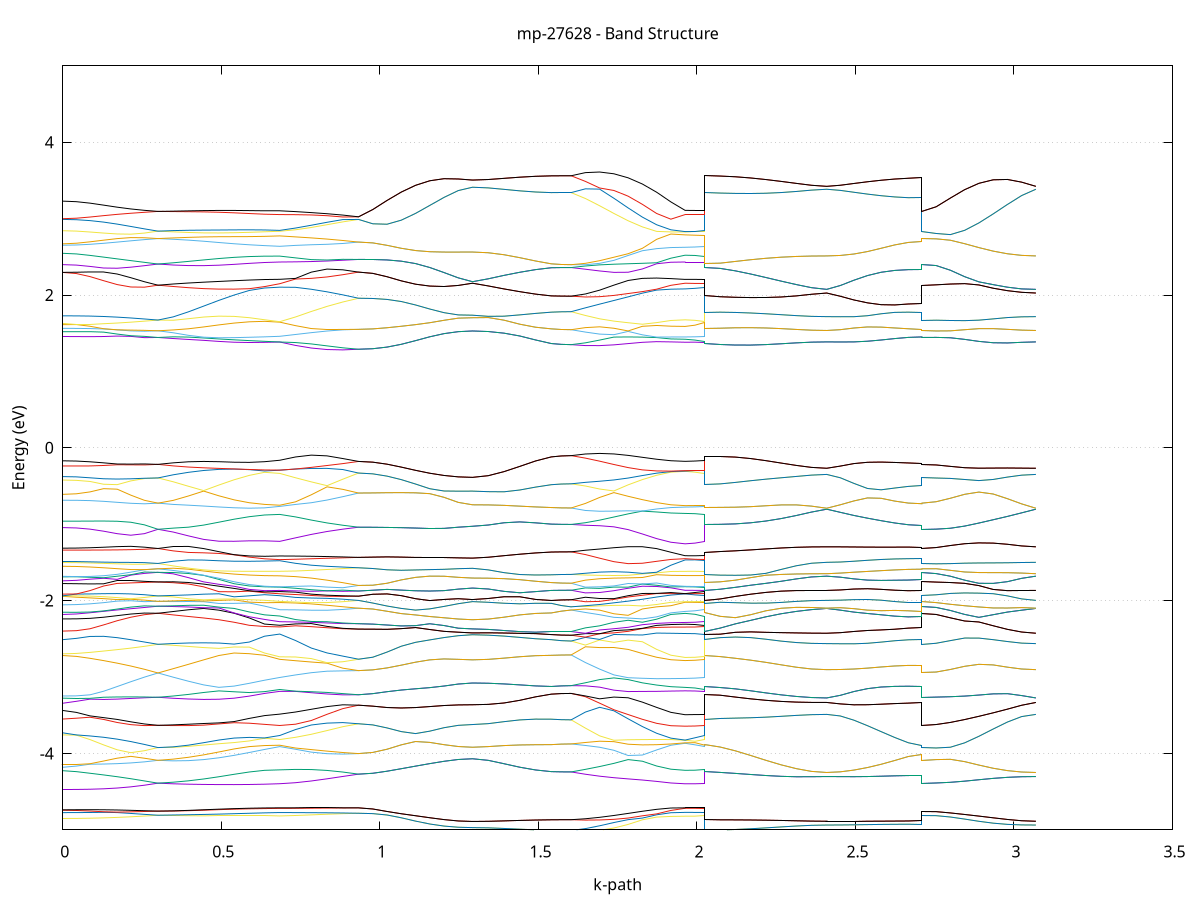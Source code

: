 set title 'mp-27628 - Band Structure'
set xlabel 'k-path'
set ylabel 'Energy (eV)'
set grid y
set yrange [-5:5]
set terminal png size 800,600
set output 'mp-27628_bands_gnuplot.png'
plot '-' using 1:2 with lines notitle, '-' using 1:2 with lines notitle, '-' using 1:2 with lines notitle, '-' using 1:2 with lines notitle, '-' using 1:2 with lines notitle, '-' using 1:2 with lines notitle, '-' using 1:2 with lines notitle, '-' using 1:2 with lines notitle, '-' using 1:2 with lines notitle, '-' using 1:2 with lines notitle, '-' using 1:2 with lines notitle, '-' using 1:2 with lines notitle, '-' using 1:2 with lines notitle, '-' using 1:2 with lines notitle, '-' using 1:2 with lines notitle, '-' using 1:2 with lines notitle, '-' using 1:2 with lines notitle, '-' using 1:2 with lines notitle, '-' using 1:2 with lines notitle, '-' using 1:2 with lines notitle, '-' using 1:2 with lines notitle, '-' using 1:2 with lines notitle, '-' using 1:2 with lines notitle, '-' using 1:2 with lines notitle, '-' using 1:2 with lines notitle, '-' using 1:2 with lines notitle, '-' using 1:2 with lines notitle, '-' using 1:2 with lines notitle, '-' using 1:2 with lines notitle, '-' using 1:2 with lines notitle, '-' using 1:2 with lines notitle, '-' using 1:2 with lines notitle, '-' using 1:2 with lines notitle, '-' using 1:2 with lines notitle, '-' using 1:2 with lines notitle, '-' using 1:2 with lines notitle, '-' using 1:2 with lines notitle, '-' using 1:2 with lines notitle, '-' using 1:2 with lines notitle, '-' using 1:2 with lines notitle, '-' using 1:2 with lines notitle, '-' using 1:2 with lines notitle, '-' using 1:2 with lines notitle, '-' using 1:2 with lines notitle, '-' using 1:2 with lines notitle, '-' using 1:2 with lines notitle, '-' using 1:2 with lines notitle, '-' using 1:2 with lines notitle, '-' using 1:2 with lines notitle, '-' using 1:2 with lines notitle, '-' using 1:2 with lines notitle, '-' using 1:2 with lines notitle, '-' using 1:2 with lines notitle, '-' using 1:2 with lines notitle, '-' using 1:2 with lines notitle, '-' using 1:2 with lines notitle, '-' using 1:2 with lines notitle, '-' using 1:2 with lines notitle, '-' using 1:2 with lines notitle, '-' using 1:2 with lines notitle, '-' using 1:2 with lines notitle, '-' using 1:2 with lines notitle, '-' using 1:2 with lines notitle, '-' using 1:2 with lines notitle, '-' using 1:2 with lines notitle, '-' using 1:2 with lines notitle, '-' using 1:2 with lines notitle, '-' using 1:2 with lines notitle, '-' using 1:2 with lines notitle, '-' using 1:2 with lines notitle, '-' using 1:2 with lines notitle, '-' using 1:2 with lines notitle, '-' using 1:2 with lines notitle, '-' using 1:2 with lines notitle, '-' using 1:2 with lines notitle, '-' using 1:2 with lines notitle, '-' using 1:2 with lines notitle, '-' using 1:2 with lines notitle, '-' using 1:2 with lines notitle, '-' using 1:2 with lines notitle, '-' using 1:2 with lines notitle, '-' using 1:2 with lines notitle, '-' using 1:2 with lines notitle, '-' using 1:2 with lines notitle, '-' using 1:2 with lines notitle, '-' using 1:2 with lines notitle, '-' using 1:2 with lines notitle, '-' using 1:2 with lines notitle, '-' using 1:2 with lines notitle, '-' using 1:2 with lines notitle, '-' using 1:2 with lines notitle, '-' using 1:2 with lines notitle, '-' using 1:2 with lines notitle, '-' using 1:2 with lines notitle, '-' using 1:2 with lines notitle, '-' using 1:2 with lines notitle, '-' using 1:2 with lines notitle, '-' using 1:2 with lines notitle, '-' using 1:2 with lines notitle, '-' using 1:2 with lines notitle, '-' using 1:2 with lines notitle, '-' using 1:2 with lines notitle, '-' using 1:2 with lines notitle, '-' using 1:2 with lines notitle, '-' using 1:2 with lines notitle, '-' using 1:2 with lines notitle, '-' using 1:2 with lines notitle, '-' using 1:2 with lines notitle, '-' using 1:2 with lines notitle, '-' using 1:2 with lines notitle, '-' using 1:2 with lines notitle, '-' using 1:2 with lines notitle, '-' using 1:2 with lines notitle, '-' using 1:2 with lines notitle, '-' using 1:2 with lines notitle, '-' using 1:2 with lines notitle, '-' using 1:2 with lines notitle, '-' using 1:2 with lines notitle, '-' using 1:2 with lines notitle, '-' using 1:2 with lines notitle, '-' using 1:2 with lines notitle, '-' using 1:2 with lines notitle, '-' using 1:2 with lines notitle, '-' using 1:2 with lines notitle, '-' using 1:2 with lines notitle, '-' using 1:2 with lines notitle, '-' using 1:2 with lines notitle, '-' using 1:2 with lines notitle
0.000000 -14.871030
0.042898 -14.869730
0.085795 -14.865830
0.128693 -14.859430
0.171591 -14.850730
0.214489 -14.839830
0.257386 -14.827030
0.300284 -14.812630
0.300284 -14.812630
0.348294 -14.814930
0.396303 -14.815630
0.444313 -14.814930
0.492323 -14.813430
0.540332 -14.811730
0.588342 -14.810530
0.636351 -14.810230
0.684361 -14.811430
0.684361 -14.811430
0.734064 -14.807830
0.783766 -14.803530
0.833469 -14.798330
0.883171 -14.792130
0.932874 -14.784830
0.932874 -14.784830
0.977800 -14.783130
1.022726 -14.778030
1.067653 -14.769730
1.112579 -14.758330
1.157506 -14.744230
1.202432 -14.727930
1.247358 -14.709730
1.292285 -14.694430
1.292285 -14.694430
1.341987 -14.694330
1.391690 -14.694230
1.441392 -14.694430
1.491095 -14.695130
1.540797 -14.696230
1.540797 -14.696230
1.572080 -14.697030
1.603362 -14.697230
1.603362 -14.697230
1.648289 -14.721930
1.693215 -14.744730
1.738142 -14.764930
1.783068 -14.782030
1.827994 -14.795730
1.872921 -14.805730
1.917847 -14.811830
1.962774 -14.813930
1.962774 -14.813930
1.994056 -14.813330
2.025339 -14.811430
2.025339 -14.696230
2.073348 -14.696730
2.121358 -14.699530
2.169367 -14.703730
2.217377 -14.708430
2.265387 -14.712730
2.313396 -14.716230
2.361406 -14.718530
2.409416 -14.719330
2.409416 -14.719330
2.452313 -14.721130
2.495211 -14.725430
2.538109 -14.730230
2.581007 -14.734630
2.623904 -14.738030
2.666802 -14.740130
2.709700 -14.740930
2.709700 -14.812630
2.754626 -14.810730
2.799553 -14.805130
2.844479 -14.795930
2.889405 -14.783430
2.934332 -14.767930
2.979258 -14.750130
3.024185 -14.731330
3.069111 -14.719330
e
0.000000 -14.721530
0.042898 -14.725230
0.085795 -14.735030
0.128693 -14.748630
0.171591 -14.764330
0.214489 -14.780730
0.257386 -14.797030
0.300284 -14.812630
0.300284 -14.812630
0.348294 -14.808330
0.396303 -14.801930
0.444313 -14.793530
0.492323 -14.783230
0.540332 -14.771430
0.588342 -14.758730
0.636351 -14.745830
0.684361 -14.734130
0.684361 -14.734130
0.734064 -14.744830
0.783766 -14.756030
0.833469 -14.766630
0.883171 -14.776330
0.932874 -14.784830
0.932874 -14.784830
0.977800 -14.783130
1.022726 -14.778030
1.067653 -14.769730
1.112579 -14.758330
1.157506 -14.744230
1.202432 -14.727930
1.247358 -14.709730
1.292285 -14.694430
1.292285 -14.694430
1.341987 -14.694330
1.391690 -14.694230
1.441392 -14.694430
1.491095 -14.695130
1.540797 -14.696230
1.540797 -14.696230
1.572080 -14.697030
1.603362 -14.697230
1.603362 -14.697230
1.648289 -14.687330
1.693215 -14.695130
1.738142 -14.702730
1.783068 -14.709630
1.827994 -14.715330
1.872921 -14.719630
1.917847 -14.722330
1.962774 -14.723230
1.962774 -14.723230
1.994056 -14.726230
2.025339 -14.734130
2.025339 -14.696230
2.073348 -14.696730
2.121358 -14.699530
2.169367 -14.703730
2.217377 -14.708430
2.265387 -14.712730
2.313396 -14.716230
2.361406 -14.718530
2.409416 -14.719330
2.409416 -14.719330
2.452313 -14.721130
2.495211 -14.725430
2.538109 -14.730230
2.581007 -14.734630
2.623904 -14.738030
2.666802 -14.740130
2.709700 -14.740930
2.709700 -14.812630
2.754626 -14.810730
2.799553 -14.805130
2.844479 -14.795930
2.889405 -14.783430
2.934332 -14.767930
2.979258 -14.750130
3.024185 -14.731330
3.069111 -14.719330
e
0.000000 -14.613130
0.042898 -14.610130
0.085795 -14.602330
0.128693 -14.591730
0.171591 -14.580230
0.214489 -14.568630
0.257386 -14.557730
0.300284 -14.547830
0.300284 -14.547830
0.348294 -14.556130
0.396303 -14.565430
0.444313 -14.575730
0.492323 -14.586930
0.540332 -14.598830
0.588342 -14.611130
0.636351 -14.623030
0.684361 -14.633530
0.684361 -14.633530
0.734064 -14.621230
0.783766 -14.606930
0.833469 -14.591730
0.883171 -14.576630
0.932874 -14.562030
0.932874 -14.562030
0.977800 -14.565430
1.022726 -14.575030
1.067653 -14.589430
1.112579 -14.606930
1.157506 -14.626530
1.202432 -14.647130
1.247358 -14.667830
1.292285 -14.684130
1.292285 -14.684130
1.341987 -14.684030
1.391690 -14.683730
1.441392 -14.682930
1.491095 -14.681730
1.540797 -14.680230
1.540797 -14.680230
1.572080 -14.678830
1.603362 -14.678430
1.603362 -14.678430
1.648289 -14.670930
1.693215 -14.663930
1.738142 -14.657830
1.783068 -14.652830
1.827994 -14.649030
1.872921 -14.646430
1.917847 -14.644830
1.962774 -14.644330
1.962774 -14.644330
1.994056 -14.641330
2.025339 -14.633530
2.025339 -14.680230
2.073348 -14.682330
2.121358 -14.684030
2.169367 -14.685330
2.217377 -14.686430
2.265387 -14.687530
2.313396 -14.688430
2.361406 -14.689030
2.409416 -14.689330
2.409416 -14.689330
2.452313 -14.687230
2.495211 -14.682430
2.538109 -14.676730
2.581007 -14.671430
2.623904 -14.667230
2.666802 -14.664430
2.709700 -14.663530
2.709700 -14.547830
2.754626 -14.552730
2.799553 -14.565930
2.844479 -14.584630
2.889405 -14.606430
2.934332 -14.629730
2.979258 -14.653530
3.024185 -14.676030
3.069111 -14.689330
e
0.000000 -14.513430
0.042898 -14.514130
0.085795 -14.516330
0.128693 -14.519930
0.171591 -14.524930
0.214489 -14.531330
0.257386 -14.538930
0.300284 -14.547830
0.300284 -14.547830
0.348294 -14.540430
0.396303 -14.534130
0.444313 -14.528830
0.492323 -14.524430
0.540332 -14.520730
0.588342 -14.517830
0.636351 -14.515430
0.684361 -14.513530
0.684361 -14.513530
0.734064 -14.518830
0.783766 -14.526630
0.833469 -14.536630
0.883171 -14.548530
0.932874 -14.562030
0.932874 -14.562030
0.977800 -14.565430
1.022726 -14.575030
1.067653 -14.589430
1.112579 -14.606930
1.157506 -14.626530
1.202432 -14.647130
1.247358 -14.667830
1.292285 -14.684130
1.292285 -14.684130
1.341987 -14.684030
1.391690 -14.683730
1.441392 -14.682930
1.491095 -14.681730
1.540797 -14.680230
1.540797 -14.680230
1.572080 -14.678830
1.603362 -14.678430
1.603362 -14.678430
1.648289 -14.669930
1.693215 -14.642730
1.738142 -14.614830
1.783068 -14.587230
1.827994 -14.560730
1.872921 -14.536830
1.917847 -14.518330
1.962774 -14.510730
1.962774 -14.510730
1.994056 -14.511430
2.025339 -14.513530
2.025339 -14.680230
2.073348 -14.682330
2.121358 -14.684030
2.169367 -14.685330
2.217377 -14.686430
2.265387 -14.687530
2.313396 -14.688430
2.361406 -14.689030
2.409416 -14.689330
2.409416 -14.689330
2.452313 -14.687230
2.495211 -14.682430
2.538109 -14.676730
2.581007 -14.671430
2.623904 -14.667230
2.666802 -14.664430
2.709700 -14.663530
2.709700 -14.547830
2.754626 -14.552730
2.799553 -14.565930
2.844479 -14.584630
2.889405 -14.606430
2.934332 -14.629730
2.979258 -14.653530
3.024185 -14.676030
3.069111 -14.689330
e
0.000000 -14.464330
0.042898 -14.463430
0.085795 -14.460930
0.128693 -14.456730
0.171591 -14.450930
0.214489 -14.443930
0.257386 -14.435630
0.300284 -14.426530
0.300284 -14.426530
0.348294 -14.426230
0.396303 -14.425430
0.444313 -14.424230
0.492323 -14.423030
0.540332 -14.421930
0.588342 -14.421330
0.636351 -14.421430
0.684361 -14.422330
0.684361 -14.422330
0.734064 -14.420830
0.783766 -14.419330
0.833469 -14.417830
0.883171 -14.416130
0.932874 -14.414230
0.932874 -14.414230
0.977800 -14.411830
1.022726 -14.405530
1.067653 -14.396430
1.112579 -14.386130
1.157506 -14.375330
1.202432 -14.364830
1.247358 -14.355230
1.292285 -14.349130
1.292285 -14.349130
1.341987 -14.354030
1.391690 -14.361030
1.441392 -14.367530
1.491095 -14.372630
1.540797 -14.376030
1.540797 -14.376030
1.572080 -14.377530
1.603362 -14.378030
1.603362 -14.378030
1.648289 -14.379730
1.693215 -14.381330
1.738142 -14.382930
1.783068 -14.384430
1.827994 -14.388930
1.872921 -14.403730
1.917847 -14.417630
1.962774 -14.423730
1.962774 -14.423730
1.994056 -14.423330
2.025339 -14.422330
2.025339 -14.376030
2.073348 -14.373630
2.121358 -14.369830
2.169367 -14.365230
2.217377 -14.360330
2.265387 -14.355930
2.313396 -14.352430
2.361406 -14.350230
2.409416 -14.349430
2.409416 -14.349430
2.452313 -14.349930
2.495211 -14.351330
2.538109 -14.353230
2.581007 -14.355230
2.623904 -14.356930
2.666802 -14.358130
2.709700 -14.358530
2.709700 -14.426530
2.754626 -14.422830
2.799553 -14.413330
2.844479 -14.400830
2.889405 -14.387330
2.934332 -14.374230
2.979258 -14.362530
3.024185 -14.353330
3.069111 -14.349430
e
0.000000 -14.367130
0.042898 -14.370030
0.085795 -14.377130
0.128693 -14.386330
0.171591 -14.396330
0.214489 -14.406530
0.257386 -14.416730
0.300284 -14.426530
0.300284 -14.426530
0.348294 -14.426030
0.396303 -14.424630
0.444313 -14.422130
0.492323 -14.418630
0.540332 -14.414130
0.588342 -14.408530
0.636351 -14.401930
0.684361 -14.394530
0.684361 -14.394530
0.734064 -14.400330
0.783766 -14.405030
0.833469 -14.408830
0.883171 -14.411830
0.932874 -14.414230
0.932874 -14.414230
0.977800 -14.411830
1.022726 -14.405530
1.067653 -14.396430
1.112579 -14.386130
1.157506 -14.375330
1.202432 -14.364830
1.247358 -14.355230
1.292285 -14.349130
1.292285 -14.349130
1.341987 -14.354030
1.391690 -14.361030
1.441392 -14.367530
1.491095 -14.372630
1.540797 -14.376030
1.540797 -14.376030
1.572080 -14.377530
1.603362 -14.378030
1.603362 -14.378030
1.648289 -14.376130
1.693215 -14.374230
1.738142 -14.372130
1.783068 -14.370030
1.827994 -14.382430
1.872921 -14.385130
1.917847 -14.385830
1.962774 -14.386030
1.962774 -14.386030
1.994056 -14.388730
2.025339 -14.394530
2.025339 -14.376030
2.073348 -14.373630
2.121358 -14.369830
2.169367 -14.365230
2.217377 -14.360330
2.265387 -14.355930
2.313396 -14.352430
2.361406 -14.350230
2.409416 -14.349430
2.409416 -14.349430
2.452313 -14.349930
2.495211 -14.351330
2.538109 -14.353230
2.581007 -14.355230
2.623904 -14.356930
2.666802 -14.358130
2.709700 -14.358530
2.709700 -14.426530
2.754626 -14.422830
2.799553 -14.413330
2.844479 -14.400830
2.889405 -14.387330
2.934332 -14.374230
2.979258 -14.362530
3.024185 -14.353330
3.069111 -14.349430
e
0.000000 -14.330530
0.042898 -14.328030
0.085795 -14.322330
0.128693 -14.315430
0.171591 -14.308430
0.214489 -14.301830
0.257386 -14.295830
0.300284 -14.290530
0.300284 -14.290530
0.348294 -14.296430
0.396303 -14.303630
0.444313 -14.311830
0.492323 -14.320830
0.540332 -14.330130
0.588342 -14.339430
0.636351 -14.348230
0.684361 -14.356230
0.684361 -14.356230
0.734064 -14.348230
0.783766 -14.339330
0.833469 -14.329830
0.883171 -14.320130
0.932874 -14.310530
0.932874 -14.310530
0.977800 -14.311030
1.022726 -14.312630
1.067653 -14.315230
1.112579 -14.318930
1.157506 -14.323730
1.202432 -14.329630
1.247358 -14.336330
1.292285 -14.341430
1.292285 -14.341430
1.341987 -14.336630
1.391690 -14.329930
1.441392 -14.324030
1.491095 -14.319430
1.540797 -14.316430
1.540797 -14.316430
1.572080 -14.315430
1.603362 -14.315130
1.603362 -14.315130
1.648289 -14.326330
1.693215 -14.339230
1.738142 -14.353530
1.783068 -14.369030
1.827994 -14.368130
1.872921 -14.366630
1.917847 -14.365630
1.962774 -14.365330
1.962774 -14.365330
1.994056 -14.362430
2.025339 -14.356230
2.025339 -14.316430
2.073348 -14.316730
2.121358 -14.317230
2.169367 -14.317630
2.217377 -14.318030
2.265387 -14.318330
2.313396 -14.318530
2.361406 -14.318530
2.409416 -14.318630
2.409416 -14.318630
2.452313 -14.318330
2.495211 -14.317530
2.538109 -14.316430
2.581007 -14.315430
2.623904 -14.314530
2.666802 -14.313930
2.709700 -14.313730
2.709700 -14.290530
2.754626 -14.291130
2.799553 -14.292930
2.844479 -14.295830
2.889405 -14.299930
2.934332 -14.304930
2.979258 -14.310630
3.024185 -14.316030
3.069111 -14.318630
e
0.000000 -14.273630
0.042898 -14.274030
0.085795 -14.275030
0.128693 -14.276730
0.171591 -14.279030
0.214489 -14.282130
0.257386 -14.286030
0.300284 -14.290530
0.300284 -14.290530
0.348294 -14.286030
0.396303 -14.282730
0.444313 -14.280530
0.492323 -14.279230
0.540332 -14.278630
0.588342 -14.278230
0.636351 -14.277930
0.684361 -14.277530
0.684361 -14.277530
0.734064 -14.281130
0.783766 -14.286430
0.833469 -14.293330
0.883171 -14.301430
0.932874 -14.310530
0.932874 -14.310530
0.977800 -14.311030
1.022726 -14.312630
1.067653 -14.315230
1.112579 -14.318930
1.157506 -14.323730
1.202432 -14.329630
1.247358 -14.336330
1.292285 -14.341430
1.292285 -14.341430
1.341987 -14.336630
1.391690 -14.329930
1.441392 -14.324030
1.491095 -14.319430
1.540797 -14.316430
1.540797 -14.316430
1.572080 -14.315430
1.603362 -14.315130
1.603362 -14.315130
1.648289 -14.305330
1.693215 -14.297130
1.738142 -14.290430
1.783068 -14.285030
1.827994 -14.280930
1.872921 -14.278130
1.917847 -14.276430
1.962774 -14.275930
1.962774 -14.275930
1.994056 -14.276330
2.025339 -14.277530
2.025339 -14.316430
2.073348 -14.316730
2.121358 -14.317230
2.169367 -14.317630
2.217377 -14.318030
2.265387 -14.318330
2.313396 -14.318530
2.361406 -14.318530
2.409416 -14.318630
2.409416 -14.318630
2.452313 -14.318330
2.495211 -14.317530
2.538109 -14.316430
2.581007 -14.315430
2.623904 -14.314530
2.666802 -14.313930
2.709700 -14.313730
2.709700 -14.290530
2.754626 -14.291130
2.799553 -14.292930
2.844479 -14.295830
2.889405 -14.299930
2.934332 -14.304930
2.979258 -14.310630
3.024185 -14.316030
3.069111 -14.318630
e
0.000000 -12.239530
0.042898 -12.238830
0.085795 -12.236730
0.128693 -12.232830
0.171591 -12.226930
0.214489 -12.218730
0.257386 -12.207830
0.300284 -12.193730
0.300284 -12.193730
0.348294 -12.223030
0.396303 -12.250930
0.444313 -12.276730
0.492323 -12.299530
0.540332 -12.318730
0.588342 -12.333430
0.636351 -12.343030
0.684361 -12.347130
0.684361 -12.347130
0.734064 -12.338430
0.783766 -12.322730
0.833469 -12.300530
0.883171 -12.272330
0.932874 -12.238530
0.932874 -12.238530
0.977800 -12.239130
1.022726 -12.241130
1.067653 -12.244130
1.112579 -12.247630
1.157506 -12.251230
1.202432 -12.254230
1.247358 -12.256330
1.292285 -12.257030
1.292285 -12.257030
1.341987 -12.257830
1.391690 -12.259830
1.441392 -12.262430
1.491095 -12.264930
1.540797 -12.266430
1.540797 -12.266430
1.572080 -12.267230
1.603362 -12.267530
1.603362 -12.267530
1.648289 -12.292230
1.693215 -12.311530
1.738142 -12.325930
1.783068 -12.336230
1.827994 -12.343230
1.872921 -12.347530
1.917847 -12.349830
1.962774 -12.350630
1.962774 -12.350630
1.994056 -12.349730
2.025339 -12.347130
2.025339 -12.266430
2.073348 -12.263930
2.121358 -12.259230
2.169367 -12.252930
2.217377 -12.245830
2.265387 -12.238830
2.313396 -12.233030
2.361406 -12.229230
2.409416 -12.227830
2.409416 -12.227830
2.452313 -12.227630
2.495211 -12.227230
2.538109 -12.226530
2.581007 -12.225830
2.623904 -12.225130
2.666802 -12.224730
2.709700 -12.224530
2.709700 -12.193730
2.754626 -12.194930
2.799553 -12.198530
2.844479 -12.204030
2.889405 -12.210530
2.934332 -12.217030
2.979258 -12.222730
3.024185 -12.226530
3.069111 -12.227830
e
0.000000 -11.993630
0.042898 -12.032030
0.085795 -12.068430
0.128693 -12.101130
0.171591 -12.130030
0.214489 -12.155030
0.257386 -12.176230
0.300284 -12.193730
0.300284 -12.193730
0.348294 -12.163730
0.396303 -12.133530
0.444313 -12.103530
0.492323 -12.073930
0.540332 -12.045130
0.588342 -12.018830
0.636351 -12.004730
0.684361 -12.018330
0.684361 -12.018330
0.734064 -12.062830
0.783766 -12.110730
0.833469 -12.156930
0.883171 -12.199730
0.932874 -12.238530
0.932874 -12.238530
0.977800 -12.239130
1.022726 -12.241130
1.067653 -12.244130
1.112579 -12.247630
1.157506 -12.251230
1.202432 -12.254230
1.247358 -12.256330
1.292285 -12.257030
1.292285 -12.257030
1.341987 -12.257830
1.391690 -12.259830
1.441392 -12.262430
1.491095 -12.264930
1.540797 -12.266430
1.540797 -12.266430
1.572080 -12.267230
1.603362 -12.267530
1.603362 -12.267530
1.648289 -12.237330
1.693215 -12.201930
1.738142 -12.162230
1.783068 -12.120130
1.827994 -12.078430
1.872921 -12.041730
1.917847 -12.015830
1.962774 -12.006330
1.962774 -12.006330
1.994056 -12.009630
2.025339 -12.018330
2.025339 -12.266430
2.073348 -12.263930
2.121358 -12.259230
2.169367 -12.252930
2.217377 -12.245830
2.265387 -12.238830
2.313396 -12.233030
2.361406 -12.229230
2.409416 -12.227830
2.409416 -12.227830
2.452313 -12.227630
2.495211 -12.227230
2.538109 -12.226530
2.581007 -12.225830
2.623904 -12.225130
2.666802 -12.224730
2.709700 -12.224530
2.709700 -12.193730
2.754626 -12.194930
2.799553 -12.198530
2.844479 -12.204030
2.889405 -12.210530
2.934332 -12.217030
2.979258 -12.222730
3.024185 -12.226530
3.069111 -12.227830
e
0.000000 -11.990730
0.042898 -11.949230
0.085795 -11.903730
0.128693 -11.856330
0.171591 -11.807630
0.214489 -11.758630
0.257386 -11.710230
0.300284 -11.664030
0.300284 -11.664030
0.348294 -11.708430
0.396303 -11.754330
0.444313 -11.800330
0.492323 -11.844830
0.540332 -11.886230
0.588342 -11.921930
0.636351 -11.940930
0.684361 -11.927130
0.684361 -11.927130
0.734064 -11.882230
0.783766 -11.829830
0.833469 -11.775030
0.883171 -11.719530
0.932874 -11.665030
0.932874 -11.665030
0.977800 -11.683930
1.022726 -11.726530
1.067653 -11.774030
1.112579 -11.817730
1.157506 -11.853730
1.202432 -11.880230
1.247358 -11.896530
1.292285 -11.901930
1.292285 -11.901930
1.341987 -11.900830
1.391690 -11.897830
1.441392 -11.893930
1.491095 -11.890130
1.540797 -11.887530
1.540797 -11.887530
1.572080 -11.887430
1.603362 -11.887430
1.603362 -11.887430
1.648289 -11.905430
1.693215 -11.918230
1.738142 -11.926730
1.783068 -11.932030
1.827994 -11.934930
1.872921 -11.936430
1.917847 -11.937030
1.962774 -11.937130
1.962774 -11.937130
1.994056 -11.934330
2.025339 -11.927130
2.025339 -11.887530
2.073348 -11.885130
2.121358 -11.881730
2.169367 -11.877830
2.217377 -11.873830
2.265387 -11.870130
2.313396 -11.867230
2.361406 -11.865430
2.409416 -11.864830
2.409416 -11.864830
2.452313 -11.864730
2.495211 -11.864530
2.538109 -11.864330
2.581007 -11.864030
2.623904 -11.863730
2.666802 -11.863530
2.709700 -11.863430
2.709700 -11.664030
2.754626 -11.680330
2.799553 -11.717030
2.844479 -11.757930
2.889405 -11.795030
2.934332 -11.825230
2.979258 -11.847130
3.024185 -11.860330
3.069111 -11.864830
e
0.000000 -11.557830
0.042898 -11.556030
0.085795 -11.551930
0.128693 -11.550430
0.171591 -11.560230
0.214489 -11.585430
0.257386 -11.621530
0.300284 -11.664030
0.300284 -11.664030
0.348294 -11.622530
0.396303 -11.585330
0.444313 -11.553730
0.492323 -11.528230
0.540332 -11.509530
0.588342 -11.497630
0.636351 -11.492430
0.684361 -11.494030
0.684361 -11.494030
0.734064 -11.506530
0.783766 -11.531530
0.833469 -11.568030
0.883171 -11.613530
0.932874 -11.665030
0.932874 -11.665030
0.977800 -11.683930
1.022726 -11.726530
1.067653 -11.774030
1.112579 -11.817730
1.157506 -11.853730
1.202432 -11.880230
1.247358 -11.896530
1.292285 -11.901930
1.292285 -11.901930
1.341987 -11.900830
1.391690 -11.897830
1.441392 -11.893930
1.491095 -11.890130
1.540797 -11.887530
1.540797 -11.887530
1.572080 -11.887430
1.603362 -11.887430
1.603362 -11.887430
1.648289 -11.863030
1.693215 -11.831630
1.738142 -11.792330
1.783068 -11.744730
1.827994 -11.688630
1.872921 -11.624130
1.917847 -11.552430
1.962774 -11.492630
1.962774 -11.492630
1.994056 -11.493030
2.025339 -11.494030
2.025339 -11.887530
2.073348 -11.885130
2.121358 -11.881730
2.169367 -11.877830
2.217377 -11.873830
2.265387 -11.870130
2.313396 -11.867230
2.361406 -11.865430
2.409416 -11.864830
2.409416 -11.864830
2.452313 -11.864730
2.495211 -11.864530
2.538109 -11.864330
2.581007 -11.864030
2.623904 -11.863730
2.666802 -11.863530
2.709700 -11.863430
2.709700 -11.664030
2.754626 -11.680330
2.799553 -11.717030
2.844479 -11.757930
2.889405 -11.795030
2.934332 -11.825230
2.979258 -11.847130
3.024185 -11.860330
3.069111 -11.864830
e
0.000000 -11.437830
0.042898 -11.441030
0.085795 -11.449430
0.128693 -11.457730
0.171591 -11.456630
0.214489 -11.441930
0.257386 -11.417730
0.300284 -11.388330
0.300284 -11.388330
0.348294 -11.397430
0.396303 -11.404830
0.444313 -11.410830
0.492323 -11.415830
0.540332 -11.420230
0.588342 -11.424630
0.636351 -11.429530
0.684361 -11.435230
0.684361 -11.435230
0.734064 -11.427030
0.783766 -11.417330
0.833469 -11.406630
0.883171 -11.394930
0.932874 -11.382030
0.932874 -11.382030
0.977800 -11.356030
1.022726 -11.292430
1.067653 -11.210330
1.112579 -11.119530
1.157506 -11.024730
1.202432 -10.929630
1.247358 -10.838630
1.292285 -10.779330
1.292285 -10.779330
1.341987 -10.788230
1.391690 -10.806730
1.441392 -10.825030
1.491095 -10.839030
1.540797 -10.846430
1.540797 -10.846430
1.572080 -10.846530
1.603362 -10.846630
1.603362 -10.846630
1.648289 -10.915430
1.693215 -10.987830
1.738142 -11.062030
1.783068 -11.135830
1.827994 -11.208530
1.872921 -11.288230
1.917847 -11.375930
1.962774 -11.441930
1.962774 -11.441930
1.994056 -11.440230
2.025339 -11.435230
2.025339 -10.846430
2.073348 -10.849830
2.121358 -10.851130
2.169367 -10.849830
2.217377 -10.845930
2.265387 -10.839830
2.313396 -10.832630
2.361406 -10.826230
2.409416 -10.823630
2.409416 -10.823630
2.452313 -10.828230
2.495211 -10.839630
2.538109 -10.853530
2.581007 -10.866830
2.623904 -10.877530
2.666802 -10.884430
2.709700 -10.886730
2.709700 -11.388330
2.754626 -11.364430
2.799553 -11.305030
2.844479 -11.227230
2.889405 -11.140230
2.934332 -11.049130
2.979258 -10.957830
3.024185 -10.872730
3.069111 -10.823630
e
0.000000 -11.229630
0.042898 -11.234130
0.085795 -11.247330
0.128693 -11.267930
0.171591 -11.294330
0.214489 -11.324530
0.257386 -11.356530
0.300284 -11.388330
0.300284 -11.388330
0.348294 -11.377730
0.396303 -11.365830
0.444313 -11.353130
0.492323 -11.340230
0.540332 -11.327930
0.588342 -11.317030
0.636351 -11.307830
0.684361 -11.300430
0.684361 -11.300430
0.734064 -11.315430
0.783766 -11.333630
0.833469 -11.351630
0.883171 -11.367730
0.932874 -11.382030
0.932874 -11.382030
0.977800 -11.356030
1.022726 -11.292430
1.067653 -11.210330
1.112579 -11.119530
1.157506 -11.024730
1.202432 -10.929630
1.247358 -10.838630
1.292285 -10.779330
1.292285 -10.779330
1.341987 -10.788230
1.391690 -10.806730
1.441392 -10.825030
1.491095 -10.839030
1.540797 -10.846430
1.540797 -10.846430
1.572080 -10.846530
1.603362 -10.846630
1.603362 -10.846630
1.648289 -10.782830
1.693215 -10.839030
1.738142 -10.949230
1.783068 -11.056730
1.827994 -11.156230
1.872921 -11.232830
1.917847 -11.276530
1.962774 -11.291030
1.962774 -11.291030
1.994056 -11.293430
2.025339 -11.300430
2.025339 -10.846430
2.073348 -10.849830
2.121358 -10.851130
2.169367 -10.849830
2.217377 -10.845930
2.265387 -10.839830
2.313396 -10.832630
2.361406 -10.826230
2.409416 -10.823630
2.409416 -10.823630
2.452313 -10.828230
2.495211 -10.839630
2.538109 -10.853530
2.581007 -10.866830
2.623904 -10.877530
2.666802 -10.884430
2.709700 -10.886730
2.709700 -11.388330
2.754626 -11.364430
2.799553 -11.305030
2.844479 -11.227230
2.889405 -11.140230
2.934332 -11.049130
2.979258 -10.957830
3.024185 -10.872730
3.069111 -10.823630
e
0.000000 -10.363330
0.042898 -10.362130
0.085795 -10.358830
0.128693 -10.353930
0.171591 -10.348430
0.214489 -10.343030
0.257386 -10.338730
0.300284 -10.336230
0.300284 -10.336230
0.348294 -10.376730
0.396303 -10.414830
0.444313 -10.449030
0.492323 -10.478230
0.540332 -10.501530
0.588342 -10.518330
0.636351 -10.528730
0.684361 -10.532730
0.684361 -10.532730
0.734064 -10.505530
0.783766 -10.463830
0.833469 -10.412530
0.883171 -10.356330
0.932874 -10.299630
0.932874 -10.299630
0.977800 -10.308430
1.022726 -10.333830
1.067653 -10.374230
1.112579 -10.427130
1.157506 -10.490730
1.202432 -10.562630
1.247358 -10.639330
1.292285 -10.693930
1.292285 -10.693930
1.341987 -10.684530
1.391690 -10.665030
1.441392 -10.645130
1.491095 -10.629930
1.540797 -10.621830
1.540797 -10.621830
1.572080 -10.620830
1.603362 -10.620530
1.603362 -10.620530
1.648289 -10.728730
1.693215 -10.725030
1.738142 -10.673830
1.783068 -10.629830
1.827994 -10.593730
1.872921 -10.566430
1.917847 -10.549230
1.962774 -10.543430
1.962774 -10.543430
1.994056 -10.540730
2.025339 -10.532730
2.025339 -10.621830
2.073348 -10.622330
2.121358 -10.628430
2.169367 -10.639530
2.217377 -10.654130
2.265387 -10.670630
2.313396 -10.686530
2.361406 -10.698530
2.409416 -10.703230
2.409416 -10.703230
2.452313 -10.698530
2.495211 -10.686930
2.538109 -10.672730
2.581007 -10.659030
2.623904 -10.648030
2.666802 -10.641030
2.709700 -10.638630
2.709700 -10.336230
2.754626 -10.344430
2.799553 -10.368430
2.844479 -10.406630
2.889405 -10.457430
2.934332 -10.518430
2.979258 -10.587330
3.024185 -10.658730
3.069111 -10.703230
e
0.000000 -10.354030
0.042898 -10.352830
0.085795 -10.349630
0.128693 -10.345330
0.171591 -10.340930
0.214489 -10.337530
0.257386 -10.335830
0.300284 -10.336230
0.300284 -10.336230
0.348294 -10.295030
0.396303 -10.254730
0.444313 -10.217030
0.492323 -10.183530
0.540332 -10.155430
0.588342 -10.133730
0.636351 -10.118930
0.684361 -10.111430
0.684361 -10.111430
0.734064 -10.129230
0.783766 -10.158530
0.833469 -10.198030
0.883171 -10.245930
0.932874 -10.299630
0.932874 -10.299630
0.977800 -10.308430
1.022726 -10.333830
1.067653 -10.374230
1.112579 -10.427130
1.157506 -10.490730
1.202432 -10.562630
1.247358 -10.639330
1.292285 -10.693930
1.292285 -10.693930
1.341987 -10.684530
1.391690 -10.665030
1.441392 -10.645130
1.491095 -10.629930
1.540797 -10.621830
1.540797 -10.621830
1.572080 -10.620830
1.603362 -10.620530
1.603362 -10.620530
1.648289 -10.516530
1.693215 -10.418830
1.738142 -10.329930
1.783068 -10.252130
1.827994 -10.188330
1.872921 -10.141230
1.917847 -10.112730
1.962774 -10.103230
1.962774 -10.103230
1.994056 -10.105330
2.025339 -10.111430
2.025339 -10.621830
2.073348 -10.622330
2.121358 -10.628430
2.169367 -10.639530
2.217377 -10.654130
2.265387 -10.670630
2.313396 -10.686530
2.361406 -10.698530
2.409416 -10.703230
2.409416 -10.703230
2.452313 -10.698530
2.495211 -10.686930
2.538109 -10.672730
2.581007 -10.659030
2.623904 -10.648030
2.666802 -10.641030
2.709700 -10.638630
2.709700 -10.336230
2.754626 -10.344430
2.799553 -10.368430
2.844479 -10.406630
2.889405 -10.457430
2.934332 -10.518430
2.979258 -10.587330
3.024185 -10.658730
3.069111 -10.703230
e
0.000000 -9.715730
0.042898 -9.711630
0.085795 -9.699430
0.128693 -9.679330
0.171591 -9.651630
0.214489 -9.616930
0.257386 -9.575930
0.300284 -9.529330
0.300284 -9.529330
0.348294 -9.580430
0.396303 -9.627430
0.444313 -9.669130
0.492323 -9.704330
0.540332 -9.732030
0.588342 -9.751130
0.636351 -9.761430
0.684361 -9.762530
0.684361 -9.762530
0.734064 -9.747730
0.783766 -9.718930
0.833469 -9.676930
0.883171 -9.622930
0.932874 -9.558830
0.932874 -9.558830
0.977800 -9.551930
1.022726 -9.532330
1.067653 -9.502930
1.112579 -9.467630
1.157506 -9.431030
1.202432 -9.398230
1.247358 -9.375130
1.292285 -9.366630
1.292285 -9.366630
1.341987 -9.368830
1.391690 -9.374530
1.441392 -9.382030
1.491095 -9.389130
1.540797 -9.393630
1.540797 -9.393630
1.572080 -9.394730
1.603362 -9.395130
1.603362 -9.395130
1.648289 -9.465330
1.693215 -9.533630
1.738142 -9.597730
1.783068 -9.654830
1.827994 -9.702230
1.872921 -9.737330
1.917847 -9.758430
1.962774 -9.765330
1.962774 -9.765330
1.994056 -9.764630
2.025339 -9.762530
2.025339 -9.393630
2.073348 -9.392230
2.121358 -9.388330
2.169367 -9.382330
2.217377 -9.375230
2.265387 -9.367930
2.313396 -9.361730
2.361406 -9.357530
2.409416 -9.356030
2.409416 -9.356030
2.452313 -9.356130
2.495211 -9.356430
2.538109 -9.356930
2.581007 -9.357330
2.623904 -9.357830
2.666802 -9.358130
2.709700 -9.358230
2.709700 -9.529330
2.754626 -9.523330
2.799553 -9.506130
2.844479 -9.480030
2.889405 -9.448330
2.934332 -9.415130
2.979258 -9.385230
3.024185 -9.363830
3.069111 -9.356030
e
0.000000 -9.156830
0.042898 -9.186530
0.085795 -9.242530
0.128693 -9.303230
0.171591 -9.363730
0.214489 -9.422330
0.257386 -9.477830
0.300284 -9.529330
0.300284 -9.529330
0.348294 -9.475330
0.396303 -9.419630
0.444313 -9.363130
0.492323 -9.306930
0.540332 -9.252730
0.588342 -9.204530
0.636351 -9.175230
0.684361 -9.187430
0.684361 -9.187430
0.734064 -9.251030
0.783766 -9.329230
0.833469 -9.409230
0.883171 -9.486730
0.932874 -9.558830
0.932874 -9.558830
0.977800 -9.551930
1.022726 -9.532330
1.067653 -9.502930
1.112579 -9.467630
1.157506 -9.431030
1.202432 -9.398230
1.247358 -9.375130
1.292285 -9.366630
1.292285 -9.366630
1.341987 -9.368830
1.391690 -9.374530
1.441392 -9.382030
1.491095 -9.389130
1.540797 -9.393630
1.540797 -9.393630
1.572080 -9.394730
1.603362 -9.395130
1.603362 -9.395130
1.648289 -9.325530
1.693215 -9.258630
1.738142 -9.196730
1.783068 -9.142130
1.827994 -9.109430
1.872921 -9.144630
1.917847 -9.167330
1.962774 -9.175230
1.962774 -9.175230
1.994056 -9.178430
2.025339 -9.187430
2.025339 -9.393630
2.073348 -9.392230
2.121358 -9.388330
2.169367 -9.382330
2.217377 -9.375230
2.265387 -9.367930
2.313396 -9.361730
2.361406 -9.357530
2.409416 -9.356030
2.409416 -9.356030
2.452313 -9.356130
2.495211 -9.356430
2.538109 -9.356930
2.581007 -9.357330
2.623904 -9.357830
2.666802 -9.358130
2.709700 -9.358230
2.709700 -9.529330
2.754626 -9.523330
2.799553 -9.506130
2.844479 -9.480030
2.889405 -9.448330
2.934332 -9.415130
2.979258 -9.385230
3.024185 -9.363830
3.069111 -9.356030
e
0.000000 -9.039930
0.042898 -9.011030
0.085795 -8.957530
0.128693 -8.901030
0.171591 -8.846630
0.214489 -8.796030
0.257386 -8.750530
0.300284 -8.710630
0.300284 -8.710630
0.348294 -8.754930
0.396303 -8.802630
0.444313 -8.852930
0.492323 -8.904830
0.540332 -8.956430
0.588342 -9.003830
0.636351 -9.033730
0.684361 -9.023430
0.684361 -9.023430
0.734064 -8.965130
0.783766 -8.896330
0.833469 -8.828630
0.883171 -8.764930
0.932874 -8.706630
0.932874 -8.706630
0.977800 -8.711730
1.022726 -8.726230
1.067653 -8.748830
1.112579 -8.777130
1.157506 -8.807630
1.202432 -8.835830
1.247358 -8.856130
1.292285 -8.863630
1.292285 -8.863630
1.341987 -8.861730
1.391690 -8.856730
1.441392 -8.850030
1.491095 -8.843730
1.540797 -8.839430
1.540797 -8.839430
1.572080 -8.838130
1.603362 -8.837630
1.603362 -8.837630
1.648289 -8.897530
1.693215 -8.956530
1.738142 -9.012930
1.783068 -9.064630
1.827994 -9.096930
1.872921 -9.063030
1.917847 -9.042030
1.962774 -9.034930
1.962774 -9.034930
1.994056 -9.031830
2.025339 -9.023430
2.025339 -8.839430
2.073348 -8.840630
2.121358 -8.843430
2.169367 -8.847630
2.217377 -8.852530
2.265387 -8.857530
2.313396 -8.861830
2.361406 -8.864830
2.409416 -8.865830
2.409416 -8.865830
2.452313 -8.866430
2.495211 -8.868030
2.538109 -8.870330
2.581007 -8.872830
2.623904 -8.875130
2.666802 -8.876730
2.709700 -8.877330
2.709700 -8.710630
2.754626 -8.715530
2.799553 -8.729930
2.844479 -8.752330
2.889405 -8.780330
2.934332 -8.810530
2.979258 -8.838330
3.024185 -8.858430
3.069111 -8.865830
e
0.000000 -8.588230
0.042898 -8.590530
0.085795 -8.597430
0.128693 -8.609230
0.171591 -8.626130
0.214489 -8.648430
0.257386 -8.676530
0.300284 -8.710630
0.300284 -8.710630
0.348294 -8.670330
0.396303 -8.634630
0.444313 -8.604130
0.492323 -8.579030
0.540332 -8.559730
0.588342 -8.546530
0.636351 -8.539530
0.684361 -8.538730
0.684361 -8.538730
0.734064 -8.552130
0.783766 -8.576630
0.833469 -8.611330
0.883171 -8.655130
0.932874 -8.706630
0.932874 -8.706630
0.977800 -8.711730
1.022726 -8.726230
1.067653 -8.748830
1.112579 -8.777130
1.157506 -8.807630
1.202432 -8.835830
1.247358 -8.856130
1.292285 -8.863630
1.292285 -8.863630
1.341987 -8.861730
1.391690 -8.856730
1.441392 -8.850030
1.491095 -8.843730
1.540797 -8.839430
1.540797 -8.839430
1.572080 -8.838130
1.603362 -8.837630
1.603362 -8.837630
1.648289 -8.778730
1.693215 -8.722330
1.738142 -8.670430
1.783068 -8.624730
1.827994 -8.587030
1.872921 -8.558830
1.917847 -8.541430
1.962774 -8.535530
1.962774 -8.535530
1.994056 -8.536330
2.025339 -8.538730
2.025339 -8.839430
2.073348 -8.840630
2.121358 -8.843430
2.169367 -8.847630
2.217377 -8.852530
2.265387 -8.857530
2.313396 -8.861830
2.361406 -8.864830
2.409416 -8.865830
2.409416 -8.865830
2.452313 -8.866430
2.495211 -8.868030
2.538109 -8.870330
2.581007 -8.872830
2.623904 -8.875130
2.666802 -8.876730
2.709700 -8.877330
2.709700 -8.710630
2.754626 -8.715530
2.799553 -8.729930
2.844479 -8.752330
2.889405 -8.780330
2.934332 -8.810530
2.979258 -8.838330
3.024185 -8.858430
3.069111 -8.865830
e
0.000000 -4.852130
0.042898 -4.851330
0.085795 -4.848630
0.128693 -4.844230
0.171591 -4.838030
0.214489 -4.830030
0.257386 -4.820430
0.300284 -4.809630
0.300284 -4.809630
0.348294 -4.813130
0.396303 -4.816030
0.444313 -4.817930
0.492323 -4.818630
0.540332 -4.818630
0.588342 -4.818230
0.636351 -4.818230
0.684361 -4.819030
0.684361 -4.819030
0.734064 -4.812930
0.783766 -4.804930
0.833469 -4.796630
0.883171 -4.789230
0.932874 -4.783630
0.932874 -4.783630
0.977800 -4.788530
1.022726 -4.806530
1.067653 -4.843030
1.112579 -4.886630
1.157506 -4.924430
1.202432 -4.951430
1.247358 -4.966830
1.292285 -4.971730
1.292285 -4.971730
1.341987 -4.974830
1.391690 -4.982730
1.441392 -4.992230
1.491095 -5.000830
1.540797 -5.006430
1.540797 -5.006430
1.572080 -5.008530
1.603362 -5.009230
1.603362 -5.009230
1.648289 -5.017330
1.693215 -5.006730
1.738142 -4.976930
1.783068 -4.929730
1.827994 -4.869430
1.872921 -4.833830
1.917847 -4.825230
1.962774 -4.822230
1.962774 -4.822230
1.994056 -4.821430
2.025339 -4.819030
2.025339 -5.006430
2.073348 -5.003030
2.121358 -4.996230
2.169367 -4.986730
2.217377 -4.975130
2.265387 -4.962730
2.313396 -4.950830
2.361406 -4.941630
2.409416 -4.937930
2.409416 -4.937930
2.452313 -4.937130
2.495211 -4.935030
2.538109 -4.932330
2.581007 -4.929830
2.623904 -4.928130
2.666802 -4.927230
2.709700 -4.927030
2.709700 -4.809630
2.754626 -4.815330
2.799553 -4.832930
2.844479 -4.859930
2.889405 -4.889030
2.934332 -4.913330
2.979258 -4.929130
3.024185 -4.936330
3.069111 -4.937930
e
0.000000 -4.775330
0.042898 -4.774930
0.085795 -4.773730
0.128693 -4.771730
0.171591 -4.774730
0.214489 -4.786230
0.257386 -4.798030
0.300284 -4.809630
0.300284 -4.809630
0.348294 -4.806230
0.396303 -4.802930
0.444313 -4.799330
0.492323 -4.794830
0.540332 -4.789530
0.588342 -4.783930
0.636351 -4.778630
0.684361 -4.774330
0.684361 -4.774330
0.734064 -4.775430
0.783766 -4.776430
0.833469 -4.777730
0.883171 -4.779930
0.932874 -4.783630
0.932874 -4.783630
0.977800 -4.788530
1.022726 -4.806530
1.067653 -4.843030
1.112579 -4.886630
1.157506 -4.924430
1.202432 -4.951430
1.247358 -4.966830
1.292285 -4.971730
1.292285 -4.971730
1.341987 -4.974830
1.391690 -4.982730
1.441392 -4.992230
1.491095 -5.000830
1.540797 -5.006430
1.540797 -5.006430
1.572080 -5.008530
1.603362 -5.009230
1.603362 -5.009230
1.648289 -4.984630
1.693215 -4.947730
1.738142 -4.905130
1.783068 -4.867430
1.827994 -4.846830
1.872921 -4.803930
1.917847 -4.776930
1.962774 -4.772130
1.962774 -4.772130
1.994056 -4.772630
2.025339 -4.774330
2.025339 -5.006430
2.073348 -5.003030
2.121358 -4.996230
2.169367 -4.986730
2.217377 -4.975130
2.265387 -4.962730
2.313396 -4.950830
2.361406 -4.941630
2.409416 -4.937930
2.409416 -4.937930
2.452313 -4.937130
2.495211 -4.935030
2.538109 -4.932330
2.581007 -4.929830
2.623904 -4.928130
2.666802 -4.927230
2.709700 -4.927030
2.709700 -4.809630
2.754626 -4.815330
2.799553 -4.832930
2.844479 -4.859930
2.889405 -4.889030
2.934332 -4.913330
2.979258 -4.929130
3.024185 -4.936330
3.069111 -4.937930
e
0.000000 -4.743730
0.042898 -4.747430
0.085795 -4.754830
0.128693 -4.764130
0.171591 -4.768830
0.214489 -4.765130
0.257386 -4.760730
0.300284 -4.755630
0.300284 -4.755630
0.348294 -4.754830
0.396303 -4.750330
0.444313 -4.743530
0.492323 -4.736430
0.540332 -4.730330
0.588342 -4.725730
0.636351 -4.722330
0.684361 -4.719730
0.684361 -4.719730
0.734064 -4.719230
0.783766 -4.717830
0.833469 -4.716030
0.883171 -4.714330
0.932874 -4.713130
0.932874 -4.713130
0.977800 -4.727830
1.022726 -4.760430
1.067653 -4.790130
1.112579 -4.816130
1.157506 -4.842430
1.202432 -4.866730
1.247358 -4.884630
1.292285 -4.891230
1.292285 -4.891230
1.341987 -4.889030
1.391690 -4.883630
1.441392 -4.877530
1.491095 -4.872530
1.540797 -4.869230
1.540797 -4.869230
1.572080 -4.868330
1.603362 -4.868030
1.603362 -4.868030
1.648289 -4.873230
1.693215 -4.871530
1.738142 -4.863330
1.783068 -4.846430
1.827994 -4.817230
1.872921 -4.792030
1.917847 -4.746930
1.962774 -4.718830
1.962774 -4.718830
1.994056 -4.719030
2.025339 -4.719730
2.025339 -4.869230
2.073348 -4.869530
2.121358 -4.870430
2.169367 -4.871930
2.217377 -4.874430
2.265387 -4.877930
2.313396 -4.882330
2.361406 -4.886530
2.409416 -4.888530
2.409416 -4.888530
2.452313 -4.888530
2.495211 -4.888530
2.538109 -4.888130
2.581007 -4.887230
2.623904 -4.886030
2.666802 -4.884830
2.709700 -4.884430
2.709700 -4.755630
2.754626 -4.762730
2.799553 -4.779530
2.844479 -4.799630
2.889405 -4.820930
2.934332 -4.843330
2.979258 -4.864930
3.024185 -4.881730
3.069111 -4.888530
e
0.000000 -4.739030
0.042898 -4.737530
0.085795 -4.736830
0.128693 -4.738030
0.171591 -4.741030
0.214489 -4.745330
0.257386 -4.750330
0.300284 -4.755630
0.300284 -4.755630
0.348294 -4.752330
0.396303 -4.746030
0.444313 -4.738130
0.492323 -4.730230
0.540332 -4.723230
0.588342 -4.717830
0.636351 -4.714230
0.684361 -4.712730
0.684361 -4.712730
0.734064 -4.712330
0.783766 -4.712130
0.833469 -4.712130
0.883171 -4.712430
0.932874 -4.713130
0.932874 -4.713130
0.977800 -4.727830
1.022726 -4.760430
1.067653 -4.790130
1.112579 -4.816130
1.157506 -4.842430
1.202432 -4.866730
1.247358 -4.884630
1.292285 -4.891230
1.292285 -4.891230
1.341987 -4.889030
1.391690 -4.883630
1.441392 -4.877530
1.491095 -4.872530
1.540797 -4.869230
1.540797 -4.869230
1.572080 -4.868330
1.603362 -4.868030
1.603362 -4.868030
1.648289 -4.855730
1.693215 -4.836930
1.738142 -4.813030
1.783068 -4.785730
1.827994 -4.757730
1.872921 -4.732430
1.917847 -4.715130
1.962774 -4.712830
1.962774 -4.712830
1.994056 -4.712830
2.025339 -4.712730
2.025339 -4.869230
2.073348 -4.869530
2.121358 -4.870430
2.169367 -4.871930
2.217377 -4.874430
2.265387 -4.877930
2.313396 -4.882330
2.361406 -4.886530
2.409416 -4.888530
2.409416 -4.888530
2.452313 -4.888530
2.495211 -4.888530
2.538109 -4.888130
2.581007 -4.887230
2.623904 -4.886030
2.666802 -4.884830
2.709700 -4.884430
2.709700 -4.755630
2.754626 -4.762730
2.799553 -4.779530
2.844479 -4.799630
2.889405 -4.820930
2.934332 -4.843330
2.979258 -4.864930
3.024185 -4.881730
3.069111 -4.888530
e
0.000000 -4.472930
0.042898 -4.472130
0.085795 -4.469330
0.128693 -4.463630
0.171591 -4.453630
0.214489 -4.438130
0.257386 -4.416630
0.300284 -4.389830
0.300284 -4.389830
0.348294 -4.398130
0.396303 -4.403330
0.444313 -4.406530
0.492323 -4.408330
0.540332 -4.408630
0.588342 -4.407030
0.636351 -4.403330
0.684361 -4.397030
0.684361 -4.397030
0.734064 -4.383830
0.783766 -4.361230
0.833469 -4.332830
0.883171 -4.302030
0.932874 -4.271630
0.932874 -4.271630
0.977800 -4.260330
1.022726 -4.233230
1.067653 -4.200530
1.112579 -4.166830
1.157506 -4.133930
1.202432 -4.103530
1.247358 -4.079830
1.292285 -4.070230
1.292285 -4.070230
1.341987 -4.091130
1.391690 -4.135430
1.441392 -4.181030
1.491095 -4.217030
1.540797 -4.238830
1.540797 -4.238830
1.572080 -4.241730
1.603362 -4.242830
1.603362 -4.242830
1.648289 -4.272930
1.693215 -4.298430
1.738142 -4.318330
1.783068 -4.333930
1.827994 -4.348630
1.872921 -4.366630
1.917847 -4.387330
1.962774 -4.397930
1.962774 -4.397930
1.994056 -4.397730
2.025339 -4.397030
2.025339 -4.238830
2.073348 -4.249130
2.121358 -4.262030
2.169367 -4.276130
2.217377 -4.289630
2.265387 -4.300330
2.313396 -4.305830
2.361406 -4.305430
2.409416 -4.303130
2.409416 -4.303130
2.452313 -4.304230
2.495211 -4.305030
2.538109 -4.303130
2.581007 -4.298930
2.623904 -4.293830
2.666802 -4.289930
2.709700 -4.288430
2.709700 -4.389830
2.754626 -4.387330
2.799553 -4.378630
2.844479 -4.363530
2.889405 -4.344930
2.934332 -4.327130
2.979258 -4.313530
3.024185 -4.305630
3.069111 -4.303130
e
0.000000 -4.226530
0.042898 -4.238930
0.085795 -4.260030
0.128693 -4.281930
0.171591 -4.305330
0.214489 -4.331530
0.257386 -4.360430
0.300284 -4.389830
0.300284 -4.389830
0.348294 -4.377230
0.396303 -4.359130
0.444313 -4.335030
0.492323 -4.305830
0.540332 -4.273730
0.588342 -4.243430
0.636351 -4.221830
0.684361 -4.215530
0.684361 -4.215530
0.734064 -4.209730
0.783766 -4.211530
0.833469 -4.223130
0.883171 -4.244230
0.932874 -4.271630
0.932874 -4.271630
0.977800 -4.260330
1.022726 -4.233230
1.067653 -4.200530
1.112579 -4.166830
1.157506 -4.133930
1.202432 -4.103530
1.247358 -4.079830
1.292285 -4.070230
1.292285 -4.070230
1.341987 -4.091130
1.391690 -4.135430
1.441392 -4.181030
1.491095 -4.217030
1.540797 -4.238830
1.540797 -4.238830
1.572080 -4.241730
1.603362 -4.242830
1.603362 -4.242830
1.648289 -4.209130
1.693215 -4.172230
1.738142 -4.130730
1.783068 -4.081230
1.827994 -4.102430
1.872921 -4.165230
1.917847 -4.206930
1.962774 -4.221530
1.962774 -4.221530
1.994056 -4.220030
2.025339 -4.215530
2.025339 -4.238830
2.073348 -4.249130
2.121358 -4.262030
2.169367 -4.276130
2.217377 -4.289630
2.265387 -4.300330
2.313396 -4.305830
2.361406 -4.305430
2.409416 -4.303130
2.409416 -4.303130
2.452313 -4.304230
2.495211 -4.305030
2.538109 -4.303130
2.581007 -4.298930
2.623904 -4.293830
2.666802 -4.289930
2.709700 -4.288430
2.709700 -4.389830
2.754626 -4.387330
2.799553 -4.378630
2.844479 -4.363530
2.889405 -4.344930
2.934332 -4.327130
2.979258 -4.313530
3.024185 -4.305630
3.069111 -4.303130
e
0.000000 -4.181830
0.042898 -4.166030
0.085795 -4.141730
0.128693 -4.139530
0.171591 -4.134330
0.214489 -4.125030
0.257386 -4.110930
0.300284 -4.090830
0.300284 -4.090830
0.348294 -4.097830
0.396303 -4.094930
0.444313 -4.081430
0.492323 -4.057730
0.540332 -4.025730
0.588342 -3.988130
0.636351 -3.948530
0.684361 -3.911130
0.684361 -3.911130
0.734064 -3.946030
0.783766 -3.983530
0.833469 -4.004030
0.883171 -4.009030
0.932874 -4.002530
0.932874 -4.002530
0.977800 -3.987430
1.022726 -3.945530
1.067653 -3.888030
1.112579 -3.844630
1.157506 -3.856230
1.202432 -3.886030
1.247358 -3.910130
1.292285 -3.919630
1.292285 -3.919630
1.341987 -3.911030
1.391690 -3.897730
1.441392 -3.889730
1.491095 -3.886430
1.540797 -3.885330
1.540797 -3.885330
1.572080 -3.878630
1.603362 -3.876230
1.603362 -3.876230
1.648289 -3.896230
1.693215 -3.919630
1.738142 -3.959330
1.783068 -4.027630
1.827994 -4.021730
1.872921 -3.955130
1.917847 -3.893530
1.962774 -3.867930
1.962774 -3.867930
1.994056 -3.887830
2.025339 -3.911130
2.025339 -3.885330
2.073348 -3.916830
2.121358 -3.966530
2.169367 -4.027030
2.217377 -4.090330
2.265387 -4.149630
2.313396 -4.199630
2.361406 -4.235630
2.409416 -4.250030
2.409416 -4.250030
2.452313 -4.241430
2.495211 -4.218530
2.538109 -4.185030
2.581007 -4.142730
2.623904 -4.093230
2.666802 -4.040930
2.709700 -4.009430
2.709700 -4.090830
2.754626 -4.081430
2.799553 -4.077530
2.844479 -4.107930
2.889405 -4.153030
2.934332 -4.194530
2.979258 -4.225530
3.024185 -4.244030
3.069111 -4.250030
e
0.000000 -4.142230
0.042898 -4.142230
0.085795 -4.135630
0.128693 -4.100030
0.171591 -4.062830
0.214489 -4.038630
0.257386 -4.063330
0.300284 -4.090830
0.300284 -4.090830
0.348294 -4.075130
0.396303 -4.051130
0.444313 -4.019430
0.492323 -3.981530
0.540332 -3.941830
0.588342 -3.911130
0.636351 -3.897530
0.684361 -3.893130
0.684361 -3.893130
0.734064 -3.929930
0.783766 -3.950230
0.833469 -3.970430
0.883171 -3.988630
0.932874 -4.002530
0.932874 -4.002530
0.977800 -3.987430
1.022726 -3.945530
1.067653 -3.888030
1.112579 -3.844630
1.157506 -3.856230
1.202432 -3.886030
1.247358 -3.910130
1.292285 -3.919630
1.292285 -3.919630
1.341987 -3.911030
1.391690 -3.897730
1.441392 -3.889730
1.491095 -3.886430
1.540797 -3.885330
1.540797 -3.885330
1.572080 -3.878630
1.603362 -3.876230
1.603362 -3.876230
1.648289 -3.857330
1.693215 -3.840630
1.738142 -3.846530
1.783068 -3.880030
1.827994 -3.888730
1.872921 -3.886330
1.917847 -3.877130
1.962774 -3.861630
1.962774 -3.861630
1.994056 -3.859930
2.025339 -3.893130
2.025339 -3.885330
2.073348 -3.916830
2.121358 -3.966530
2.169367 -4.027030
2.217377 -4.090330
2.265387 -4.149630
2.313396 -4.199630
2.361406 -4.235630
2.409416 -4.250030
2.409416 -4.250030
2.452313 -4.241430
2.495211 -4.218530
2.538109 -4.185030
2.581007 -4.142730
2.623904 -4.093230
2.666802 -4.040930
2.709700 -4.009430
2.709700 -4.090830
2.754626 -4.081430
2.799553 -4.077530
2.844479 -4.107930
2.889405 -4.153030
2.934332 -4.194530
2.979258 -4.225530
3.024185 -4.244030
3.069111 -4.250030
e
0.000000 -3.757730
0.042898 -3.761230
0.085795 -3.818930
0.128693 -3.888730
0.171591 -3.953030
0.214489 -3.990830
0.257386 -3.964930
0.300284 -3.923830
0.300284 -3.923830
0.348294 -3.920530
0.396303 -3.907730
0.444313 -3.890530
0.492323 -3.873630
0.540332 -3.858330
0.588342 -3.836830
0.636351 -3.801830
0.684361 -3.818630
0.684361 -3.818630
0.734064 -3.789530
0.783766 -3.750030
0.833469 -3.701230
0.883171 -3.650730
0.932874 -3.612130
0.932874 -3.612130
0.977800 -3.627130
1.022726 -3.666730
1.067653 -3.714930
1.112579 -3.740730
1.157506 -3.708930
1.202432 -3.663730
1.247358 -3.632930
1.292285 -3.622330
1.292285 -3.622330
1.341987 -3.610730
1.391690 -3.584730
1.441392 -3.561830
1.491095 -3.551530
1.540797 -3.552430
1.540797 -3.552430
1.572080 -3.558630
1.603362 -3.560830
1.603362 -3.560830
1.648289 -3.669130
1.693215 -3.770630
1.738142 -3.828230
1.783068 -3.821630
1.827994 -3.819230
1.872921 -3.817930
1.917847 -3.819030
1.962774 -3.828330
1.962774 -3.828330
1.994056 -3.841830
2.025339 -3.818630
2.025339 -3.552430
2.073348 -3.543230
2.121358 -3.538330
2.169367 -3.533530
2.217377 -3.525830
2.265387 -3.514830
2.313396 -3.502730
2.361406 -3.493230
2.409416 -3.489530
2.409416 -3.489530
2.452313 -3.510230
2.495211 -3.565330
2.538109 -3.637630
2.581007 -3.715130
2.623904 -3.791630
2.666802 -3.860730
2.709700 -3.898030
2.709700 -3.923830
2.754626 -3.929230
2.799553 -3.919330
2.844479 -3.862030
2.889405 -3.776130
2.934332 -3.681230
2.979258 -3.589930
3.024185 -3.518130
3.069111 -3.489530
e
0.000000 -3.731030
0.042898 -3.758130
0.085795 -3.771630
0.128693 -3.789030
0.171591 -3.813530
0.214489 -3.845130
0.257386 -3.882730
0.300284 -3.923830
0.300284 -3.923830
0.348294 -3.914530
0.396303 -3.892330
0.444313 -3.860030
0.492323 -3.825330
0.540332 -3.799530
0.588342 -3.790530
0.636351 -3.798030
0.684361 -3.765830
0.684361 -3.765830
0.734064 -3.688030
0.783766 -3.628430
0.833469 -3.603730
0.883171 -3.596830
0.932874 -3.612130
0.932874 -3.612130
0.977800 -3.627130
1.022726 -3.666730
1.067653 -3.714930
1.112579 -3.740730
1.157506 -3.708930
1.202432 -3.663730
1.247358 -3.632930
1.292285 -3.622330
1.292285 -3.622330
1.341987 -3.610730
1.391690 -3.584730
1.441392 -3.561830
1.491095 -3.551530
1.540797 -3.552430
1.540797 -3.552430
1.572080 -3.558630
1.603362 -3.560830
1.603362 -3.560830
1.648289 -3.459130
1.693215 -3.396730
1.738142 -3.442630
1.783068 -3.547430
1.827994 -3.648630
1.872921 -3.736330
1.917847 -3.800330
1.962774 -3.826030
1.962774 -3.826030
1.994056 -3.795630
2.025339 -3.765830
2.025339 -3.552430
2.073348 -3.543230
2.121358 -3.538330
2.169367 -3.533530
2.217377 -3.525830
2.265387 -3.514830
2.313396 -3.502730
2.361406 -3.493230
2.409416 -3.489530
2.409416 -3.489530
2.452313 -3.510230
2.495211 -3.565330
2.538109 -3.637630
2.581007 -3.715130
2.623904 -3.791630
2.666802 -3.860730
2.709700 -3.898030
2.709700 -3.923830
2.754626 -3.929230
2.799553 -3.919330
2.844479 -3.862030
2.889405 -3.776130
2.934332 -3.681230
2.979258 -3.589930
3.024185 -3.518130
3.069111 -3.489530
e
0.000000 -3.550330
0.042898 -3.539530
0.085795 -3.526630
0.128693 -3.555530
0.171591 -3.595530
0.214489 -3.623630
0.257386 -3.636230
0.300284 -3.632730
0.300284 -3.632730
0.348294 -3.636130
0.396303 -3.636030
0.444313 -3.630130
0.492323 -3.614230
0.540332 -3.598330
0.588342 -3.604930
0.636351 -3.620030
0.684361 -3.634830
0.684361 -3.634830
0.734064 -3.617930
0.783766 -3.569730
0.833469 -3.488330
0.883171 -3.414030
0.932874 -3.368930
0.932874 -3.368930
0.977800 -3.381730
1.022726 -3.399630
1.067653 -3.405730
1.112579 -3.400130
1.157506 -3.387130
1.202432 -3.373430
1.247358 -3.365530
1.292285 -3.363430
1.292285 -3.363430
1.341987 -3.358330
1.391690 -3.340230
1.441392 -3.305330
1.491095 -3.259930
1.540797 -3.224530
1.540797 -3.224530
1.572080 -3.217130
1.603362 -3.215230
1.603362 -3.215230
1.648289 -3.258130
1.693215 -3.342730
1.738142 -3.428730
1.783068 -3.491530
1.827994 -3.553830
1.872921 -3.606430
1.917847 -3.637730
1.962774 -3.643930
1.962774 -3.643930
1.994056 -3.641630
2.025339 -3.634830
2.025339 -3.224530
2.073348 -3.238230
2.121358 -3.262730
2.169367 -3.285930
2.217377 -3.305130
2.265387 -3.319530
2.313396 -3.328630
2.361406 -3.332630
2.409416 -3.333430
2.409416 -3.333430
2.452313 -3.352130
2.495211 -3.364130
2.538109 -3.363030
2.581007 -3.356230
2.623904 -3.348230
2.666802 -3.342030
2.709700 -3.339730
2.709700 -3.632730
2.754626 -3.622230
2.799553 -3.594730
2.844479 -3.557130
2.889405 -3.514630
2.934332 -3.469330
2.979258 -3.421030
3.024185 -3.370030
3.069111 -3.333430
e
0.000000 -3.438230
0.042898 -3.463330
0.085795 -3.508930
0.128693 -3.531930
0.171591 -3.555430
0.214489 -3.586630
0.257386 -3.614830
0.300284 -3.632730
0.300284 -3.632730
0.348294 -3.626530
0.396303 -3.618130
0.444313 -3.608830
0.492323 -3.600830
0.540332 -3.583630
0.588342 -3.541930
0.636351 -3.505430
0.684361 -3.486130
0.684361 -3.486130
0.734064 -3.458530
0.783766 -3.422730
0.833469 -3.387430
0.883171 -3.363930
0.932874 -3.368930
0.932874 -3.368930
0.977800 -3.381730
1.022726 -3.399630
1.067653 -3.405730
1.112579 -3.400130
1.157506 -3.387130
1.202432 -3.373430
1.247358 -3.365530
1.292285 -3.363430
1.292285 -3.363430
1.341987 -3.358330
1.391690 -3.340230
1.441392 -3.305330
1.491095 -3.259930
1.540797 -3.224530
1.540797 -3.224530
1.572080 -3.217130
1.603362 -3.215230
1.603362 -3.215230
1.648289 -3.248030
1.693215 -3.285730
1.738142 -3.262830
1.783068 -3.271930
1.827994 -3.328930
1.872921 -3.397730
1.917847 -3.462730
1.962774 -3.493830
1.962774 -3.493830
1.994056 -3.491830
2.025339 -3.486130
2.025339 -3.224530
2.073348 -3.238230
2.121358 -3.262730
2.169367 -3.285930
2.217377 -3.305130
2.265387 -3.319530
2.313396 -3.328630
2.361406 -3.332630
2.409416 -3.333430
2.409416 -3.333430
2.452313 -3.352130
2.495211 -3.364130
2.538109 -3.363030
2.581007 -3.356230
2.623904 -3.348230
2.666802 -3.342030
2.709700 -3.339730
2.709700 -3.632730
2.754626 -3.622230
2.799553 -3.594730
2.844479 -3.557130
2.889405 -3.514630
2.934332 -3.469330
2.979258 -3.421030
3.024185 -3.370030
3.069111 -3.333430
e
0.000000 -3.343530
0.042898 -3.318230
0.085795 -3.290030
0.128693 -3.293830
0.171591 -3.289530
0.214489 -3.280930
0.257386 -3.272130
0.300284 -3.265430
0.300284 -3.265430
0.348294 -3.278430
0.396303 -3.288130
0.444313 -3.293530
0.492323 -3.291230
0.540332 -3.277330
0.588342 -3.250030
0.636351 -3.215230
0.684361 -3.188030
0.684361 -3.188030
0.734064 -3.188530
0.783766 -3.205630
0.833469 -3.222430
0.883171 -3.233730
0.932874 -3.232330
0.932874 -3.232330
0.977800 -3.217930
1.022726 -3.192430
1.067653 -3.170730
1.112579 -3.154430
1.157506 -3.139230
1.202432 -3.118330
1.247358 -3.092230
1.292285 -3.078630
1.292285 -3.078630
1.341987 -3.081830
1.391690 -3.090630
1.441392 -3.103130
1.491095 -3.116730
1.540797 -3.124230
1.540797 -3.124230
1.572080 -3.116630
1.603362 -3.113330
1.603362 -3.113330
1.648289 -3.115730
1.693215 -3.132930
1.738142 -3.172130
1.783068 -3.190630
1.827994 -3.188930
1.872921 -3.187930
1.917847 -3.184330
1.962774 -3.181330
1.962774 -3.181330
1.994056 -3.183130
2.025339 -3.188030
2.025339 -3.124230
2.073348 -3.137930
2.121358 -3.155230
2.169367 -3.180330
2.217377 -3.208030
2.265387 -3.233630
2.313396 -3.254530
2.361406 -3.268930
2.409416 -3.274230
2.409416 -3.274230
2.452313 -3.240030
2.495211 -3.190330
2.538109 -3.152430
2.581007 -3.131230
2.623904 -3.122830
2.666802 -3.120830
2.709700 -3.120630
2.709700 -3.265430
2.754626 -3.263230
2.799553 -3.258130
2.844479 -3.250030
2.889405 -3.236430
2.934332 -3.220830
2.979258 -3.218230
3.024185 -3.243230
3.069111 -3.274230
e
0.000000 -3.277030
0.042898 -3.281430
0.085795 -3.279430
0.128693 -3.265030
0.171591 -3.261430
0.214489 -3.260330
0.257386 -3.261530
0.300284 -3.265430
0.300284 -3.265430
0.348294 -3.248930
0.396303 -3.228030
0.444313 -3.202830
0.492323 -3.181930
0.540332 -3.193330
0.588342 -3.203730
0.636351 -3.191530
0.684361 -3.163730
0.684361 -3.163730
0.734064 -3.185630
0.783766 -3.192830
0.833469 -3.201930
0.883171 -3.217230
0.932874 -3.232330
0.932874 -3.232330
0.977800 -3.217930
1.022726 -3.192430
1.067653 -3.170730
1.112579 -3.154430
1.157506 -3.139230
1.202432 -3.118330
1.247358 -3.092230
1.292285 -3.078630
1.292285 -3.078630
1.341987 -3.081830
1.391690 -3.090630
1.441392 -3.103130
1.491095 -3.116730
1.540797 -3.124230
1.540797 -3.124230
1.572080 -3.116630
1.603362 -3.113330
1.603362 -3.113330
1.648289 -3.075530
1.693215 -3.034030
1.738142 -3.011930
1.783068 -3.034030
1.827994 -3.076430
1.872921 -3.105430
1.917847 -3.126730
1.962774 -3.135930
1.962774 -3.135930
1.994056 -3.143930
2.025339 -3.163730
2.025339 -3.124230
2.073348 -3.137930
2.121358 -3.155230
2.169367 -3.180330
2.217377 -3.208030
2.265387 -3.233630
2.313396 -3.254530
2.361406 -3.268930
2.409416 -3.274230
2.409416 -3.274230
2.452313 -3.240030
2.495211 -3.190330
2.538109 -3.152430
2.581007 -3.131230
2.623904 -3.122830
2.666802 -3.120830
2.709700 -3.120630
2.709700 -3.265430
2.754626 -3.263230
2.799553 -3.258130
2.844479 -3.250030
2.889405 -3.236430
2.934332 -3.220830
2.979258 -3.218230
3.024185 -3.243230
3.069111 -3.274230
e
0.000000 -3.248630
0.042898 -3.247030
0.085795 -3.233230
0.128693 -3.186330
0.171591 -3.124830
0.214489 -3.061930
0.257386 -3.001930
0.300284 -2.947330
0.300284 -2.947330
0.348294 -3.002430
0.396303 -3.055330
0.444313 -3.103430
0.492323 -3.135330
0.540332 -3.119130
0.588342 -3.082630
0.636351 -3.042230
0.684361 -3.006130
0.684361 -3.006130
0.734064 -2.973130
0.783766 -2.943830
0.833469 -2.924030
0.883171 -2.919730
0.932874 -2.916330
0.932874 -2.916330
0.977800 -2.906730
1.022726 -2.881230
1.067653 -2.845030
1.112579 -2.806030
1.157506 -2.775630
1.202432 -2.763430
1.247358 -2.768930
1.292285 -2.775430
1.292285 -2.775430
1.341987 -2.769130
1.391690 -2.753130
1.441392 -2.734630
1.491095 -2.721130
1.540797 -2.716330
1.540797 -2.716330
1.572080 -2.712630
1.603362 -2.711130
1.603362 -2.711130
1.648289 -2.810630
1.693215 -2.896730
1.738142 -2.972430
1.783068 -3.009430
1.827994 -3.016630
1.872921 -3.022130
1.917847 -3.021030
1.962774 -3.018730
1.962774 -3.018730
1.994056 -3.014630
2.025339 -3.006130
2.025339 -2.716330
2.073348 -2.732830
2.121358 -2.755030
2.169367 -2.779530
2.217377 -2.808130
2.265387 -2.840430
2.313396 -2.871830
2.361406 -2.895130
2.409416 -2.903830
2.409416 -2.903830
2.452313 -2.901930
2.495211 -2.895630
2.538109 -2.883830
2.581007 -2.868830
2.623904 -2.855830
2.666802 -2.848430
2.709700 -2.846230
2.709700 -2.947330
2.754626 -2.935030
2.799553 -2.901430
2.844479 -2.860130
2.889405 -2.834230
2.934332 -2.841830
2.979258 -2.871230
3.024185 -2.895430
3.069111 -2.903830
e
0.000000 -2.719030
0.042898 -2.730230
0.085795 -2.755330
0.128693 -2.785330
0.171591 -2.818730
0.214489 -2.856230
0.257386 -2.898830
0.300284 -2.947330
0.300284 -2.947330
0.348294 -2.891130
0.396303 -2.834030
0.444313 -2.775730
0.492323 -2.718630
0.540332 -2.686030
0.588342 -2.694830
0.636351 -2.715530
0.684361 -2.768830
0.684361 -2.768830
0.734064 -2.786830
0.783766 -2.803930
0.833469 -2.819030
0.883171 -2.884630
0.932874 -2.916330
0.932874 -2.916330
0.977800 -2.906730
1.022726 -2.881230
1.067653 -2.845030
1.112579 -2.806030
1.157506 -2.775630
1.202432 -2.763430
1.247358 -2.768930
1.292285 -2.775430
1.292285 -2.775430
1.341987 -2.769130
1.391690 -2.753130
1.441392 -2.734630
1.491095 -2.721130
1.540797 -2.716330
1.540797 -2.716330
1.572080 -2.712630
1.603362 -2.711130
1.603362 -2.711130
1.648289 -2.604330
1.693215 -2.614830
1.738142 -2.614130
1.783068 -2.638830
1.827994 -2.692330
1.872921 -2.741430
1.917847 -2.773930
1.962774 -2.784930
1.962774 -2.784930
1.994056 -2.780730
2.025339 -2.768830
2.025339 -2.716330
2.073348 -2.732830
2.121358 -2.755030
2.169367 -2.779530
2.217377 -2.808130
2.265387 -2.840430
2.313396 -2.871830
2.361406 -2.895130
2.409416 -2.903830
2.409416 -2.903830
2.452313 -2.901930
2.495211 -2.895630
2.538109 -2.883830
2.581007 -2.868830
2.623904 -2.855830
2.666802 -2.848430
2.709700 -2.846230
2.709700 -2.947330
2.754626 -2.935030
2.799553 -2.901430
2.844479 -2.860130
2.889405 -2.834230
2.934332 -2.841830
2.979258 -2.871230
3.024185 -2.895430
3.069111 -2.903830
e
0.000000 -2.697030
0.042898 -2.691530
0.085795 -2.677830
0.128693 -2.660330
0.171591 -2.641830
0.214489 -2.621830
0.257386 -2.598730
0.300284 -2.571830
0.300284 -2.571830
0.348294 -2.585030
0.396303 -2.599830
0.444313 -2.614730
0.492323 -2.625430
0.540332 -2.607030
0.588342 -2.609030
0.636351 -2.686230
0.684361 -2.735830
0.684361 -2.735830
0.734064 -2.738030
0.783766 -2.758930
0.833469 -2.812830
0.883171 -2.800430
0.932874 -2.767130
0.932874 -2.767130
0.977800 -2.741030
1.022726 -2.673730
1.067653 -2.597030
1.112579 -2.546130
1.157506 -2.514530
1.202432 -2.483830
1.247358 -2.459430
1.292285 -2.446630
1.292285 -2.446630
1.341987 -2.452430
1.391690 -2.464430
1.441392 -2.481530
1.491095 -2.499130
1.540797 -2.511330
1.540797 -2.511330
1.572080 -2.524230
1.603362 -2.529330
1.603362 -2.529330
1.648289 -2.582330
1.693215 -2.515530
1.738142 -2.546130
1.783068 -2.517430
1.827994 -2.538430
1.872921 -2.638330
1.917847 -2.714630
1.962774 -2.744030
1.962774 -2.744030
1.994056 -2.741830
2.025339 -2.735830
2.025339 -2.511330
2.073348 -2.484830
2.121358 -2.476930
2.169367 -2.484330
2.217377 -2.505430
2.265387 -2.530130
2.313396 -2.548930
2.361406 -2.559630
2.409416 -2.563030
2.409416 -2.563030
2.452313 -2.564730
2.495211 -2.565430
2.538109 -2.558630
2.581007 -2.543330
2.623904 -2.525530
2.666802 -2.513230
2.709700 -2.509330
2.709700 -2.571830
2.754626 -2.558330
2.799553 -2.523630
2.844479 -2.490230
2.889405 -2.490730
2.934332 -2.511330
2.979258 -2.535830
3.024185 -2.556630
3.069111 -2.563030
e
0.000000 -2.511130
0.042898 -2.494330
0.085795 -2.469130
0.128693 -2.467630
0.171591 -2.485130
0.214489 -2.511830
0.257386 -2.542030
0.300284 -2.571830
0.300284 -2.571830
0.348294 -2.561630
0.396303 -2.554930
0.444313 -2.552530
0.492323 -2.555430
0.540332 -2.569230
0.588342 -2.542430
0.636351 -2.466030
0.684361 -2.437930
0.684361 -2.437930
0.734064 -2.522530
0.783766 -2.621030
0.833469 -2.685030
0.883171 -2.726630
0.932874 -2.767130
0.932874 -2.767130
0.977800 -2.741030
1.022726 -2.673730
1.067653 -2.597030
1.112579 -2.546130
1.157506 -2.514530
1.202432 -2.483830
1.247358 -2.459430
1.292285 -2.446630
1.292285 -2.446630
1.341987 -2.452430
1.391690 -2.464430
1.441392 -2.481530
1.491095 -2.499130
1.540797 -2.511330
1.540797 -2.511330
1.572080 -2.524230
1.603362 -2.529330
1.603362 -2.529330
1.648289 -2.481430
1.693215 -2.508130
1.738142 -2.443330
1.783068 -2.447330
1.827994 -2.450330
1.872921 -2.425030
1.917847 -2.427630
1.962774 -2.430830
1.962774 -2.430830
1.994056 -2.432630
2.025339 -2.437930
2.025339 -2.511330
2.073348 -2.484830
2.121358 -2.476930
2.169367 -2.484330
2.217377 -2.505430
2.265387 -2.530130
2.313396 -2.548930
2.361406 -2.559630
2.409416 -2.563030
2.409416 -2.563030
2.452313 -2.564730
2.495211 -2.565430
2.538109 -2.558630
2.581007 -2.543330
2.623904 -2.525530
2.666802 -2.513230
2.709700 -2.509330
2.709700 -2.571830
2.754626 -2.558330
2.799553 -2.523630
2.844479 -2.490230
2.889405 -2.490730
2.934332 -2.511330
2.979258 -2.535830
3.024185 -2.556630
3.069111 -2.563030
e
0.000000 -2.399030
0.042898 -2.393630
0.085795 -2.368630
0.128693 -2.318130
0.171591 -2.263330
0.214489 -2.217730
0.257386 -2.184530
0.300284 -2.165630
0.300284 -2.165630
0.348294 -2.187230
0.396303 -2.207630
0.444313 -2.227430
0.492323 -2.250230
0.540332 -2.283330
0.588342 -2.323430
0.636351 -2.338730
0.684361 -2.344630
0.684361 -2.344630
0.734064 -2.329730
0.783766 -2.341030
0.833469 -2.355230
0.883171 -2.368530
0.932874 -2.373130
0.932874 -2.373130
0.977800 -2.374030
1.022726 -2.375830
1.067653 -2.366930
1.112579 -2.352830
1.157506 -2.378430
1.202432 -2.402530
1.247358 -2.413630
1.292285 -2.423030
1.292285 -2.423030
1.341987 -2.421530
1.391690 -2.424230
1.441392 -2.428530
1.491095 -2.432230
1.540797 -2.444830
1.540797 -2.444830
1.572080 -2.451130
1.603362 -2.453330
1.603362 -2.453330
1.648289 -2.477730
1.693215 -2.433630
1.738142 -2.422330
1.783068 -2.402430
1.827994 -2.366030
1.872921 -2.351130
1.917847 -2.347230
1.962774 -2.346430
1.962774 -2.346430
1.994056 -2.345630
2.025339 -2.344630
2.025339 -2.444830
2.073348 -2.439430
2.121358 -2.415030
2.169367 -2.409330
2.217377 -2.415330
2.265387 -2.419430
2.313396 -2.422930
2.361406 -2.425930
2.409416 -2.427130
2.409416 -2.427130
2.452313 -2.419830
2.495211 -2.404130
2.538109 -2.391130
2.581007 -2.383830
2.623904 -2.374630
2.666802 -2.360330
2.709700 -2.352630
2.709700 -2.165630
2.754626 -2.181430
2.799553 -2.225530
2.844479 -2.266930
2.889405 -2.279730
2.934332 -2.329030
2.979258 -2.376230
3.024185 -2.411230
3.069111 -2.427130
e
0.000000 -2.239730
0.042898 -2.238630
0.085795 -2.232330
0.128693 -2.217730
0.171591 -2.196930
0.214489 -2.175830
0.257386 -2.163030
0.300284 -2.165630
0.300284 -2.165630
0.348294 -2.142830
0.396303 -2.119930
0.444313 -2.102630
0.492323 -2.125130
0.540332 -2.165430
0.588342 -2.227230
0.636351 -2.307130
0.684361 -2.323030
0.684361 -2.323030
0.734064 -2.305330
0.783766 -2.300630
0.833469 -2.337330
0.883171 -2.362730
0.932874 -2.373130
0.932874 -2.373130
0.977800 -2.374030
1.022726 -2.375830
1.067653 -2.366930
1.112579 -2.352830
1.157506 -2.378430
1.202432 -2.402530
1.247358 -2.413630
1.292285 -2.423030
1.292285 -2.423030
1.341987 -2.421530
1.391690 -2.424230
1.441392 -2.428530
1.491095 -2.432230
1.540797 -2.444830
1.540797 -2.444830
1.572080 -2.451130
1.603362 -2.453330
1.603362 -2.453330
1.648289 -2.432430
1.693215 -2.433130
1.738142 -2.392730
1.783068 -2.383030
1.827994 -2.362930
1.872921 -2.324230
1.917847 -2.313230
1.962774 -2.308830
1.962774 -2.308830
1.994056 -2.313130
2.025339 -2.323030
2.025339 -2.444830
2.073348 -2.439430
2.121358 -2.415030
2.169367 -2.409330
2.217377 -2.415330
2.265387 -2.419430
2.313396 -2.422930
2.361406 -2.425930
2.409416 -2.427130
2.409416 -2.427130
2.452313 -2.419830
2.495211 -2.404130
2.538109 -2.391130
2.581007 -2.383830
2.623904 -2.374630
2.666802 -2.360330
2.709700 -2.352630
2.709700 -2.165630
2.754626 -2.181430
2.799553 -2.225530
2.844479 -2.266930
2.889405 -2.279730
2.934332 -2.329030
2.979258 -2.376230
3.024185 -2.411230
3.069111 -2.427130
e
0.000000 -2.181530
0.042898 -2.174930
0.085795 -2.159130
0.128693 -2.140330
0.171591 -2.122430
0.214489 -2.106330
0.257386 -2.090030
0.300284 -2.073430
0.300284 -2.073530
0.348294 -2.077630
0.396303 -2.083330
0.444313 -2.093230
0.492323 -2.096330
0.540332 -2.161730
0.588342 -2.211430
0.636351 -2.246230
0.684361 -2.276230
0.684361 -2.276230
0.734064 -2.279330
0.783766 -2.283930
0.833469 -2.292430
0.883171 -2.300630
0.932874 -2.302230
0.932874 -2.302230
0.977800 -2.307930
1.022726 -2.319630
1.067653 -2.331530
1.112579 -2.327730
1.157506 -2.302930
1.202432 -2.326430
1.247358 -2.361130
1.292285 -2.370230
1.292285 -2.370230
1.341987 -2.377230
1.391690 -2.391630
1.441392 -2.405730
1.491095 -2.413630
1.540797 -2.404330
1.540797 -2.404330
1.572080 -2.404930
1.603362 -2.404930
1.603362 -2.404930
1.648289 -2.427730
1.693215 -2.384430
1.738142 -2.368230
1.783068 -2.349430
1.827994 -2.315430
1.872921 -2.298530
1.917847 -2.289430
1.962774 -2.286130
1.962774 -2.286130
1.994056 -2.283130
2.025339 -2.276230
2.025339 -2.404330
2.073348 -2.359730
2.121358 -2.304430
2.169367 -2.258830
2.217377 -2.212330
2.265387 -2.172330
2.313396 -2.141530
2.361406 -2.118130
2.409416 -2.102630
2.409416 -2.102630
2.452313 -2.124730
2.495211 -2.150430
2.538109 -2.168830
2.581007 -2.185530
2.623904 -2.203330
2.666802 -2.213030
2.709700 -2.214030
2.709700 -2.073530
2.754626 -2.089430
2.799553 -2.129130
2.844479 -2.180830
2.889405 -2.219130
2.934332 -2.184630
2.979258 -2.150030
3.024185 -2.125630
3.069111 -2.102630
e
0.000000 -2.152430
0.042898 -2.152930
0.085795 -2.149630
0.128693 -2.135230
0.171591 -2.110730
0.214489 -2.085030
0.257386 -2.068830
0.300284 -2.073530
0.300284 -2.073530
0.348294 -2.067930
0.396303 -2.061930
0.444313 -2.060730
0.492323 -2.085130
0.540332 -2.102330
0.588342 -2.148630
0.636351 -2.186430
0.684361 -2.201730
0.684361 -2.201730
0.734064 -2.248230
0.783766 -2.273030
0.833469 -2.276530
0.883171 -2.292730
0.932874 -2.302230
0.932874 -2.302230
0.977800 -2.307930
1.022726 -2.319630
1.067653 -2.331530
1.112579 -2.327730
1.157506 -2.302930
1.202432 -2.326430
1.247358 -2.361130
1.292285 -2.370230
1.292285 -2.370230
1.341987 -2.377230
1.391690 -2.391630
1.441392 -2.405730
1.491095 -2.413630
1.540797 -2.404330
1.540797 -2.404330
1.572080 -2.404930
1.603362 -2.404930
1.603362 -2.404930
1.648289 -2.356830
1.693215 -2.330130
1.738142 -2.284130
1.783068 -2.257330
1.827994 -2.283130
1.872921 -2.243330
1.917847 -2.181130
1.962774 -2.167330
1.962774 -2.167330
1.994056 -2.179130
2.025339 -2.201730
2.025339 -2.404330
2.073348 -2.359730
2.121358 -2.304430
2.169367 -2.258830
2.217377 -2.212330
2.265387 -2.172330
2.313396 -2.141530
2.361406 -2.118130
2.409416 -2.102630
2.409416 -2.102630
2.452313 -2.124730
2.495211 -2.150430
2.538109 -2.168830
2.581007 -2.185530
2.623904 -2.203330
2.666802 -2.213030
2.709700 -2.214030
2.709700 -2.073530
2.754626 -2.089430
2.799553 -2.129130
2.844479 -2.180830
2.889405 -2.219130
2.934332 -2.184630
2.979258 -2.150030
3.024185 -2.125630
3.069111 -2.102630
e
0.000000 -2.055330
0.042898 -2.052030
0.085795 -2.042430
0.128693 -2.026930
0.171591 -2.006430
0.214489 -2.001930
0.257386 -2.013830
0.300284 -2.009530
0.300284 -2.009530
0.348294 -2.013030
0.396303 -2.011930
0.444313 -2.014430
0.492323 -2.037030
0.540332 -2.035830
0.588342 -2.031730
0.636351 -2.072030
0.684361 -2.119430
0.684361 -2.119430
0.734064 -2.121230
0.783766 -2.125730
0.833469 -2.126330
0.883171 -2.116130
0.932874 -2.099430
0.932874 -2.099430
0.977800 -2.110130
1.022726 -2.139430
1.067653 -2.170130
1.112579 -2.187730
1.157506 -2.208330
1.202432 -2.224630
1.247358 -2.241030
1.292285 -2.250430
1.292285 -2.250430
1.341987 -2.241530
1.391690 -2.217130
1.441392 -2.187030
1.491095 -2.168030
1.540797 -2.161430
1.540797 -2.161430
1.572080 -2.138430
1.603362 -2.123030
1.603362 -2.123030
1.648289 -2.155330
1.693215 -2.184530
1.738142 -2.218930
1.783068 -2.228330
1.827994 -2.239430
1.872921 -2.212830
1.917847 -2.160330
1.962774 -2.141430
1.962774 -2.141430
1.994056 -2.133330
2.025339 -2.119430
2.025339 -2.161430
2.073348 -2.205930
2.121358 -2.223430
2.169367 -2.184930
2.217377 -2.133530
2.265387 -2.100330
2.313396 -2.088430
2.361406 -2.090030
2.409416 -2.098730
2.409416 -2.098730
2.452313 -2.092830
2.495211 -2.105530
2.538109 -2.124930
2.581007 -2.132130
2.623904 -2.128330
2.666802 -2.133530
2.709700 -2.141530
2.709700 -2.009530
2.754626 -2.026130
2.799553 -2.048230
2.844479 -2.067030
2.889405 -2.083230
2.934332 -2.096230
2.979258 -2.097030
3.024185 -2.091530
3.069111 -2.098730
e
0.000000 -1.944230
0.042898 -1.955430
0.085795 -1.964530
0.128693 -1.974130
0.171591 -1.986430
0.214489 -1.982330
0.257386 -1.993530
0.300284 -2.009530
0.300284 -2.009530
0.348294 -2.003530
0.396303 -1.997230
0.444313 -2.005530
0.492323 -1.997330
0.540332 -1.990030
0.588342 -2.019830
0.636351 -2.027730
0.684361 -2.025230
0.684361 -2.025230
0.734064 -2.031330
0.783766 -2.042930
0.833469 -2.060830
0.883171 -2.080330
0.932874 -2.099430
0.932874 -2.099430
0.977800 -2.110130
1.022726 -2.139430
1.067653 -2.170130
1.112579 -2.187730
1.157506 -2.208330
1.202432 -2.224630
1.247358 -2.241030
1.292285 -2.250430
1.292285 -2.250430
1.341987 -2.241530
1.391690 -2.217130
1.441392 -2.187030
1.491095 -2.168030
1.540797 -2.161430
1.540797 -2.161430
1.572080 -2.138430
1.603362 -2.123030
1.603362 -2.123030
1.648289 -2.109130
1.693215 -2.124530
1.738142 -2.172230
1.783068 -2.192830
1.827994 -2.109430
1.872921 -2.081630
1.917847 -2.066830
1.962774 -2.021630
1.962774 -2.021630
1.994056 -2.022830
2.025339 -2.025230
2.025339 -2.161430
2.073348 -2.205930
2.121358 -2.223430
2.169367 -2.184930
2.217377 -2.133530
2.265387 -2.100330
2.313396 -2.088430
2.361406 -2.090030
2.409416 -2.098730
2.409416 -2.098730
2.452313 -2.092830
2.495211 -2.105530
2.538109 -2.124930
2.581007 -2.132130
2.623904 -2.128330
2.666802 -2.133530
2.709700 -2.141530
2.709700 -2.009530
2.754626 -2.026130
2.799553 -2.048230
2.844479 -2.067030
2.889405 -2.083230
2.934332 -2.096230
2.979258 -2.097030
3.024185 -2.091530
3.069111 -2.098730
e
0.000000 -1.937330
0.042898 -1.937830
0.085795 -1.940930
0.128693 -1.948530
0.171591 -1.960530
0.214489 -1.976030
0.257386 -1.959030
0.300284 -1.938630
0.300284 -1.938630
0.348294 -1.951430
0.396303 -1.975730
0.444313 -1.990230
0.492323 -1.980330
0.540332 -1.978630
0.588342 -1.988230
0.636351 -1.995830
0.684361 -2.010230
0.684361 -2.010230
0.734064 -2.019130
0.783766 -2.027330
0.833469 -2.025430
0.883171 -2.014330
0.932874 -1.997730
0.932874 -1.997730
0.977800 -2.031930
1.022726 -2.070930
1.067653 -2.102230
1.112579 -2.124230
1.157506 -2.108230
1.202432 -2.075930
1.247358 -2.040530
1.292285 -2.013230
1.292285 -2.013230
1.341987 -2.022030
1.391690 -2.034530
1.441392 -2.042030
1.491095 -2.035130
1.540797 -2.035830
1.540797 -2.035830
1.572080 -2.064430
1.603362 -2.081730
1.603362 -2.081730
1.648289 -2.081730
1.693215 -2.068830
1.738142 -2.062830
1.783068 -2.061030
1.827994 -2.070630
1.872921 -2.050930
1.917847 -2.022530
1.962774 -2.014630
1.962774 -2.014630
1.994056 -2.013030
2.025339 -2.010230
2.025339 -2.035830
2.073348 -2.021630
2.121358 -2.027530
2.169367 -2.033130
2.217377 -2.033030
2.265387 -2.023830
2.313396 -2.010430
2.361406 -2.000430
2.409416 -1.996930
2.409416 -1.996930
2.452313 -1.994130
2.495211 -1.987530
2.538109 -1.985430
2.581007 -1.994530
2.623904 -2.012330
2.666802 -2.024930
2.709700 -2.027430
2.709700 -1.938630
2.754626 -1.923730
2.799553 -1.906030
2.844479 -1.899630
2.889405 -1.902330
2.934332 -1.909530
2.979258 -1.938030
3.024185 -1.977530
3.069111 -1.996930
e
0.000000 -1.937230
0.042898 -1.914530
0.085795 -1.912730
0.128693 -1.909430
0.171591 -1.908230
0.214489 -1.912430
0.257386 -1.922830
0.300284 -1.938630
0.300284 -1.938630
0.348294 -1.931930
0.396303 -1.925630
0.444313 -1.915730
0.492323 -1.910630
0.540332 -1.950530
0.588342 -1.937430
0.636351 -1.922530
0.684361 -1.935630
0.684361 -1.935630
0.734064 -1.958130
0.783766 -1.966030
0.833469 -1.970430
0.883171 -1.981230
0.932874 -1.997730
0.932874 -1.997730
0.977800 -2.031930
1.022726 -2.070930
1.067653 -2.102230
1.112579 -2.124230
1.157506 -2.108230
1.202432 -2.075930
1.247358 -2.040530
1.292285 -2.013230
1.292285 -2.013230
1.341987 -2.022030
1.391690 -2.034530
1.441392 -2.042030
1.491095 -2.035130
1.540797 -2.035830
1.540797 -2.035830
1.572080 -2.064430
1.603362 -2.081730
1.603362 -2.081730
1.648289 -2.066930
1.693215 -2.051030
1.738142 -2.029030
1.783068 -2.006930
1.827994 -1.982430
1.872921 -1.953230
1.917847 -1.927530
1.962774 -1.912330
1.962774 -1.912330
1.994056 -1.925230
2.025339 -1.935630
2.025339 -2.035830
2.073348 -2.021630
2.121358 -2.027530
2.169367 -2.033130
2.217377 -2.033030
2.265387 -2.023830
2.313396 -2.010430
2.361406 -2.000430
2.409416 -1.996930
2.409416 -1.996930
2.452313 -1.994130
2.495211 -1.987530
2.538109 -1.985430
2.581007 -1.994530
2.623904 -2.012330
2.666802 -2.024930
2.709700 -2.027430
2.709700 -1.938630
2.754626 -1.923730
2.799553 -1.906030
2.844479 -1.899630
2.889405 -1.902330
2.934332 -1.909530
2.979258 -1.938030
3.024185 -1.977530
3.069111 -1.996930
e
0.000000 -1.914830
0.042898 -1.913230
0.085795 -1.869230
0.128693 -1.808930
0.171591 -1.774830
0.214489 -1.768230
0.257386 -1.762030
0.300284 -1.755730
0.300284 -1.755730
0.348294 -1.765530
0.396303 -1.782630
0.444313 -1.819830
0.492323 -1.882930
0.540332 -1.884730
0.588342 -1.875630
0.636351 -1.897430
0.684361 -1.910530
0.684361 -1.910530
0.734064 -1.920330
0.783766 -1.932730
0.833469 -1.942830
0.883171 -1.945430
0.932874 -1.941730
0.932874 -1.941730
0.977800 -1.917130
1.022726 -1.912430
1.067653 -1.935230
1.112579 -1.974930
1.157506 -1.999430
1.202432 -1.984930
1.247358 -1.975030
1.292285 -1.986230
1.292285 -1.986230
1.341987 -1.972330
1.391690 -1.949730
1.441392 -1.949830
1.491095 -1.984430
1.540797 -1.998330
1.540797 -1.998330
1.572080 -1.991630
1.603362 -1.989030
1.603362 -1.989030
1.648289 -2.014830
1.693215 -2.010430
1.738142 -1.984530
1.783068 -1.952630
1.827994 -1.930130
1.872921 -1.907630
1.917847 -1.908530
1.962774 -1.908830
1.962774 -1.908830
1.994056 -1.909030
2.025339 -1.910530
2.025339 -1.998330
2.073348 -1.978430
2.121358 -1.945030
2.169367 -1.916230
2.217377 -1.892630
2.265387 -1.876230
2.313396 -1.868730
2.361406 -1.866930
2.409416 -1.866930
2.409416 -1.866930
2.452313 -1.860530
2.495211 -1.848530
2.538109 -1.844430
2.581007 -1.852630
2.623904 -1.863630
2.666802 -1.870530
2.709700 -1.872630
2.709700 -1.755730
2.754626 -1.757530
2.799553 -1.763530
2.844479 -1.774030
2.889405 -1.803530
2.934332 -1.853830
2.979258 -1.869630
3.024185 -1.867630
3.069111 -1.866930
e
0.000000 -1.776730
0.042898 -1.778930
0.085795 -1.781430
0.128693 -1.780130
0.171591 -1.737230
0.214489 -1.736530
0.257386 -1.747630
0.300284 -1.755730
0.300284 -1.755730
0.348294 -1.753730
0.396303 -1.762830
0.444313 -1.783730
0.492323 -1.811130
0.540332 -1.840330
0.588342 -1.871030
0.636351 -1.885230
0.684361 -1.881630
0.684361 -1.881630
0.734064 -1.889030
0.783766 -1.915430
0.833469 -1.929430
0.883171 -1.936430
0.932874 -1.941730
0.932874 -1.941730
0.977800 -1.917130
1.022726 -1.912430
1.067653 -1.935230
1.112579 -1.974930
1.157506 -1.999430
1.202432 -1.984930
1.247358 -1.975030
1.292285 -1.986230
1.292285 -1.986230
1.341987 -1.972330
1.391690 -1.949730
1.441392 -1.949830
1.491095 -1.984430
1.540797 -1.998330
1.540797 -1.998330
1.572080 -1.991630
1.603362 -1.989030
1.603362 -1.989030
1.648289 -1.955930
1.693215 -1.972630
1.738142 -1.974530
1.783068 -1.935830
1.827994 -1.906730
1.872921 -1.905630
1.917847 -1.894530
1.962774 -1.908430
1.962774 -1.908430
1.994056 -1.893930
2.025339 -1.881630
2.025339 -1.998330
2.073348 -1.978430
2.121358 -1.945030
2.169367 -1.916230
2.217377 -1.892630
2.265387 -1.876230
2.313396 -1.868730
2.361406 -1.866930
2.409416 -1.866930
2.409416 -1.866930
2.452313 -1.860530
2.495211 -1.848530
2.538109 -1.844430
2.581007 -1.852630
2.623904 -1.863630
2.666802 -1.870530
2.709700 -1.872630
2.709700 -1.755730
2.754626 -1.757530
2.799553 -1.763530
2.844479 -1.774030
2.889405 -1.803530
2.934332 -1.853830
2.979258 -1.869630
3.024185 -1.867630
3.069111 -1.866930
e
0.000000 -1.741230
0.042898 -1.734730
0.085795 -1.719530
0.128693 -1.707630
0.171591 -1.722130
0.214489 -1.666330
0.257386 -1.643830
0.300284 -1.629930
0.300284 -1.629930
0.348294 -1.649430
0.396303 -1.699430
0.444313 -1.754930
0.492323 -1.786530
0.540332 -1.812430
0.588342 -1.853430
0.636351 -1.869430
0.684361 -1.866930
0.684361 -1.866930
0.734064 -1.872530
0.783766 -1.877730
0.833469 -1.872430
0.883171 -1.878130
0.932874 -1.874330
0.932874 -1.874330
0.977800 -1.864330
1.022726 -1.853130
1.067653 -1.862730
1.112579 -1.871230
1.157506 -1.874730
1.202432 -1.869530
1.247358 -1.849530
1.292285 -1.835930
1.292285 -1.835930
1.341987 -1.848030
1.391690 -1.878930
1.441392 -1.897330
1.491095 -1.882230
1.540797 -1.866730
1.540797 -1.866730
1.572080 -1.864930
1.603362 -1.864430
1.603362 -1.864430
1.648289 -1.898930
1.693215 -1.893930
1.738142 -1.870430
1.783068 -1.838530
1.827994 -1.811730
1.872921 -1.814830
1.917847 -1.832630
1.962774 -1.865130
1.962774 -1.865130
1.994056 -1.865630
2.025339 -1.866930
2.025339 -1.866730
2.073348 -1.851030
2.121358 -1.826230
2.169367 -1.798730
2.217377 -1.774030
2.265387 -1.747130
2.313396 -1.716130
2.361406 -1.690230
2.409416 -1.680030
2.409416 -1.680030
2.452313 -1.693230
2.495211 -1.715530
2.538109 -1.731730
2.581007 -1.735730
2.623904 -1.733430
2.666802 -1.731030
2.709700 -1.730230
2.709700 -1.629930
2.754626 -1.646330
2.799553 -1.680630
2.844479 -1.732230
2.889405 -1.773530
2.934332 -1.774630
2.979258 -1.752030
3.024185 -1.708530
3.069111 -1.680030
e
0.000000 -1.688830
0.042898 -1.687730
0.085795 -1.694430
0.128693 -1.700830
0.171591 -1.680730
0.214489 -1.661030
0.257386 -1.625930
0.300284 -1.629930
0.300284 -1.629930
0.348294 -1.632430
0.396303 -1.645230
0.444313 -1.669730
0.492323 -1.722430
0.540332 -1.778930
0.588342 -1.808830
0.636351 -1.819230
0.684361 -1.823530
0.684361 -1.823530
0.734064 -1.838530
0.783766 -1.857230
0.833469 -1.871330
0.883171 -1.862730
0.932874 -1.874330
0.932874 -1.874330
0.977800 -1.864330
1.022726 -1.853130
1.067653 -1.862730
1.112579 -1.871230
1.157506 -1.874730
1.202432 -1.869530
1.247358 -1.849530
1.292285 -1.835930
1.292285 -1.835930
1.341987 -1.848030
1.391690 -1.878930
1.441392 -1.897330
1.491095 -1.882230
1.540797 -1.866730
1.540797 -1.866730
1.572080 -1.864930
1.603362 -1.864430
1.603362 -1.864430
1.648289 -1.833730
1.693215 -1.840130
1.738142 -1.823030
1.783068 -1.824130
1.827994 -1.782930
1.872921 -1.799230
1.917847 -1.820830
1.962774 -1.818230
1.962774 -1.818230
1.994056 -1.820430
2.025339 -1.823530
2.025339 -1.866730
2.073348 -1.851030
2.121358 -1.826230
2.169367 -1.798730
2.217377 -1.774030
2.265387 -1.747130
2.313396 -1.716130
2.361406 -1.690230
2.409416 -1.680030
2.409416 -1.680030
2.452313 -1.693230
2.495211 -1.715530
2.538109 -1.731730
2.581007 -1.735730
2.623904 -1.733430
2.666802 -1.731030
2.709700 -1.730230
2.709700 -1.629930
2.754626 -1.646330
2.799553 -1.680630
2.844479 -1.732230
2.889405 -1.773530
2.934332 -1.774630
2.979258 -1.752030
3.024185 -1.708530
3.069111 -1.680030
e
0.000000 -1.682230
0.042898 -1.685430
0.085795 -1.683730
0.128693 -1.674330
0.171591 -1.656230
0.214489 -1.627630
0.257386 -1.596230
0.300284 -1.583530
0.300284 -1.583530
0.348294 -1.605330
0.396303 -1.631730
0.444313 -1.668530
0.492323 -1.707430
0.540332 -1.753130
0.588342 -1.790030
0.636351 -1.811530
0.684361 -1.820330
0.684361 -1.820330
0.734064 -1.813230
0.783766 -1.808430
0.833469 -1.823230
0.883171 -1.831430
0.932874 -1.801630
0.932874 -1.801630
0.977800 -1.798530
1.022726 -1.772830
1.067653 -1.728930
1.112579 -1.695830
1.157506 -1.679630
1.202432 -1.680930
1.247358 -1.695330
1.292285 -1.704830
1.292285 -1.704830
1.341987 -1.706730
1.391690 -1.712730
1.441392 -1.725930
1.491095 -1.746530
1.540797 -1.764030
1.540797 -1.764030
1.572080 -1.770230
1.603362 -1.772530
1.603362 -1.772530
1.648289 -1.823930
1.693215 -1.819430
1.738142 -1.808130
1.783068 -1.776230
1.827994 -1.782630
1.872921 -1.769530
1.917847 -1.800730
1.962774 -1.812930
1.962774 -1.812930
1.994056 -1.814930
2.025339 -1.820330
2.025339 -1.764030
2.073348 -1.754130
2.121358 -1.732430
2.169367 -1.699730
2.217377 -1.667730
2.265387 -1.657530
2.313396 -1.651630
2.361406 -1.648530
2.409416 -1.647930
2.409416 -1.647930
2.452313 -1.639730
2.495211 -1.628230
2.538109 -1.618030
2.581007 -1.608030
2.623904 -1.598430
2.666802 -1.591230
2.709700 -1.588530
2.709700 -1.583530
2.754626 -1.582730
2.799553 -1.603730
2.844479 -1.625230
2.889405 -1.632730
2.934332 -1.633830
2.979258 -1.634530
3.024185 -1.639530
3.069111 -1.647930
e
0.000000 -1.550730
0.042898 -1.553230
0.085795 -1.560030
0.128693 -1.570230
0.171591 -1.582030
0.214489 -1.593330
0.257386 -1.594730
0.300284 -1.583530
0.300284 -1.583530
0.348294 -1.575930
0.396303 -1.588730
0.444313 -1.612430
0.492323 -1.635030
0.540332 -1.652830
0.588342 -1.665430
0.636351 -1.672930
0.684361 -1.675530
0.684361 -1.675530
0.734064 -1.685930
0.783766 -1.705130
0.833469 -1.732230
0.883171 -1.765330
0.932874 -1.801630
0.932874 -1.801630
0.977800 -1.798530
1.022726 -1.772830
1.067653 -1.728930
1.112579 -1.695830
1.157506 -1.679630
1.202432 -1.680930
1.247358 -1.695330
1.292285 -1.704830
1.292285 -1.704830
1.341987 -1.706730
1.391690 -1.712730
1.441392 -1.725930
1.491095 -1.746530
1.540797 -1.764030
1.540797 -1.764030
1.572080 -1.770230
1.603362 -1.772530
1.603362 -1.772530
1.648289 -1.732130
1.693215 -1.713530
1.738142 -1.705730
1.783068 -1.702530
1.827994 -1.697530
1.872921 -1.660930
1.917847 -1.669130
1.962774 -1.671730
1.962774 -1.671730
1.994056 -1.672630
2.025339 -1.675530
2.025339 -1.764030
2.073348 -1.754130
2.121358 -1.732430
2.169367 -1.699730
2.217377 -1.667730
2.265387 -1.657530
2.313396 -1.651630
2.361406 -1.648530
2.409416 -1.647930
2.409416 -1.647930
2.452313 -1.639730
2.495211 -1.628230
2.538109 -1.618030
2.581007 -1.608030
2.623904 -1.598430
2.666802 -1.591230
2.709700 -1.588530
2.709700 -1.583530
2.754626 -1.582730
2.799553 -1.603730
2.844479 -1.625230
2.889405 -1.632730
2.934332 -1.633830
2.979258 -1.634530
3.024185 -1.639530
3.069111 -1.647930
e
0.000000 -1.501830
0.042898 -1.503230
0.085795 -1.507130
0.128693 -1.512730
0.171591 -1.518730
0.214489 -1.523530
0.257386 -1.523730
0.300284 -1.513630
0.300284 -1.513630
0.348294 -1.545730
0.396303 -1.574630
0.444313 -1.597930
0.492323 -1.611030
0.540332 -1.615530
0.588342 -1.616530
0.636351 -1.616430
0.684361 -1.616130
0.684361 -1.616130
0.734064 -1.612430
0.783766 -1.603830
0.833469 -1.592630
0.883171 -1.580930
0.932874 -1.570230
0.932874 -1.570230
0.977800 -1.579930
1.022726 -1.596630
1.067653 -1.603030
1.112579 -1.598730
1.157506 -1.594330
1.202432 -1.590330
1.247358 -1.582230
1.292285 -1.577230
1.292285 -1.577230
1.341987 -1.597730
1.391690 -1.634030
1.441392 -1.658530
1.491095 -1.664830
1.540797 -1.662130
1.540797 -1.662130
1.572080 -1.658430
1.603362 -1.657130
1.603362 -1.657130
1.648289 -1.665230
1.693215 -1.669130
1.738142 -1.671330
1.783068 -1.669030
1.827994 -1.650630
1.872921 -1.637230
1.917847 -1.618730
1.962774 -1.616830
1.962774 -1.616830
1.994056 -1.616630
2.025339 -1.616130
2.025339 -1.662130
2.073348 -1.666630
2.121358 -1.668630
2.169367 -1.665130
2.217377 -1.643330
2.265387 -1.592330
2.313396 -1.544030
2.361406 -1.510830
2.409416 -1.498930
2.409416 -1.498930
2.452313 -1.494930
2.495211 -1.484630
2.538109 -1.472330
2.581007 -1.461730
2.623904 -1.454730
2.666802 -1.451230
2.709700 -1.450230
2.709700 -1.513630
2.754626 -1.518430
2.799553 -1.515830
2.844479 -1.510030
2.889405 -1.507330
2.934332 -1.506230
2.979258 -1.504630
3.024185 -1.501330
3.069111 -1.498930
e
0.000000 -1.487730
0.042898 -1.489130
0.085795 -1.492630
0.128693 -1.496330
0.171591 -1.498930
0.214489 -1.500030
0.257386 -1.502830
0.300284 -1.513630
0.300284 -1.513630
0.348294 -1.484630
0.396303 -1.467830
0.444313 -1.469430
0.492323 -1.478430
0.540332 -1.484430
0.588342 -1.485330
0.636351 -1.482530
0.684361 -1.477730
0.684361 -1.477730
0.734064 -1.511930
0.783766 -1.536430
0.833469 -1.550930
0.883171 -1.560730
0.932874 -1.570230
0.932874 -1.570230
0.977800 -1.579930
1.022726 -1.596630
1.067653 -1.603030
1.112579 -1.598730
1.157506 -1.594330
1.202432 -1.590330
1.247358 -1.582230
1.292285 -1.577230
1.292285 -1.577230
1.341987 -1.597730
1.391690 -1.634030
1.441392 -1.658530
1.491095 -1.664830
1.540797 -1.662130
1.540797 -1.662130
1.572080 -1.658430
1.603362 -1.657130
1.603362 -1.657130
1.648289 -1.642130
1.693215 -1.626930
1.738142 -1.621430
1.783068 -1.627830
1.827994 -1.643630
1.872921 -1.629030
1.917847 -1.537130
1.962774 -1.467630
1.962774 -1.467630
1.994056 -1.466530
2.025339 -1.477730
2.025339 -1.662130
2.073348 -1.666630
2.121358 -1.668630
2.169367 -1.665130
2.217377 -1.643330
2.265387 -1.592330
2.313396 -1.544030
2.361406 -1.510830
2.409416 -1.498930
2.409416 -1.498930
2.452313 -1.494930
2.495211 -1.484630
2.538109 -1.472330
2.581007 -1.461730
2.623904 -1.454730
2.666802 -1.451230
2.709700 -1.450230
2.709700 -1.513630
2.754626 -1.518430
2.799553 -1.515830
2.844479 -1.510030
2.889405 -1.507330
2.934332 -1.506230
2.979258 -1.504630
3.024185 -1.501330
3.069111 -1.498930
e
0.000000 -1.339130
0.042898 -1.339030
0.085795 -1.338530
0.128693 -1.337530
0.171591 -1.336030
0.214489 -1.333330
0.257386 -1.328330
0.300284 -1.317630
0.300284 -1.317630
0.348294 -1.349030
0.396303 -1.369330
0.444313 -1.374430
0.492323 -1.382430
0.540332 -1.400030
0.588342 -1.430730
0.636351 -1.452630
0.684361 -1.463530
0.684361 -1.463530
0.734064 -1.458430
0.783766 -1.452030
0.833469 -1.445930
0.883171 -1.440130
0.932874 -1.434130
0.932874 -1.434130
0.977800 -1.430830
1.022726 -1.427730
1.067653 -1.430530
1.112579 -1.434930
1.157506 -1.435730
1.202432 -1.436130
1.247358 -1.440530
1.292285 -1.443830
1.292285 -1.443830
1.341987 -1.432230
1.391690 -1.411930
1.441392 -1.392630
1.491095 -1.376030
1.540797 -1.364330
1.540797 -1.364330
1.572080 -1.362330
1.603362 -1.361730
1.603362 -1.361730
1.648289 -1.397230
1.693215 -1.444630
1.738142 -1.490330
1.783068 -1.516130
1.827994 -1.510930
1.872921 -1.485730
1.917847 -1.461130
1.962774 -1.451330
1.962774 -1.451330
1.994056 -1.459130
2.025339 -1.463530
2.025339 -1.364330
2.073348 -1.357730
2.121358 -1.348330
2.169367 -1.336430
2.217377 -1.323330
2.265387 -1.311230
2.313396 -1.302230
2.361406 -1.297330
2.409416 -1.295930
2.409416 -1.295930
2.452313 -1.296530
2.495211 -1.298030
2.538109 -1.299630
2.581007 -1.300330
2.623904 -1.300130
2.666802 -1.299330
2.709700 -1.299030
2.709700 -1.317630
2.754626 -1.305430
2.799553 -1.278830
2.844479 -1.255430
2.889405 -1.244530
2.934332 -1.247330
2.979258 -1.262530
3.024185 -1.284330
3.069111 -1.295930
e
0.000000 -1.313730
0.042898 -1.312230
0.085795 -1.308130
0.128693 -1.301430
0.171591 -1.293330
0.214489 -1.289430
0.257386 -1.300530
0.300284 -1.317630
0.300284 -1.317630
0.348294 -1.291930
0.396303 -1.290930
0.444313 -1.318730
0.492323 -1.359330
0.540332 -1.398730
0.588342 -1.415130
0.636351 -1.419930
0.684361 -1.415730
0.684361 -1.415730
0.734064 -1.417030
0.783766 -1.419630
0.833469 -1.423330
0.883171 -1.428230
0.932874 -1.434130
0.932874 -1.434130
0.977800 -1.430830
1.022726 -1.427730
1.067653 -1.430530
1.112579 -1.434930
1.157506 -1.435730
1.202432 -1.436130
1.247358 -1.440530
1.292285 -1.443830
1.292285 -1.443830
1.341987 -1.432230
1.391690 -1.411930
1.441392 -1.392630
1.491095 -1.376030
1.540797 -1.364330
1.540797 -1.364330
1.572080 -1.362330
1.603362 -1.361730
1.603362 -1.361730
1.648289 -1.340630
1.693215 -1.324830
1.738142 -1.307630
1.783068 -1.294230
1.827994 -1.294630
1.872921 -1.319130
1.917847 -1.366730
1.962774 -1.412430
1.962774 -1.412430
1.994056 -1.413230
2.025339 -1.415730
2.025339 -1.364330
2.073348 -1.357730
2.121358 -1.348330
2.169367 -1.336430
2.217377 -1.323330
2.265387 -1.311230
2.313396 -1.302230
2.361406 -1.297330
2.409416 -1.295930
2.409416 -1.295930
2.452313 -1.296530
2.495211 -1.298030
2.538109 -1.299630
2.581007 -1.300330
2.623904 -1.300130
2.666802 -1.299330
2.709700 -1.299030
2.709700 -1.317630
2.754626 -1.305430
2.799553 -1.278830
2.844479 -1.255430
2.889405 -1.244530
2.934332 -1.247330
2.979258 -1.262530
3.024185 -1.284330
3.069111 -1.295930
e
0.000000 -1.044130
0.042898 -1.048930
0.085795 -1.064430
0.128693 -1.091230
0.171591 -1.123830
0.214489 -1.144030
0.257386 -1.123730
0.300284 -1.066430
0.300284 -1.066430
0.348294 -1.102530
0.396303 -1.152730
0.444313 -1.198730
0.492323 -1.222530
0.540332 -1.223330
0.588342 -1.217530
0.636351 -1.217430
0.684361 -1.224330
0.684361 -1.224330
0.734064 -1.178430
0.783766 -1.133530
0.833469 -1.095330
0.883171 -1.064730
0.932874 -1.039030
0.932874 -1.039030
0.977800 -1.040030
1.022726 -1.042230
1.067653 -1.045030
1.112579 -1.050230
1.157506 -1.056330
1.202432 -1.054530
1.247358 -1.039030
1.292285 -1.026930
1.292285 -1.026930
1.341987 -1.010630
1.391690 -0.981030
1.441392 -0.969730
1.491095 -0.982030
1.540797 -0.998830
1.540797 -0.998830
1.572080 -1.001730
1.603362 -1.002730
1.603362 -1.002730
1.648289 -1.013630
1.693215 -1.019730
1.738142 -1.034230
1.783068 -1.070530
1.827994 -1.127630
1.872921 -1.188430
1.917847 -1.235830
1.962774 -1.256630
1.962774 -1.256630
1.994056 -1.247330
2.025339 -1.224330
2.025339 -0.998830
2.073348 -1.001430
2.121358 -0.995630
2.169367 -0.981430
2.217377 -0.958430
2.265387 -0.926430
2.313396 -0.886130
2.361406 -0.841130
2.409416 -0.803330
2.409416 -0.803330
2.452313 -0.844430
2.495211 -0.885330
2.538109 -0.921030
2.581007 -0.953730
2.623904 -0.983730
2.666802 -1.006930
2.709700 -1.015830
2.709700 -1.066430
2.754626 -1.064530
2.799553 -1.052730
2.844479 -1.024430
2.889405 -0.984730
2.934332 -0.941630
2.979258 -0.897930
3.024185 -0.851230
3.069111 -0.803330
e
0.000000 -0.960430
0.042898 -0.960030
0.085795 -0.958930
0.128693 -0.958430
0.171591 -0.961230
0.214489 -0.974130
0.257386 -1.008130
0.300284 -1.066430
0.300284 -1.066430
0.348294 -1.051130
0.396303 -1.038830
0.444313 -1.011430
0.492323 -0.973430
0.540332 -0.934430
0.588342 -0.901430
0.636351 -0.879330
0.684361 -0.871730
0.684361 -0.871730
0.734064 -0.904330
0.783766 -0.945630
0.833469 -0.983230
0.883171 -1.013430
0.932874 -1.039030
0.932874 -1.039030
0.977800 -1.040030
1.022726 -1.042230
1.067653 -1.045030
1.112579 -1.050230
1.157506 -1.056330
1.202432 -1.054530
1.247358 -1.039030
1.292285 -1.026930
1.292285 -1.026930
1.341987 -1.010630
1.391690 -0.981030
1.441392 -0.969730
1.491095 -0.982030
1.540797 -0.998830
1.540797 -0.998830
1.572080 -1.001730
1.603362 -1.002730
1.603362 -1.002730
1.648289 -0.980430
1.693215 -0.946730
1.738142 -0.905830
1.783068 -0.864630
1.827994 -0.828530
1.872921 -0.839630
1.917847 -0.853130
1.962774 -0.858730
1.962774 -0.858730
1.994056 -0.862130
2.025339 -0.871730
2.025339 -0.998830
2.073348 -1.001430
2.121358 -0.995630
2.169367 -0.981430
2.217377 -0.958430
2.265387 -0.926430
2.313396 -0.886130
2.361406 -0.841130
2.409416 -0.803330
2.409416 -0.803330
2.452313 -0.844430
2.495211 -0.885330
2.538109 -0.921030
2.581007 -0.953730
2.623904 -0.983730
2.666802 -1.006930
2.709700 -1.015830
2.709700 -1.066430
2.754626 -1.064530
2.799553 -1.052730
2.844479 -1.024430
2.889405 -0.984730
2.934332 -0.941630
2.979258 -0.897930
3.024185 -0.851230
3.069111 -0.803330
e
0.000000 -0.686230
0.042898 -0.686830
0.085795 -0.690930
0.128693 -0.700330
0.171591 -0.713330
0.214489 -0.726030
0.257386 -0.732830
0.300284 -0.724130
0.300284 -0.724130
0.348294 -0.740830
0.396303 -0.750830
0.444313 -0.762030
0.492323 -0.774330
0.540332 -0.784730
0.588342 -0.790230
0.636351 -0.785930
0.684361 -0.766730
0.684361 -0.766730
0.734064 -0.741130
0.783766 -0.718730
0.833469 -0.683630
0.883171 -0.639630
0.932874 -0.591830
0.932874 -0.591830
0.977800 -0.590330
1.022726 -0.587430
1.067653 -0.586430
1.112579 -0.589030
1.157506 -0.600030
1.202432 -0.647930
1.247358 -0.714230
1.292285 -0.745730
1.292285 -0.745730
1.341987 -0.747230
1.391690 -0.753130
1.441392 -0.763530
1.491095 -0.773530
1.540797 -0.781730
1.540797 -0.781730
1.572080 -0.786030
1.603362 -0.787430
1.603362 -0.787430
1.648289 -0.820030
1.693215 -0.830230
1.738142 -0.828530
1.783068 -0.824530
1.827994 -0.827530
1.872921 -0.800530
1.917847 -0.782130
1.962774 -0.775630
1.962774 -0.775630
1.994056 -0.773430
2.025339 -0.766730
2.025339 -0.781730
2.073348 -0.779630
2.121358 -0.777230
2.169367 -0.770330
2.217377 -0.758530
2.265387 -0.747630
2.313396 -0.746930
2.361406 -0.763230
2.409416 -0.790830
2.409416 -0.790830
2.452313 -0.745630
2.495211 -0.695130
2.538109 -0.655730
2.581007 -0.660730
2.623904 -0.697130
2.666802 -0.723130
2.709700 -0.731730
2.709700 -0.724130
2.754626 -0.705530
2.799553 -0.660030
2.844479 -0.608430
2.889405 -0.579230
2.934332 -0.604430
2.979258 -0.665630
3.024185 -0.733830
3.069111 -0.790830
e
0.000000 -0.609130
0.042898 -0.601730
0.085795 -0.577030
0.128693 -0.534630
0.171591 -0.541230
0.214489 -0.619330
0.257386 -0.687030
0.300284 -0.724130
0.300284 -0.724130
0.348294 -0.687830
0.396303 -0.630230
0.444313 -0.566330
0.492323 -0.628030
0.540332 -0.680930
0.588342 -0.718930
0.636351 -0.740530
0.684361 -0.751330
0.684361 -0.751330
0.734064 -0.707030
0.783766 -0.614830
0.833469 -0.510630
0.883171 -0.543530
0.932874 -0.591830
0.932874 -0.591830
0.977800 -0.590330
1.022726 -0.587430
1.067653 -0.586430
1.112579 -0.589030
1.157506 -0.600030
1.202432 -0.647930
1.247358 -0.714230
1.292285 -0.745730
1.292285 -0.745730
1.341987 -0.747230
1.391690 -0.753130
1.441392 -0.763530
1.491095 -0.773530
1.540797 -0.781730
1.540797 -0.781730
1.572080 -0.786030
1.603362 -0.787430
1.603362 -0.787430
1.648289 -0.728030
1.693215 -0.649430
1.738142 -0.586130
1.783068 -0.634430
1.827994 -0.678430
1.872921 -0.716830
1.917847 -0.745630
1.962774 -0.756630
1.962774 -0.756630
1.994056 -0.755330
2.025339 -0.751330
2.025339 -0.781730
2.073348 -0.779630
2.121358 -0.777230
2.169367 -0.770330
2.217377 -0.758530
2.265387 -0.747630
2.313396 -0.746930
2.361406 -0.763230
2.409416 -0.790830
2.409416 -0.790830
2.452313 -0.745630
2.495211 -0.695130
2.538109 -0.655730
2.581007 -0.660730
2.623904 -0.697130
2.666802 -0.723130
2.709700 -0.731730
2.709700 -0.724130
2.754626 -0.705530
2.799553 -0.660030
2.844479 -0.608430
2.889405 -0.579230
2.934332 -0.604430
2.979258 -0.665630
3.024185 -0.733830
3.069111 -0.790830
e
0.000000 -0.421730
0.042898 -0.425830
0.085795 -0.440230
0.128693 -0.476730
0.171591 -0.482030
0.214489 -0.433130
0.257386 -0.402430
0.300284 -0.394130
0.300284 -0.394130
0.348294 -0.444430
0.396303 -0.503130
0.444313 -0.560230
0.492323 -0.487130
0.540332 -0.418330
0.588342 -0.360630
0.636351 -0.320530
0.684361 -0.334730
0.684361 -0.334730
0.734064 -0.391930
0.783766 -0.445630
0.833469 -0.495330
0.883171 -0.410730
0.932874 -0.330230
0.932874 -0.330230
0.977800 -0.340630
1.022726 -0.370530
1.067653 -0.416230
1.112579 -0.473930
1.157506 -0.535330
1.202432 -0.565130
1.247358 -0.567530
1.292285 -0.566730
1.292285 -0.566730
1.341987 -0.573830
1.391690 -0.575630
1.441392 -0.552030
1.491095 -0.514230
1.540797 -0.482630
1.540797 -0.482630
1.572080 -0.474030
1.603362 -0.471130
1.603362 -0.471130
1.648289 -0.499730
1.693215 -0.539130
1.738142 -0.564630
1.783068 -0.484730
1.827994 -0.415930
1.872921 -0.359330
1.917847 -0.318730
1.962774 -0.307730
1.962774 -0.307730
1.994056 -0.318930
2.025339 -0.334730
2.025339 -0.482630
2.073348 -0.472230
2.121358 -0.452830
2.169367 -0.430730
2.217377 -0.410330
2.265387 -0.392230
2.313396 -0.374630
2.361406 -0.357230
2.409416 -0.348230
2.409416 -0.348230
2.452313 -0.391930
2.495211 -0.465630
2.538109 -0.532130
2.581007 -0.549630
2.623904 -0.526430
2.666802 -0.505030
2.709700 -0.497130
2.709700 -0.394130
2.754626 -0.395230
2.799553 -0.400430
2.844479 -0.414430
2.889405 -0.428730
2.934332 -0.414130
2.979258 -0.383030
3.024185 -0.357930
3.069111 -0.348230
e
0.000000 -0.376530
0.042898 -0.380230
0.085795 -0.392330
0.128693 -0.405030
0.171591 -0.408830
0.214489 -0.405430
0.257386 -0.398530
0.300284 -0.394130
0.300284 -0.394130
0.348294 -0.353030
0.396303 -0.320630
0.444313 -0.296730
0.492323 -0.282330
0.540332 -0.278430
0.588342 -0.285730
0.636351 -0.303130
0.684361 -0.292930
0.684361 -0.292930
0.734064 -0.277630
0.783766 -0.269830
0.833469 -0.269130
0.883171 -0.284130
0.932874 -0.330230
0.932874 -0.330230
0.977800 -0.340630
1.022726 -0.370530
1.067653 -0.416230
1.112579 -0.473930
1.157506 -0.535330
1.202432 -0.565130
1.247358 -0.567530
1.292285 -0.566730
1.292285 -0.566730
1.341987 -0.573830
1.391690 -0.575630
1.441392 -0.552030
1.491095 -0.514230
1.540797 -0.482630
1.540797 -0.482630
1.572080 -0.474030
1.603362 -0.471130
1.603362 -0.471130
1.648289 -0.452030
1.693215 -0.437430
1.738142 -0.420630
1.783068 -0.395730
1.827994 -0.362930
1.872921 -0.331630
1.917847 -0.311030
1.962774 -0.304230
1.962774 -0.304230
1.994056 -0.297730
2.025339 -0.292930
2.025339 -0.482630
2.073348 -0.472230
2.121358 -0.452830
2.169367 -0.430730
2.217377 -0.410330
2.265387 -0.392230
2.313396 -0.374630
2.361406 -0.357230
2.409416 -0.348230
2.409416 -0.348230
2.452313 -0.391930
2.495211 -0.465630
2.538109 -0.532130
2.581007 -0.549630
2.623904 -0.526430
2.666802 -0.505030
2.709700 -0.497130
2.709700 -0.394130
2.754626 -0.395230
2.799553 -0.400430
2.844479 -0.414430
2.889405 -0.428730
2.934332 -0.414130
2.979258 -0.383030
3.024185 -0.357930
3.069111 -0.348230
e
0.000000 -0.237330
0.042898 -0.237930
0.085795 -0.237030
0.128693 -0.231130
0.171591 -0.221530
0.214489 -0.222830
0.257386 -0.223930
0.300284 -0.216530
0.300284 -0.216530
0.348294 -0.236530
0.396303 -0.251630
0.444313 -0.261630
0.492323 -0.269130
0.540332 -0.276230
0.588342 -0.283430
0.636351 -0.289530
0.684361 -0.291630
0.684361 -0.291630
0.734064 -0.277230
0.783766 -0.255830
0.833469 -0.231530
0.883171 -0.206730
0.932874 -0.178230
0.932874 -0.178230
0.977800 -0.187630
1.022726 -0.214130
1.067653 -0.252430
1.112579 -0.294630
1.157506 -0.332630
1.202432 -0.361730
1.247358 -0.380230
1.292285 -0.386630
1.292285 -0.386630
1.341987 -0.364630
1.391690 -0.311530
1.441392 -0.243030
1.491095 -0.172230
1.540797 -0.118730
1.540797 -0.118730
1.572080 -0.106530
1.603362 -0.102230
1.603362 -0.102230
1.648289 -0.134730
1.693215 -0.174730
1.738142 -0.218130
1.783068 -0.258830
1.827994 -0.288630
1.872921 -0.302530
1.917847 -0.304830
1.962774 -0.299330
1.962774 -0.299330
1.994056 -0.296830
2.025339 -0.291630
2.025339 -0.118730
2.073348 -0.113530
2.121358 -0.121230
2.169367 -0.140330
2.217377 -0.167830
2.265387 -0.199230
2.313396 -0.230230
2.361406 -0.256030
2.409416 -0.267530
2.409416 -0.267530
2.452313 -0.239030
2.495211 -0.206230
2.538109 -0.189330
2.581007 -0.186430
2.623904 -0.191430
2.666802 -0.198030
2.709700 -0.200830
2.709700 -0.216530
2.754626 -0.224230
2.799553 -0.242830
2.844479 -0.260330
2.889405 -0.266530
2.934332 -0.265130
2.979258 -0.264030
3.024185 -0.265830
3.069111 -0.267530
e
0.000000 -0.169930
0.042898 -0.173330
0.085795 -0.182730
0.128693 -0.196630
0.171591 -0.211730
0.214489 -0.213130
0.257386 -0.210930
0.300284 -0.216530
0.300284 -0.216530
0.348294 -0.196530
0.396303 -0.182730
0.444313 -0.178230
0.492323 -0.181730
0.540332 -0.188230
0.588342 -0.190330
0.636351 -0.181630
0.684361 -0.162630
0.684361 -0.162630
0.734064 -0.119630
0.783766 -0.095530
0.833469 -0.105330
0.883171 -0.140330
0.932874 -0.178230
0.932874 -0.178230
0.977800 -0.187630
1.022726 -0.214130
1.067653 -0.252430
1.112579 -0.294630
1.157506 -0.332630
1.202432 -0.361730
1.247358 -0.380230
1.292285 -0.386630
1.292285 -0.386630
1.341987 -0.364630
1.391690 -0.311530
1.441392 -0.243030
1.491095 -0.172230
1.540797 -0.118730
1.540797 -0.118730
1.572080 -0.106530
1.603362 -0.102230
1.603362 -0.102230
1.648289 -0.080830
1.693215 -0.073230
1.738142 -0.080130
1.783068 -0.098930
1.827994 -0.124130
1.872921 -0.149430
1.917847 -0.168930
1.962774 -0.176930
1.962774 -0.176930
1.994056 -0.172930
2.025339 -0.162630
2.025339 -0.118730
2.073348 -0.113530
2.121358 -0.121230
2.169367 -0.140330
2.217377 -0.167830
2.265387 -0.199230
2.313396 -0.230230
2.361406 -0.256030
2.409416 -0.267530
2.409416 -0.267530
2.452313 -0.239030
2.495211 -0.206230
2.538109 -0.189330
2.581007 -0.186430
2.623904 -0.191430
2.666802 -0.198030
2.709700 -0.200830
2.709700 -0.216530
2.754626 -0.224230
2.799553 -0.242830
2.844479 -0.260330
2.889405 -0.266530
2.934332 -0.265130
2.979258 -0.264030
3.024185 -0.265830
3.069111 -0.267530
e
0.000000 1.457370
0.042898 1.456370
0.085795 1.455270
0.128693 1.457070
0.171591 1.462970
0.214489 1.458870
0.257386 1.442270
0.300284 1.444570
0.300284 1.444570
0.348294 1.430870
0.396303 1.418670
0.444313 1.406970
0.492323 1.393070
0.540332 1.382370
0.588342 1.378670
0.636351 1.380970
0.684361 1.385170
0.684361 1.385170
0.734064 1.340570
0.783766 1.306470
0.833469 1.286670
0.883171 1.281970
0.932874 1.290570
0.932874 1.290570
0.977800 1.297470
1.022726 1.318770
1.067653 1.355170
1.112579 1.403070
1.157506 1.453570
1.202432 1.494870
1.247358 1.520670
1.292285 1.529570
1.292285 1.529570
1.341987 1.522370
1.391690 1.501070
1.441392 1.463970
1.491095 1.412170
1.540797 1.365170
1.540797 1.365170
1.572080 1.354470
1.603362 1.350670
1.603362 1.350670
1.648289 1.338570
1.693215 1.338070
1.738142 1.347970
1.783068 1.364570
1.827994 1.381170
1.872921 1.389870
1.917847 1.386670
1.962774 1.382370
1.962774 1.382370
1.994056 1.383070
2.025339 1.385170
2.025339 1.365170
2.073348 1.352670
2.121358 1.345370
2.169367 1.345070
2.217377 1.351370
2.265387 1.362170
2.313396 1.373970
2.361406 1.383270
2.409416 1.386770
2.409416 1.386770
2.452313 1.385670
2.495211 1.386670
2.538109 1.395470
2.581007 1.411470
2.623904 1.430170
2.666802 1.445570
2.709700 1.451670
2.709700 1.444570
2.754626 1.445770
2.799553 1.440770
2.844479 1.419670
2.889405 1.393270
2.934332 1.375570
2.979258 1.372870
3.024185 1.381170
3.069111 1.386770
e
0.000000 1.520070
0.042898 1.520370
0.085795 1.520570
0.128693 1.514670
0.171591 1.489270
0.214489 1.467470
0.257386 1.459070
0.300284 1.444570
0.300284 1.444570
0.348294 1.453270
0.396303 1.449670
0.444313 1.438170
0.492323 1.425370
0.540332 1.413770
0.588342 1.403570
0.636351 1.394270
0.684361 1.385470
0.684361 1.385470
0.734064 1.378170
0.783766 1.360070
0.833469 1.334570
0.883171 1.309470
0.932874 1.290570
0.932874 1.290570
0.977800 1.297470
1.022726 1.318770
1.067653 1.355170
1.112579 1.403070
1.157506 1.453570
1.202432 1.494870
1.247358 1.520670
1.292285 1.529570
1.292285 1.529570
1.341987 1.522370
1.391690 1.501070
1.441392 1.463970
1.491095 1.412170
1.540797 1.365170
1.540797 1.365170
1.572080 1.354470
1.603362 1.350670
1.603362 1.350670
1.648289 1.374370
1.693215 1.410470
1.738142 1.449670
1.783068 1.451570
1.827994 1.449270
1.872921 1.443370
1.917847 1.425470
1.962774 1.421570
1.962774 1.421570
1.994056 1.410470
2.025339 1.385470
2.025339 1.365170
2.073348 1.352670
2.121358 1.345370
2.169367 1.345070
2.217377 1.351370
2.265387 1.362170
2.313396 1.373970
2.361406 1.383270
2.409416 1.386770
2.409416 1.386770
2.452313 1.385670
2.495211 1.386670
2.538109 1.395470
2.581007 1.411470
2.623904 1.430170
2.666802 1.445570
2.709700 1.451670
2.709700 1.444570
2.754626 1.445770
2.799553 1.440770
2.844479 1.419670
2.889405 1.393270
2.934332 1.375570
2.979258 1.372870
3.024185 1.381170
3.069111 1.386770
e
0.000000 1.563870
0.042898 1.563270
0.085795 1.561170
0.128693 1.555870
0.171591 1.544470
0.214489 1.530870
0.257386 1.526570
0.300284 1.532170
0.300284 1.532170
0.348294 1.506170
0.396303 1.472670
0.444313 1.448470
0.492323 1.440670
0.540332 1.442470
0.588342 1.447370
0.636351 1.452770
0.684361 1.459970
0.684361 1.459970
0.734064 1.483770
0.783766 1.507570
0.833469 1.529070
0.883171 1.544570
0.932874 1.551070
0.932874 1.551070
0.977800 1.556870
1.022726 1.571970
1.067653 1.591370
1.112579 1.612670
1.157506 1.637870
1.202432 1.669570
1.247358 1.697570
1.292285 1.702970
1.292285 1.702970
1.341987 1.705270
1.391690 1.670970
1.441392 1.618370
1.491095 1.578870
1.540797 1.557470
1.540797 1.557470
1.572080 1.549170
1.603362 1.546470
1.603362 1.546470
1.648289 1.515270
1.693215 1.488870
1.738142 1.481070
1.783068 1.524170
1.827994 1.479270
1.872921 1.449670
1.917847 1.450770
1.962774 1.451270
1.962774 1.451270
1.994056 1.453170
2.025339 1.459970
2.025339 1.557470
2.073348 1.565870
2.121358 1.571670
2.169367 1.572870
2.217377 1.569070
2.265387 1.560670
2.313396 1.549770
2.361406 1.540070
2.409416 1.536170
2.409416 1.536170
2.452313 1.546570
2.495211 1.568370
2.538109 1.582470
2.581007 1.580170
2.623904 1.569170
2.666802 1.558570
2.709700 1.554170
2.709700 1.532170
2.754626 1.529770
2.799553 1.531370
2.844479 1.546070
2.889405 1.560070
2.934332 1.560470
2.979258 1.551070
3.024185 1.540770
3.069111 1.536170
e
0.000000 1.612270
0.042898 1.613870
0.085795 1.591170
0.128693 1.559270
0.171591 1.544870
0.214489 1.541270
0.257386 1.537970
0.300284 1.532170
0.300284 1.532170
0.348294 1.543270
0.396303 1.558370
0.444313 1.582470
0.492323 1.609170
0.540332 1.633070
0.588342 1.649670
0.636351 1.655970
0.684361 1.645170
0.684361 1.645170
0.734064 1.599370
0.783766 1.561470
0.833469 1.548670
0.883171 1.549770
0.932874 1.551070
0.932874 1.551070
0.977800 1.556870
1.022726 1.571970
1.067653 1.591370
1.112579 1.612670
1.157506 1.637870
1.202432 1.669570
1.247358 1.697570
1.292285 1.702970
1.292285 1.702970
1.341987 1.705270
1.391690 1.670970
1.441392 1.618370
1.491095 1.578870
1.540797 1.557470
1.540797 1.557470
1.572080 1.549170
1.603362 1.546470
1.603362 1.546470
1.648289 1.573570
1.693215 1.584170
1.738142 1.565270
1.783068 1.530170
1.827994 1.590770
1.872921 1.601770
1.917847 1.592270
1.962774 1.589270
1.962774 1.589270
1.994056 1.605670
2.025339 1.645170
2.025339 1.557470
2.073348 1.565870
2.121358 1.571670
2.169367 1.572870
2.217377 1.569070
2.265387 1.560670
2.313396 1.549770
2.361406 1.540070
2.409416 1.536170
2.409416 1.536170
2.452313 1.546570
2.495211 1.568370
2.538109 1.582470
2.581007 1.580170
2.623904 1.569170
2.666802 1.558570
2.709700 1.554170
2.709700 1.532170
2.754626 1.529770
2.799553 1.531370
2.844479 1.546070
2.889405 1.560070
2.934332 1.560470
2.979258 1.551070
3.024185 1.540770
3.069111 1.536170
e
0.000000 1.628570
0.042898 1.618270
0.085795 1.618270
0.128693 1.624770
0.171591 1.633570
0.214489 1.644870
0.257386 1.658270
0.300284 1.672670
0.300284 1.672670
0.348294 1.669870
0.396303 1.690270
0.444313 1.712170
0.492323 1.723770
0.540332 1.720670
0.588342 1.703570
0.636351 1.676570
0.684361 1.651370
0.684361 1.651370
0.734064 1.713070
0.783766 1.785070
0.833469 1.851770
0.883171 1.908970
0.932874 1.958370
0.932874 1.958370
0.977800 1.955070
1.022726 1.942670
1.067653 1.915170
1.112579 1.870170
1.157506 1.816970
1.202432 1.769370
1.247358 1.739870
1.292285 1.736170
1.292285 1.736170
1.341987 1.721270
1.391690 1.723170
1.441392 1.740370
1.491095 1.759570
1.540797 1.775870
1.540797 1.775870
1.572080 1.780670
1.603362 1.782370
1.603362 1.782370
1.648289 1.732570
1.693215 1.688870
1.738142 1.658770
1.783068 1.637570
1.827994 1.617970
1.872921 1.639170
1.917847 1.666970
1.962774 1.675570
1.962774 1.675570
1.994056 1.668970
2.025339 1.651370
2.025339 1.775870
2.073348 1.775770
2.121358 1.772170
2.169367 1.765070
2.217377 1.754970
2.265387 1.742870
2.313396 1.730570
2.361406 1.720970
2.409416 1.717370
2.409416 1.717370
2.452313 1.716070
2.495211 1.716670
2.538109 1.729470
2.581007 1.754670
2.623904 1.773170
2.666802 1.775870
2.709700 1.774770
2.709700 1.672670
2.754626 1.670770
2.799553 1.666870
2.844479 1.664970
2.889405 1.671270
2.934332 1.687870
2.979258 1.705170
3.024185 1.714870
3.069111 1.717370
e
0.000000 1.727870
0.042898 1.727270
0.085795 1.724670
0.128693 1.719270
0.171591 1.710870
0.214489 1.699870
0.257386 1.686770
0.300284 1.672670
0.300284 1.672670
0.348294 1.714170
0.396303 1.780270
0.444313 1.855270
0.492323 1.930370
0.540332 1.999870
0.588342 2.060270
0.636351 2.092270
0.684361 2.103170
0.684361 2.103170
0.734064 2.100970
0.783766 2.075670
0.833469 2.042070
0.883171 2.002470
0.932874 1.958370
0.932874 1.958370
0.977800 1.955070
1.022726 1.942670
1.067653 1.915170
1.112579 1.870170
1.157506 1.816970
1.202432 1.769370
1.247358 1.739870
1.292285 1.736170
1.292285 1.736170
1.341987 1.721270
1.391690 1.723170
1.441392 1.740370
1.491095 1.759570
1.540797 1.775870
1.540797 1.775870
1.572080 1.780670
1.603362 1.782370
1.603362 1.782370
1.648289 1.832570
1.693215 1.881070
1.738142 1.928670
1.783068 1.976170
1.827994 2.024870
1.872921 2.064770
1.917847 2.076670
1.962774 2.080470
1.962774 2.080470
1.994056 2.087870
2.025339 2.103170
2.025339 1.775870
2.073348 1.775770
2.121358 1.772170
2.169367 1.765070
2.217377 1.754970
2.265387 1.742870
2.313396 1.730570
2.361406 1.720970
2.409416 1.717370
2.409416 1.717370
2.452313 1.716070
2.495211 1.716670
2.538109 1.729470
2.581007 1.754670
2.623904 1.773170
2.666802 1.775870
2.709700 1.774770
2.709700 1.672670
2.754626 1.670770
2.799553 1.666870
2.844479 1.664970
2.889405 1.671270
2.934332 1.687870
2.979258 1.705170
3.024185 1.714870
3.069111 1.717370
e
0.000000 2.295970
0.042898 2.281370
0.085795 2.241570
0.128693 2.187970
0.171591 2.137070
0.214489 2.105470
0.257386 2.103070
0.300284 2.128970
0.300284 2.128970
0.348294 2.112070
0.396303 2.096370
0.444313 2.084170
0.492323 2.077670
0.540332 2.077370
0.588342 2.083170
0.636351 2.110670
0.684361 2.148370
0.684361 2.148370
0.734064 2.209570
0.783766 2.218370
0.833469 2.236970
0.883171 2.266170
0.932874 2.300270
0.932874 2.300270
0.977800 2.283670
1.022726 2.239670
1.067653 2.185670
1.112579 2.142070
1.157506 2.117470
1.202432 2.111670
1.247358 2.125770
1.292285 2.154770
1.292285 2.154770
1.341987 2.119270
1.391690 2.080070
1.441392 2.044270
1.491095 2.012270
1.540797 1.988970
1.540797 1.988970
1.572080 1.986270
1.603362 1.985170
1.603362 1.985170
1.648289 1.974570
1.693215 1.978470
1.738142 1.995070
1.783068 2.019670
1.827994 2.044970
1.872921 2.076670
1.917847 2.127370
1.962774 2.154870
1.962774 2.154870
1.994056 2.152070
2.025339 2.148370
2.025339 1.988970
2.073348 1.977870
2.121358 1.970570
2.169367 1.967070
2.217377 1.967870
2.265387 1.974470
2.313396 1.988770
2.361406 2.010170
2.409416 2.026370
2.409416 2.026370
2.452313 1.984270
2.495211 1.935670
2.538109 1.897770
2.581007 1.873870
2.623904 1.870470
2.666802 1.882870
2.709700 1.890170
2.709700 2.128970
2.754626 2.133770
2.799553 2.144070
2.844479 2.149270
2.889405 2.132070
2.934332 2.089470
2.979258 2.057370
3.024185 2.035870
3.069111 2.026370
e
0.000000 2.296970
0.042898 2.298570
0.085795 2.302470
0.128693 2.301670
0.171591 2.275170
0.214489 2.227070
0.257386 2.174270
0.300284 2.128970
0.300284 2.128970
0.348294 2.144570
0.396303 2.157570
0.444313 2.168370
0.492323 2.178070
0.540332 2.187570
0.588342 2.196370
0.636351 2.203070
0.684361 2.205970
0.684361 2.205970
0.734064 2.217770
0.783766 2.299770
0.833469 2.340070
0.883171 2.330370
0.932874 2.300270
0.932874 2.300270
0.977800 2.283670
1.022726 2.239670
1.067653 2.185670
1.112579 2.142070
1.157506 2.117470
1.202432 2.111670
1.247358 2.125770
1.292285 2.154770
1.292285 2.154770
1.341987 2.119270
1.391690 2.080070
1.441392 2.044270
1.491095 2.012270
1.540797 1.988970
1.540797 1.988970
1.572080 1.986270
1.603362 1.985170
1.603362 1.985170
1.648289 2.013970
1.693215 2.063970
1.738142 2.129570
1.783068 2.190670
1.827994 2.218270
1.872921 2.222470
1.917847 2.215170
1.962774 2.204870
1.962774 2.204870
1.994056 2.205170
2.025339 2.205970
2.025339 1.988970
2.073348 1.977870
2.121358 1.970570
2.169367 1.967070
2.217377 1.967870
2.265387 1.974470
2.313396 1.988770
2.361406 2.010170
2.409416 2.026370
2.409416 2.026370
2.452313 1.984270
2.495211 1.935670
2.538109 1.897770
2.581007 1.873870
2.623904 1.870470
2.666802 1.882870
2.709700 1.890170
2.709700 2.128970
2.754626 2.133770
2.799553 2.144070
2.844479 2.149270
2.889405 2.132070
2.934332 2.089470
2.979258 2.057370
3.024185 2.035870
3.069111 2.026370
e
0.000000 2.398170
0.042898 2.392070
0.085795 2.374870
0.128693 2.353770
0.171591 2.350870
0.214489 2.364770
0.257386 2.384270
0.300284 2.405870
0.300284 2.405870
0.348294 2.393170
0.396303 2.385870
0.444313 2.384970
0.492323 2.390770
0.540332 2.401770
0.588342 2.414770
0.636351 2.425970
0.684361 2.432370
0.684361 2.432370
0.734064 2.434670
0.783766 2.438570
0.833469 2.445470
0.883171 2.455770
0.932874 2.466070
0.932874 2.466070
0.977800 2.465370
1.022726 2.459470
1.067653 2.443470
1.112579 2.411970
1.157506 2.360570
1.202432 2.294370
1.247358 2.225070
1.292285 2.174670
1.292285 2.174670
1.341987 2.212670
1.391690 2.257570
1.441392 2.298170
1.491095 2.332770
1.540797 2.357470
1.540797 2.357470
1.572080 2.359570
1.603362 2.360070
1.603362 2.360070
1.648289 2.338170
1.693215 2.315370
1.738142 2.296970
1.783068 2.298470
1.827994 2.341470
1.872921 2.409770
1.917847 2.429370
1.962774 2.432570
1.962774 2.432570
1.994056 2.432570
2.025339 2.432370
2.025339 2.357470
2.073348 2.348870
2.121358 2.316670
2.169367 2.275570
2.217377 2.229670
2.265387 2.182570
2.313396 2.137170
2.361406 2.096770
2.409416 2.074370
2.409416 2.074370
2.452313 2.124770
2.495211 2.194070
2.538109 2.255070
2.581007 2.298270
2.623904 2.322270
2.666802 2.332470
2.709700 2.335070
2.709700 2.405870
2.754626 2.386170
2.799553 2.324670
2.844479 2.240470
2.889405 2.172570
2.934332 2.136270
2.979258 2.102970
3.024185 2.080470
3.069111 2.074370
e
0.000000 2.546370
0.042898 2.538270
0.085795 2.519170
0.128693 2.496570
0.171591 2.473570
0.214489 2.450770
0.257386 2.428270
0.300284 2.405870
0.300284 2.405870
0.348294 2.422170
0.396303 2.440570
0.444313 2.459770
0.492323 2.478070
0.540332 2.493470
0.588342 2.503870
0.636351 2.508970
0.684361 2.509670
0.684361 2.509670
0.734064 2.486670
0.783766 2.463970
0.833469 2.458570
0.883171 2.467570
0.932874 2.466070
0.932874 2.466070
0.977800 2.465370
1.022726 2.459470
1.067653 2.443470
1.112579 2.411970
1.157506 2.360570
1.202432 2.294370
1.247358 2.225070
1.292285 2.174670
1.292285 2.174670
1.341987 2.212670
1.391690 2.257570
1.441392 2.298170
1.491095 2.332770
1.540797 2.357470
1.540797 2.357470
1.572080 2.359570
1.603362 2.360070
1.603362 2.360070
1.648289 2.380370
1.693215 2.395070
1.738142 2.403670
1.783068 2.409670
1.827994 2.415470
1.872921 2.422470
1.917847 2.482370
1.962774 2.521570
1.962774 2.521570
1.994056 2.518070
2.025339 2.509670
2.025339 2.357470
2.073348 2.348870
2.121358 2.316670
2.169367 2.275570
2.217377 2.229670
2.265387 2.182570
2.313396 2.137170
2.361406 2.096770
2.409416 2.074370
2.409416 2.074370
2.452313 2.124770
2.495211 2.194070
2.538109 2.255070
2.581007 2.298270
2.623904 2.322270
2.666802 2.332470
2.709700 2.335070
2.709700 2.405870
2.754626 2.386170
2.799553 2.324670
2.844479 2.240470
2.889405 2.172570
2.934332 2.136270
2.979258 2.102970
3.024185 2.080470
3.069111 2.074370
e
0.000000 2.652370
0.042898 2.655370
0.085795 2.664170
0.128693 2.677370
0.171591 2.693270
0.214489 2.709770
0.257386 2.725570
0.300284 2.739370
0.300284 2.739370
0.348294 2.730270
0.396303 2.718970
0.444313 2.704470
0.492323 2.687670
0.540332 2.671470
0.588342 2.657970
0.636351 2.647170
0.684361 2.637970
0.684361 2.637970
0.734064 2.650070
0.783766 2.658370
0.833469 2.664370
0.883171 2.675070
0.932874 2.693470
0.932874 2.693470
0.977800 2.682670
1.022726 2.650770
1.067653 2.612070
1.112579 2.582370
1.157506 2.567170
1.202432 2.562670
1.247358 2.562570
1.292285 2.562970
1.292285 2.562970
1.341987 2.553770
1.391690 2.527670
1.441392 2.489270
1.491095 2.445970
1.540797 2.408770
1.540797 2.408770
1.572080 2.400170
1.603362 2.397470
1.603362 2.397470
1.648289 2.396670
1.693215 2.414970
1.738142 2.454070
1.783068 2.517970
1.827994 2.580070
1.872921 2.607470
1.917847 2.621670
1.962774 2.625370
1.962774 2.625370
1.994056 2.628970
2.025339 2.637970
2.025339 2.408770
2.073348 2.417370
2.121358 2.440070
2.169367 2.462270
2.217377 2.481070
2.265387 2.495470
2.313396 2.505170
2.361406 2.510470
2.409416 2.512170
2.409416 2.512170
2.452313 2.518270
2.495211 2.537170
2.538109 2.569370
2.581007 2.612270
2.623904 2.656170
2.666802 2.688670
2.709700 2.700570
2.709700 2.739370
2.754626 2.735670
2.799553 2.717470
2.844479 2.672170
2.889405 2.621070
2.934332 2.575170
2.979258 2.540470
3.024185 2.519370
3.069111 2.512170
e
0.000000 2.670270
0.042898 2.678270
0.085795 2.696670
0.128693 2.718370
0.171591 2.738870
0.214489 2.752070
0.257386 2.750070
0.300284 2.739370
0.300284 2.739370
0.348294 2.747670
0.396303 2.755070
0.444313 2.760670
0.492323 2.763570
0.540332 2.764370
0.588342 2.765170
0.636351 2.768370
0.684361 2.774270
0.684361 2.774270
0.734064 2.761370
0.783766 2.748070
0.833469 2.732770
0.883171 2.714270
0.932874 2.693470
0.932874 2.693470
0.977800 2.682670
1.022726 2.650770
1.067653 2.612070
1.112579 2.582370
1.157506 2.567170
1.202432 2.562670
1.247358 2.562570
1.292285 2.562970
1.292285 2.562970
1.341987 2.553770
1.391690 2.527670
1.441392 2.489270
1.491095 2.445970
1.540797 2.408770
1.540797 2.408770
1.572080 2.400170
1.603362 2.397470
1.603362 2.397470
1.648289 2.415170
1.693215 2.449770
1.738142 2.495070
1.783068 2.541070
1.827994 2.611670
1.872921 2.729270
1.917847 2.798670
1.962774 2.787670
1.962774 2.787670
1.994056 2.783270
2.025339 2.774270
2.025339 2.408770
2.073348 2.417370
2.121358 2.440070
2.169367 2.462270
2.217377 2.481070
2.265387 2.495470
2.313396 2.505170
2.361406 2.510470
2.409416 2.512170
2.409416 2.512170
2.452313 2.518270
2.495211 2.537170
2.538109 2.569370
2.581007 2.612270
2.623904 2.656170
2.666802 2.688670
2.709700 2.700570
2.709700 2.739370
2.754626 2.735670
2.799553 2.717470
2.844479 2.672170
2.889405 2.621070
2.934332 2.575170
2.979258 2.540470
3.024185 2.519370
3.069111 2.512170
e
0.000000 2.842070
0.042898 2.837170
0.085795 2.825270
0.128693 2.811470
0.171591 2.799670
0.214489 2.796870
0.257386 2.811370
0.300284 2.836570
0.300284 2.836570
0.348294 2.827370
0.396303 2.818970
0.444313 2.813770
0.492323 2.812970
0.540332 2.815670
0.588342 2.821070
0.636351 2.828070
0.684361 2.835170
0.684361 2.835170
0.734064 2.854470
0.783766 2.884670
0.833469 2.920870
0.883171 2.957770
0.932874 2.989870
0.932874 2.989870
0.977800 2.932770
1.022726 2.927170
1.067653 2.980270
1.112579 3.068770
1.157506 3.173470
1.202432 3.278370
1.247358 3.367670
1.292285 3.411470
1.292285 3.411470
1.341987 3.402670
1.391690 3.383670
1.441392 3.363970
1.491095 3.348970
1.540797 3.340970
1.540797 3.340970
1.572080 3.341170
1.603362 3.341170
1.603362 3.341170
1.648289 3.263670
1.693215 3.168770
1.738142 3.068070
1.783068 2.972670
1.827994 2.892270
1.872921 2.833370
1.917847 2.826370
1.962774 2.825470
1.962774 2.825470
1.994056 2.831770
2.025339 2.835170
2.025339 3.340970
2.073348 3.335070
2.121358 3.330570
2.169367 3.329270
2.217377 3.332670
2.265387 3.341670
2.313396 3.355870
2.361406 3.373470
2.409416 3.385070
2.409416 3.385070
2.452313 3.370170
2.495211 3.345570
2.538109 3.321370
2.581007 3.300370
2.623904 3.284370
2.666802 3.274370
2.709700 3.270970
2.709700 2.836570
2.754626 2.805870
2.799553 2.791270
2.844479 2.847170
2.889405 2.944170
2.934332 3.061870
2.979258 3.185670
3.024185 3.302270
3.069111 3.385070
e
0.000000 2.990070
0.042898 2.986170
0.085795 2.974470
0.128693 2.954970
0.171591 2.928670
0.214489 2.897970
0.257386 2.866370
0.300284 2.836570
0.300284 2.836570
0.348294 2.843770
0.396303 2.847970
0.444313 2.849970
0.492323 2.851370
0.540332 2.853070
0.588342 2.853870
0.636351 2.852070
0.684361 2.846570
0.684361 2.846570
0.734064 2.877070
0.783766 2.913770
0.833469 2.952470
0.883171 2.987870
0.932874 2.989870
0.932874 2.989870
0.977800 2.932770
1.022726 2.927170
1.067653 2.980270
1.112579 3.068770
1.157506 3.173470
1.202432 3.278370
1.247358 3.367670
1.292285 3.411470
1.292285 3.411470
1.341987 3.402670
1.391690 3.383670
1.441392 3.363970
1.491095 3.348970
1.540797 3.340970
1.540797 3.340970
1.572080 3.341170
1.603362 3.341170
1.603362 3.341170
1.648289 3.390370
1.693215 3.386570
1.738142 3.266970
1.783068 3.140370
1.827994 3.020270
1.872921 2.920370
1.917847 2.854070
1.962774 2.830770
1.962774 2.830770
1.994056 2.831870
2.025339 2.846570
2.025339 3.340970
2.073348 3.335070
2.121358 3.330570
2.169367 3.329270
2.217377 3.332670
2.265387 3.341670
2.313396 3.355870
2.361406 3.373470
2.409416 3.385070
2.409416 3.385070
2.452313 3.370170
2.495211 3.345570
2.538109 3.321370
2.581007 3.300370
2.623904 3.284370
2.666802 3.274370
2.709700 3.270970
2.709700 2.836570
2.754626 2.805870
2.799553 2.791270
2.844479 2.847170
2.889405 2.944170
2.934332 3.061870
2.979258 3.185670
3.024185 3.302270
3.069111 3.385070
e
0.000000 2.999570
0.042898 3.005870
0.085795 3.021170
0.128693 3.039370
0.171591 3.056370
0.214489 3.070770
0.257386 3.083070
0.300284 3.094970
0.300284 3.094970
0.348294 3.092670
0.396303 3.090970
0.444313 3.088470
0.492323 3.083870
0.540332 3.076470
0.588342 3.067070
0.636351 3.058270
0.684361 3.053470
0.684361 3.053470
0.734064 3.052170
0.783766 3.048470
0.833469 3.038770
0.883171 3.021770
0.932874 3.024170
0.932874 3.024170
0.977800 3.119570
1.022726 3.238570
1.067653 3.348070
1.112579 3.436370
1.157506 3.495970
1.202432 3.523170
1.247358 3.519370
1.292285 3.505170
1.292285 3.505170
1.341987 3.512370
1.391690 3.527670
1.441392 3.542870
1.491095 3.554470
1.540797 3.560270
1.540797 3.560270
1.572080 3.561170
1.603362 3.561470
1.603362 3.561470
1.648289 3.487770
1.693215 3.401470
1.738142 3.368970
1.783068 3.294270
1.827994 3.187470
1.872921 3.067970
1.917847 2.993170
1.962774 3.053370
1.962774 3.053370
1.994056 3.053370
2.025339 3.053470
2.025339 3.560270
2.073348 3.557670
2.121358 3.548270
2.169367 3.532670
2.217377 3.512070
2.265387 3.487870
2.313396 3.461870
2.361406 3.436970
2.409416 3.422970
2.409416 3.422970
2.452313 3.437270
2.495211 3.460470
2.538109 3.482970
2.581007 3.502770
2.623904 3.518570
2.666802 3.528870
2.709700 3.532470
2.709700 3.094970
2.754626 3.155670
2.799553 3.269870
2.844479 3.379570
2.889405 3.462570
2.934332 3.508470
2.979258 3.513170
3.024185 3.477970
3.069111 3.422970
e
0.000000 3.229270
0.042898 3.222170
0.085795 3.203070
0.128693 3.177070
0.171591 3.150270
0.214489 3.127070
0.257386 3.108970
0.300284 3.094970
0.300284 3.094970
0.348294 3.098270
0.396303 3.102070
0.444313 3.105670
0.492323 3.107670
0.540332 3.107470
0.588342 3.105370
0.636351 3.102970
0.684361 3.102870
0.684361 3.102870
0.734064 3.092270
0.783766 3.079270
0.833469 3.064570
0.883171 3.046770
0.932874 3.024170
0.932874 3.024170
0.977800 3.119570
1.022726 3.238570
1.067653 3.348070
1.112579 3.436370
1.157506 3.495970
1.202432 3.523170
1.247358 3.519370
1.292285 3.505170
1.292285 3.505170
1.341987 3.512370
1.391690 3.527670
1.441392 3.542870
1.491095 3.554470
1.540797 3.560270
1.540797 3.560270
1.572080 3.561170
1.603362 3.561470
1.603362 3.561470
1.648289 3.602570
1.693215 3.610570
1.738142 3.587370
1.783068 3.534670
1.827994 3.453370
1.872921 3.346170
1.917847 3.219470
1.962774 3.108570
1.962774 3.108570
1.994056 3.107170
2.025339 3.102870
2.025339 3.560270
2.073348 3.557670
2.121358 3.548270
2.169367 3.532670
2.217377 3.512070
2.265387 3.487870
2.313396 3.461870
2.361406 3.436970
2.409416 3.422970
2.409416 3.422970
2.452313 3.437270
2.495211 3.460470
2.538109 3.482970
2.581007 3.502770
2.623904 3.518570
2.666802 3.528870
2.709700 3.532470
2.709700 3.094970
2.754626 3.155670
2.799553 3.269870
2.844479 3.379570
2.889405 3.462570
2.934332 3.508470
2.979258 3.513170
3.024185 3.477970
3.069111 3.422970
e
0.000000 5.035270
0.042898 5.050770
0.085795 5.096170
0.128693 5.168070
0.171591 5.260970
0.214489 5.367170
0.257386 5.477370
0.300284 5.580770
0.300284 5.580770
0.348294 5.585570
0.396303 5.601070
0.444313 5.623370
0.492323 5.648570
0.540332 5.676370
0.588342 5.709470
0.636351 5.747870
0.684361 5.781570
0.684361 5.781570
0.734064 5.791570
0.783766 5.804470
0.833469 5.815470
0.883171 5.817670
0.932874 5.819970
0.932874 5.819970
0.977800 5.819170
1.022726 5.819170
1.067653 5.823070
1.112579 5.832170
1.157506 5.846770
1.202432 5.866670
1.247358 5.890970
1.292285 5.912570
1.292285 5.912570
1.341987 5.876370
1.391690 5.851070
1.441392 5.836670
1.491095 5.824670
1.540797 5.813070
1.540797 5.813070
1.572080 5.808770
1.603362 5.807270
1.603362 5.807270
1.648289 5.791670
1.693215 5.780170
1.738142 5.773370
1.783068 5.771270
1.827994 5.773370
1.872921 5.778070
1.917847 5.783770
1.962774 5.786970
1.962774 5.786970
1.994056 5.785770
2.025339 5.781570
2.025339 5.813070
2.073348 5.809570
2.121358 5.802870
2.169367 5.799470
2.217377 5.803170
2.265387 5.813270
2.313396 5.825170
2.361406 5.833670
2.409416 5.836470
2.409416 5.836470
2.452313 5.815070
2.495211 5.762470
2.538109 5.697370
2.581007 5.633670
2.623904 5.581370
2.666802 5.547170
2.709700 5.535370
2.709700 5.580770
2.754626 5.584370
2.799553 5.596070
2.844479 5.617370
2.889405 5.649770
2.934332 5.694170
2.979258 5.748770
3.024185 5.805770
3.069111 5.836470
e
0.000000 5.683670
0.042898 5.692270
0.085795 5.713970
0.128693 5.737370
0.171591 5.745770
0.214489 5.723670
0.257386 5.666370
0.300284 5.580770
0.300284 5.580770
0.348294 5.587770
0.396303 5.605070
0.444313 5.630870
0.492323 5.664370
0.540332 5.705470
0.588342 5.753270
0.636351 5.803270
0.684361 5.836070
0.684361 5.836070
0.734064 5.842370
0.783766 5.832270
0.833469 5.820970
0.883171 5.820670
0.932874 5.819970
0.932874 5.819970
0.977800 5.819170
1.022726 5.819170
1.067653 5.823070
1.112579 5.832170
1.157506 5.846770
1.202432 5.866670
1.247358 5.890970
1.292285 5.912570
1.292285 5.912570
1.341987 5.876370
1.391690 5.851070
1.441392 5.836670
1.491095 5.824670
1.540797 5.813070
1.540797 5.813070
1.572080 5.808770
1.603362 5.807270
1.603362 5.807270
1.648289 5.826370
1.693215 5.848470
1.738142 5.872970
1.783068 5.898470
1.827994 5.923270
1.872921 5.874170
1.917847 5.841670
1.962774 5.829470
1.962774 5.829470
1.994056 5.831170
2.025339 5.836070
2.025339 5.813070
2.073348 5.809570
2.121358 5.802870
2.169367 5.799470
2.217377 5.803170
2.265387 5.813270
2.313396 5.825170
2.361406 5.833670
2.409416 5.836470
2.409416 5.836470
2.452313 5.815070
2.495211 5.762470
2.538109 5.697370
2.581007 5.633670
2.623904 5.581370
2.666802 5.547170
2.709700 5.535370
2.709700 5.580770
2.754626 5.584370
2.799553 5.596070
2.844479 5.617370
2.889405 5.649770
2.934332 5.694170
2.979258 5.748770
3.024185 5.805770
3.069111 5.836470
e
0.000000 5.942570
0.042898 5.959370
0.085795 6.010270
0.128693 6.042670
0.171591 6.065070
0.214489 6.095570
0.257386 6.134670
0.300284 6.174170
0.300284 6.174170
0.348294 6.168370
0.396303 6.172470
0.444313 6.167470
0.492323 6.133170
0.540332 6.093870
0.588342 6.053470
0.636351 6.019670
0.684361 6.001970
0.684361 6.001970
0.734064 5.973670
0.783766 5.918370
0.833469 5.880070
0.883171 5.866070
0.932874 5.878070
0.932874 5.878070
0.977800 5.884670
1.022726 5.901470
1.067653 5.923070
1.112579 5.944070
1.157506 5.957270
1.202432 5.956570
1.247358 5.941870
1.292285 5.922870
1.292285 5.922870
1.341987 5.969870
1.391690 6.021870
1.441392 6.066770
1.491095 6.106070
1.540797 6.140670
1.540797 6.140670
1.572080 6.158870
1.603362 6.165370
1.603362 6.165370
1.648289 6.159070
1.693215 6.127270
1.738142 6.062270
1.783068 5.988570
1.827994 5.923970
1.872921 5.948270
1.917847 5.976870
1.962774 5.999870
1.962774 5.999870
1.994056 6.000470
2.025339 6.001970
2.025339 6.140670
2.073348 6.128670
2.121358 6.122070
2.169367 6.111470
2.217377 6.090670
2.265387 6.063570
2.313396 6.038970
2.361406 6.023670
2.409416 6.018870
2.409416 6.018870
2.452313 6.023170
2.495211 6.028570
2.538109 6.027170
2.581007 6.018670
2.623904 6.007370
2.666802 5.998270
2.709700 5.994870
2.709700 6.174170
2.754626 6.176370
2.799553 6.182270
2.844479 6.188670
2.889405 6.187370
2.934332 6.164470
2.979258 6.113770
3.024185 6.052270
3.069111 6.018870
e
0.000000 6.001670
0.042898 6.008170
0.085795 6.025170
0.128693 6.080070
0.171591 6.126170
0.214489 6.176370
0.257386 6.199170
0.300284 6.174170
0.300284 6.174170
0.348294 6.189670
0.396303 6.191970
0.444313 6.170670
0.492323 6.146870
0.540332 6.110970
0.588342 6.080370
0.636351 6.057570
0.684361 6.032970
0.684361 6.032970
0.734064 6.002170
0.783766 5.987970
0.833469 5.952370
0.883171 5.910570
0.932874 5.878070
0.932874 5.878070
0.977800 5.884670
1.022726 5.901470
1.067653 5.923070
1.112579 5.944070
1.157506 5.957270
1.202432 5.956570
1.247358 5.941870
1.292285 5.922870
1.292285 5.922870
1.341987 5.969870
1.391690 6.021870
1.441392 6.066770
1.491095 6.106070
1.540797 6.140670
1.540797 6.140670
1.572080 6.158870
1.603362 6.165370
1.603362 6.165370
1.648289 6.160670
1.693215 6.152970
1.738142 6.145870
1.783068 6.124070
1.827994 6.112670
1.872921 6.121970
1.917847 6.089070
1.962774 6.052670
1.962774 6.052670
1.994056 6.048370
2.025339 6.032970
2.025339 6.140670
2.073348 6.128670
2.121358 6.122070
2.169367 6.111470
2.217377 6.090670
2.265387 6.063570
2.313396 6.038970
2.361406 6.023670
2.409416 6.018870
2.409416 6.018870
2.452313 6.023170
2.495211 6.028570
2.538109 6.027170
2.581007 6.018670
2.623904 6.007370
2.666802 5.998270
2.709700 5.994870
2.709700 6.174170
2.754626 6.176370
2.799553 6.182270
2.844479 6.188670
2.889405 6.187370
2.934332 6.164470
2.979258 6.113770
3.024185 6.052270
3.069111 6.018870
e
0.000000 6.009570
0.042898 6.018270
0.085795 6.042870
0.128693 6.100570
0.171591 6.221370
0.214489 6.274470
0.257386 6.294370
0.300284 6.371170
0.300284 6.371170
0.348294 6.328370
0.396303 6.316170
0.444313 6.330570
0.492323 6.321470
0.540332 6.281570
0.588342 6.236170
0.636351 6.199370
0.684361 6.182570
0.684361 6.182570
0.734064 6.186270
0.783766 6.212370
0.833469 6.238470
0.883171 6.272970
0.932874 6.309970
0.932874 6.309970
0.977800 6.302270
1.022726 6.283670
1.067653 6.262970
1.112579 6.248470
1.157506 6.247770
1.202432 6.264470
1.247358 6.290970
1.292285 6.305470
1.292285 6.305470
1.341987 6.296770
1.391690 6.282370
1.441392 6.282070
1.491095 6.303770
1.540797 6.338470
1.540797 6.338470
1.572080 6.350870
1.603362 6.357370
1.603362 6.357370
1.648289 6.284570
1.693215 6.207770
1.738142 6.155070
1.783068 6.142570
1.827994 6.147370
1.872921 6.153470
1.917847 6.146970
1.962774 6.164670
1.962774 6.164670
1.994056 6.168570
2.025339 6.182570
2.025339 6.338470
2.073348 6.367270
2.121358 6.407570
2.169367 6.442770
2.217377 6.451970
2.265387 6.431870
2.313396 6.404970
2.361406 6.390270
2.409416 6.388770
2.409416 6.388770
2.452313 6.364070
2.495211 6.322670
2.538109 6.281570
2.581007 6.243070
2.623904 6.208470
2.666802 6.183070
2.709700 6.173570
2.709700 6.371170
2.754626 6.374770
2.799553 6.379970
2.844479 6.375770
2.889405 6.359470
2.934332 6.346270
2.979258 6.351770
3.024185 6.372770
3.069111 6.388770
e
0.000000 6.374670
0.042898 6.365670
0.085795 6.343470
0.128693 6.316970
0.171591 6.292270
0.214489 6.363570
0.257386 6.457570
0.300284 6.371170
0.300284 6.371170
0.348294 6.424170
0.396303 6.479670
0.444313 6.455070
0.492323 6.431770
0.540332 6.417070
0.588342 6.353370
0.636351 6.254570
0.684361 6.183870
0.684361 6.183870
0.734064 6.195470
0.783766 6.217870
0.833469 6.278370
0.883171 6.324470
0.932874 6.309970
0.932874 6.309970
0.977800 6.302270
1.022726 6.283670
1.067653 6.262970
1.112579 6.248470
1.157506 6.247770
1.202432 6.264470
1.247358 6.290970
1.292285 6.305470
1.292285 6.305470
1.341987 6.296770
1.391690 6.282370
1.441392 6.282070
1.491095 6.303770
1.540797 6.338470
1.540797 6.338470
1.572080 6.350870
1.603362 6.357370
1.603362 6.357370
1.648289 6.396570
1.693215 6.393870
1.738142 6.356870
1.783068 6.297470
1.827994 6.226470
1.872921 6.161670
1.917847 6.177970
1.962774 6.185470
1.962774 6.185470
1.994056 6.184370
2.025339 6.183870
2.025339 6.338470
2.073348 6.367270
2.121358 6.407570
2.169367 6.442770
2.217377 6.451970
2.265387 6.431870
2.313396 6.404970
2.361406 6.390270
2.409416 6.388770
2.409416 6.388770
2.452313 6.364070
2.495211 6.322670
2.538109 6.281570
2.581007 6.243070
2.623904 6.208470
2.666802 6.183070
2.709700 6.173570
2.709700 6.371170
2.754626 6.374770
2.799553 6.379970
2.844479 6.375770
2.889405 6.359470
2.934332 6.346270
2.979258 6.351770
3.024185 6.372770
3.069111 6.388770
e
0.000000 6.813070
0.042898 6.811570
0.085795 6.762370
0.128693 6.699670
0.171591 6.638670
0.214489 6.572370
0.257386 6.534170
0.300284 6.638070
0.300284 6.638070
0.348294 6.613570
0.396303 6.531470
0.444313 6.550670
0.492323 6.517370
0.540332 6.473770
0.588342 6.414170
0.636351 6.351870
0.684361 6.308870
0.684361 6.308870
0.734064 6.341070
0.783766 6.396670
0.833469 6.435670
0.883171 6.446170
0.932874 6.479770
0.932874 6.479770
0.977800 6.483170
1.022726 6.491270
1.067653 6.502070
1.112579 6.514170
1.157506 6.522170
1.202432 6.515170
1.247358 6.492970
1.292285 6.479370
1.292285 6.479370
1.341987 6.489870
1.391690 6.515870
1.441392 6.546870
1.491095 6.567070
1.540797 6.561070
1.540797 6.561070
1.572080 6.542070
1.603362 6.532470
1.603362 6.532470
1.648289 6.457770
1.693215 6.415170
1.738142 6.398270
1.783068 6.391570
1.827994 6.378570
1.872921 6.349670
1.917847 6.309070
1.962774 6.285070
1.962774 6.285070
1.994056 6.291270
2.025339 6.308870
2.025339 6.561070
2.073348 6.570370
2.121358 6.573670
2.169367 6.581870
2.217377 6.592070
2.265387 6.575370
2.313396 6.528770
2.361406 6.479470
2.409416 6.456470
2.409416 6.456470
2.452313 6.477470
2.495211 6.508470
2.538109 6.532470
2.581007 6.546770
2.623904 6.552970
2.666802 6.555070
2.709700 6.555570
2.709700 6.638070
2.754626 6.634670
2.799553 6.621270
2.844479 6.597670
2.889405 6.569970
2.934332 6.540770
2.979258 6.509170
3.024185 6.475970
3.069111 6.456470
e
0.000000 6.829770
0.042898 6.822270
0.085795 6.832670
0.128693 6.822370
0.171591 6.794370
0.214489 6.754570
0.257386 6.705470
0.300284 6.638070
0.300284 6.638070
0.348294 6.659770
0.396303 6.660770
0.444313 6.576870
0.492323 6.602870
0.540332 6.611270
0.588342 6.576770
0.636351 6.553570
0.684361 6.537370
0.684361 6.537370
0.734064 6.538570
0.783766 6.538870
0.833469 6.514970
0.883171 6.501570
0.932874 6.479770
0.932874 6.479770
0.977800 6.483170
1.022726 6.491270
1.067653 6.502070
1.112579 6.514170
1.157506 6.522170
1.202432 6.515170
1.247358 6.492970
1.292285 6.479370
1.292285 6.479370
1.341987 6.489870
1.391690 6.515870
1.441392 6.546870
1.491095 6.567070
1.540797 6.561070
1.540797 6.561070
1.572080 6.542070
1.603362 6.532470
1.603362 6.532470
1.648289 6.629770
1.693215 6.617770
1.738142 6.564370
1.783068 6.530770
1.827994 6.517970
1.872921 6.520070
1.917847 6.527970
1.962774 6.532170
1.962774 6.532170
1.994056 6.533470
2.025339 6.537370
2.025339 6.561070
2.073348 6.570370
2.121358 6.573670
2.169367 6.581870
2.217377 6.592070
2.265387 6.575370
2.313396 6.528770
2.361406 6.479470
2.409416 6.456470
2.409416 6.456470
2.452313 6.477470
2.495211 6.508470
2.538109 6.532470
2.581007 6.546770
2.623904 6.552970
2.666802 6.555070
2.709700 6.555570
2.709700 6.638070
2.754626 6.634670
2.799553 6.621270
2.844479 6.597670
2.889405 6.569970
2.934332 6.540770
2.979258 6.509170
3.024185 6.475970
3.069111 6.456470
e
0.000000 6.871470
0.042898 6.881470
0.085795 6.899670
0.128693 6.889970
0.171591 6.829870
0.214489 6.763770
0.257386 6.748570
0.300284 6.794170
0.300284 6.794170
0.348294 6.711370
0.396303 6.734770
0.444313 6.765770
0.492323 6.677970
0.540332 6.612670
0.588342 6.594870
0.636351 6.604070
0.684361 6.627770
0.684361 6.627770
0.734064 6.578470
0.783766 6.539170
0.833469 6.575370
0.883171 6.673070
0.932874 6.763170
0.932874 6.763170
0.977800 6.749270
1.022726 6.724670
1.067653 6.697670
1.112579 6.669270
1.157506 6.643170
1.202432 6.629170
1.247358 6.629270
1.292285 6.631370
1.292285 6.631370
1.341987 6.647970
1.391690 6.689870
1.441392 6.738970
1.491095 6.778170
1.540797 6.795770
1.540797 6.795770
1.572080 6.793370
1.603362 6.792270
1.603362 6.792270
1.648289 6.709370
1.693215 6.759670
1.738142 6.826770
1.783068 6.812870
1.827994 6.768770
1.872921 6.720670
1.917847 6.682370
1.962774 6.667470
1.962774 6.667470
1.994056 6.657570
2.025339 6.627770
2.025339 6.795770
2.073348 6.801770
2.121358 6.798570
2.169367 6.788970
2.217377 6.788870
2.265387 6.837370
2.313396 6.928570
2.361406 6.960470
2.409416 6.961370
2.409416 6.961370
2.452313 6.968370
2.495211 6.936670
2.538109 6.862270
2.581007 6.802470
2.623904 6.766870
2.666802 6.750770
2.709700 6.746370
2.709700 6.794170
2.754626 6.781470
2.799553 6.766170
2.844479 6.772470
2.889405 6.800070
2.934332 6.841370
2.979258 6.890070
3.024185 6.937770
3.069111 6.961370
e
0.000000 6.917870
0.042898 6.919770
0.085795 6.914970
0.128693 6.891470
0.171591 6.870170
0.214489 6.857770
0.257386 6.844670
0.300284 6.794170
0.300284 6.794170
0.348294 6.822570
0.396303 6.758570
0.444313 6.783870
0.492323 6.784870
0.540332 6.760270
0.588342 6.794170
0.636351 6.848370
0.684361 6.891670
0.684361 6.891670
0.734064 6.884570
0.783766 6.859070
0.833469 6.826170
0.883171 6.797970
0.932874 6.763170
0.932874 6.763170
0.977800 6.749270
1.022726 6.724670
1.067653 6.697670
1.112579 6.669270
1.157506 6.643170
1.202432 6.629170
1.247358 6.629270
1.292285 6.631370
1.292285 6.631370
1.341987 6.647970
1.391690 6.689870
1.441392 6.738970
1.491095 6.778170
1.540797 6.795770
1.540797 6.795770
1.572080 6.793370
1.603362 6.792270
1.603362 6.792270
1.648289 6.888570
1.693215 6.952670
1.738142 6.943970
1.783068 6.925770
1.827994 6.907670
1.872921 6.892470
1.917847 6.881870
1.962774 6.877870
1.962774 6.877870
1.994056 6.879270
2.025339 6.891670
2.025339 6.795770
2.073348 6.801870
2.121358 6.798570
2.169367 6.788970
2.217377 6.788870
2.265387 6.837370
2.313396 6.928570
2.361406 6.960470
2.409416 6.961370
2.409416 6.961370
2.452313 6.968370
2.495211 6.936670
2.538109 6.862270
2.581007 6.802470
2.623904 6.766870
2.666802 6.750770
2.709700 6.746370
2.709700 6.794170
2.754626 6.781470
2.799553 6.766170
2.844479 6.772470
2.889405 6.800070
2.934332 6.841370
2.979258 6.890070
3.024185 6.937770
3.069111 6.961370
e
0.000000 6.969470
0.042898 6.963370
0.085795 6.972570
0.128693 7.031470
0.171591 7.110370
0.214489 7.083970
0.257386 7.030970
0.300284 7.002370
0.300284 7.002370
0.348294 6.970770
0.396303 6.911470
0.444313 6.830670
0.492323 6.881170
0.540332 6.894370
0.588342 6.883370
0.636351 6.887470
0.684361 6.903670
0.684361 6.903670
0.734064 6.892070
0.783766 6.886970
0.833469 6.857070
0.883171 6.809070
0.932874 6.831670
0.932874 6.831670
0.977800 6.851470
1.022726 6.892770
1.067653 6.943970
1.112579 7.001270
1.157506 7.057870
1.202432 7.100070
1.247358 7.116770
1.292285 7.118970
1.292285 7.118970
1.341987 7.104070
1.391690 7.072870
1.441392 7.045770
1.491095 7.028570
1.540797 7.011070
1.540797 7.011070
1.572080 7.007870
1.603362 7.008270
1.603362 7.008270
1.648289 6.990370
1.693215 6.959970
1.738142 6.957670
1.783068 6.976070
1.827994 6.965770
1.872921 6.939470
1.917847 6.915170
1.962774 6.905470
1.962774 6.905470
1.994056 6.911770
2.025339 6.903670
2.025339 7.011070
2.073348 7.011970
2.121358 7.008770
2.169367 6.995470
2.217377 6.988270
2.265387 6.980470
2.313396 6.975770
2.361406 7.046770
2.409416 7.118170
2.409416 7.118170
2.452313 7.062170
2.495211 7.040970
2.538109 7.067370
2.581007 7.063270
2.623904 7.041170
2.666802 7.024470
2.709700 7.018570
2.709700 7.002370
2.754626 7.016970
2.799553 7.040270
2.844479 7.054570
2.889405 7.067570
2.934332 7.084770
2.979258 7.100270
3.024185 7.110770
3.069111 7.118170
e
0.000000 7.136470
0.042898 7.125570
0.085795 7.111170
0.128693 7.109970
0.171591 7.116070
0.214489 7.127570
0.257386 7.045170
0.300284 7.002370
0.300284 7.002370
0.348294 7.069270
0.396303 7.043370
0.444313 6.965470
0.492323 6.912370
0.540332 6.917470
0.588342 6.933170
0.636351 6.934670
0.684361 6.924770
0.684361 6.924770
0.734064 7.030570
0.783766 7.132470
0.833469 7.089970
0.883171 6.958570
0.932874 6.831670
0.932874 6.831670
0.977800 6.851470
1.022726 6.892770
1.067653 6.943970
1.112579 7.001270
1.157506 7.057870
1.202432 7.100070
1.247358 7.116770
1.292285 7.118970
1.292285 7.118970
1.341987 7.104070
1.391690 7.072870
1.441392 7.045770
1.491095 7.028570
1.540797 7.011070
1.540797 7.011070
1.572080 7.007870
1.603362 7.008270
1.603362 7.008270
1.648289 6.995970
1.693215 7.008470
1.738142 7.060570
1.783068 7.051370
1.827994 6.998070
1.872921 6.950670
1.917847 6.926270
1.962774 6.919970
1.962774 6.919970
1.994056 6.915870
2.025339 6.924770
2.025339 7.011070
2.073348 7.011970
2.121358 7.008770
2.169367 6.995470
2.217377 6.988270
2.265387 6.980470
2.313396 6.975770
2.361406 7.046770
2.409416 7.118170
2.409416 7.118170
2.452313 7.062170
2.495211 7.040970
2.538109 7.067370
2.581007 7.063270
2.623904 7.041170
2.666802 7.024470
2.709700 7.018570
2.709700 7.002370
2.754626 7.016970
2.799553 7.040270
2.844479 7.054570
2.889405 7.067570
2.934332 7.084770
2.979258 7.100270
3.024185 7.110770
3.069111 7.118170
e
0.000000 7.175370
0.042898 7.171370
0.085795 7.161670
0.128693 7.169470
0.171591 7.144270
0.214489 7.153870
0.257386 7.198570
0.300284 7.250070
0.300284 7.250070
0.348294 7.123970
0.396303 7.152770
0.444313 7.160170
0.492323 7.102970
0.540332 7.140970
0.588342 7.265470
0.636351 7.303470
0.684361 7.341170
0.684361 7.341170
0.734064 7.298370
0.783766 7.289270
0.833469 7.306170
0.883171 7.300870
0.932874 7.305870
0.932874 7.305870
0.977800 7.314270
1.022726 7.331770
1.067653 7.341970
1.112579 7.337970
1.157506 7.329370
1.202432 7.337470
1.247358 7.379570
1.292285 7.423370
1.292285 7.423370
1.341987 7.411270
1.391690 7.359870
1.441392 7.265170
1.491095 7.158670
1.540797 7.090870
1.540797 7.090870
1.572080 7.073870
1.603362 7.067670
1.603362 7.067670
1.648289 7.063170
1.693215 7.088470
1.738142 7.130070
1.783068 7.216570
1.827994 7.335170
1.872921 7.403370
1.917847 7.403170
1.962774 7.401270
1.962774 7.401270
1.994056 7.383870
2.025339 7.341170
2.025339 7.090870
2.073348 7.083470
2.121358 7.073170
2.169367 7.082570
2.217377 7.118670
2.265387 7.186770
2.313396 7.226570
2.361406 7.188670
2.409416 7.146270
2.409416 7.146270
2.452313 7.172370
2.495211 7.165870
2.538109 7.146470
2.581007 7.157570
2.623904 7.185570
2.666802 7.210570
2.709700 7.222170
2.709700 7.250070
2.754626 7.242870
2.799553 7.231870
2.844479 7.232370
2.889405 7.243470
2.934332 7.248170
2.979258 7.221570
3.024185 7.175370
3.069111 7.146270
e
0.000000 7.186470
0.042898 7.175870
0.085795 7.177070
0.128693 7.169870
0.171591 7.180270
0.214489 7.210470
0.257386 7.265370
0.300284 7.250070
0.300284 7.250070
0.348294 7.280570
0.396303 7.253370
0.444313 7.224770
0.492323 7.236170
0.540332 7.278770
0.588342 7.296570
0.636351 7.416970
0.684361 7.507070
0.684361 7.507070
0.734064 7.414570
0.783766 7.342070
0.833469 7.341670
0.883171 7.328070
0.932874 7.305870
0.932874 7.305870
0.977800 7.314270
1.022726 7.331770
1.067653 7.341970
1.112579 7.337970
1.157506 7.329370
1.202432 7.337470
1.247358 7.379570
1.292285 7.423370
1.292285 7.423370
1.341987 7.411270
1.391690 7.359870
1.441392 7.265170
1.491095 7.158670
1.540797 7.090870
1.540797 7.090870
1.572080 7.073870
1.603362 7.067670
1.603362 7.067670
1.648289 7.120270
1.693215 7.190370
1.738142 7.269270
1.783068 7.352370
1.827994 7.428270
1.872921 7.485470
1.917847 7.520770
1.962774 7.532770
1.962774 7.532770
1.994056 7.529170
2.025339 7.507070
2.025339 7.090870
2.073348 7.083470
2.121358 7.073170
2.169367 7.082570
2.217377 7.118670
2.265387 7.186770
2.313396 7.226570
2.361406 7.188670
2.409416 7.146270
2.409416 7.146270
2.452313 7.172370
2.495211 7.165870
2.538109 7.146470
2.581007 7.157570
2.623904 7.185570
2.666802 7.210570
2.709700 7.222170
2.709700 7.250070
2.754626 7.242870
2.799553 7.231870
2.844479 7.232370
2.889405 7.243470
2.934332 7.248170
2.979258 7.221570
3.024185 7.175370
3.069111 7.146270
e
0.000000 7.288870
0.042898 7.329870
0.085795 7.288070
0.128693 7.268670
0.171591 7.315970
0.214489 7.384170
0.257386 7.385870
0.300284 7.394770
0.300284 7.394770
0.348294 7.398870
0.396303 7.342170
0.444313 7.374570
0.492323 7.503770
0.540332 7.554670
0.588342 7.539870
0.636351 7.530270
0.684361 7.552770
0.684361 7.552870
0.734064 7.530470
0.783766 7.430670
0.833469 7.424570
0.883171 7.537670
0.932874 7.640570
0.932874 7.640570
0.977800 7.637870
1.022726 7.646170
1.067653 7.684970
1.112579 7.746470
1.157506 7.748470
1.202432 7.672170
1.247358 7.580370
1.292285 7.520670
1.292285 7.520670
1.341987 7.518870
1.391690 7.514570
1.441392 7.503170
1.491095 7.498470
1.540797 7.510770
1.540797 7.510770
1.572080 7.523870
1.603362 7.528470
1.603362 7.528470
1.648289 7.513770
1.693215 7.498070
1.738142 7.457570
1.783068 7.462370
1.827994 7.447870
1.872921 7.486170
1.917847 7.568270
1.962774 7.601270
1.962774 7.601270
1.994056 7.584570
2.025339 7.552770
2.025339 7.510770
2.073348 7.498970
2.121358 7.485670
2.169367 7.455370
2.217377 7.402570
2.265387 7.343770
2.313396 7.341470
2.361406 7.407870
2.409416 7.419570
2.409416 7.419570
2.452313 7.426570
2.495211 7.453970
2.538109 7.492470
2.581007 7.519870
2.623904 7.481670
2.666802 7.432670
2.709700 7.410370
2.709700 7.394770
2.754626 7.395670
2.799553 7.396270
2.844479 7.391470
2.889405 7.379170
2.934332 7.372870
2.979258 7.390270
3.024185 7.411670
3.069111 7.419570
e
0.000000 7.350370
0.042898 7.332370
0.085795 7.407670
0.128693 7.477970
0.171591 7.489670
0.214489 7.437770
0.257386 7.414370
0.300284 7.394870
0.300284 7.394770
0.348294 7.456370
0.396303 7.556670
0.444313 7.614770
0.492323 7.594470
0.540332 7.632670
0.588342 7.755770
0.636351 7.803070
0.684361 7.755670
0.684361 7.755670
0.734064 7.737870
0.783766 7.656770
0.833469 7.591670
0.883171 7.638170
0.932874 7.640570
0.932874 7.640570
0.977800 7.637870
1.022726 7.646170
1.067653 7.684970
1.112579 7.746470
1.157506 7.748470
1.202432 7.672170
1.247358 7.580370
1.292285 7.520670
1.292285 7.520670
1.341987 7.518870
1.391690 7.514570
1.441392 7.503170
1.491095 7.498470
1.540797 7.510770
1.540797 7.510770
1.572080 7.523870
1.603362 7.528470
1.603362 7.528470
1.648289 7.532970
1.693215 7.503170
1.738142 7.481170
1.783068 7.468170
1.827994 7.535070
1.872921 7.616870
1.917847 7.678870
1.962774 7.679870
1.962774 7.679870
1.994056 7.696870
2.025339 7.755670
2.025339 7.510770
2.073348 7.498970
2.121358 7.485670
2.169367 7.455370
2.217377 7.402570
2.265387 7.343770
2.313396 7.341470
2.361406 7.407870
2.409416 7.419570
2.409416 7.419570
2.452313 7.426570
2.495211 7.453970
2.538109 7.492470
2.581007 7.519870
2.623904 7.481670
2.666802 7.432670
2.709700 7.410370
2.709700 7.394770
2.754626 7.395670
2.799553 7.396270
2.844479 7.391470
2.889405 7.379170
2.934332 7.372870
2.979258 7.390270
3.024185 7.411670
3.069111 7.419570
e
0.000000 7.658070
0.042898 7.651770
0.085795 7.648570
0.128693 7.652970
0.171591 7.632870
0.214489 7.583670
0.257386 7.611270
0.300284 7.678570
0.300284 7.678570
0.348294 7.657270
0.396303 7.647870
0.444313 7.683170
0.492323 7.742070
0.540332 7.772270
0.588342 7.796470
0.636351 7.833570
0.684361 7.768570
0.684361 7.768570
0.734064 7.753170
0.783766 7.731370
0.833469 7.738270
0.883171 7.712870
0.932874 7.774270
0.932874 7.774270
0.977800 7.787970
1.022726 7.812470
1.067653 7.824470
1.112579 7.817170
1.157506 7.837670
1.202432 7.845570
1.247358 7.841970
1.292285 7.841970
1.292285 7.841970
1.341987 7.813670
1.391690 7.765570
1.441392 7.755470
1.491095 7.790070
1.540797 7.836870
1.540797 7.836870
1.572080 7.847570
1.603362 7.851470
1.603362 7.851470
1.648289 7.784770
1.693215 7.743970
1.738142 7.763770
1.783068 7.755370
1.827994 7.713070
1.872921 7.689770
1.917847 7.680870
1.962774 7.699870
1.962774 7.699870
1.994056 7.722870
2.025339 7.768570
2.025339 7.836870
2.073348 7.836370
2.121358 7.801270
2.169367 7.750470
2.217377 7.712370
2.265387 7.680470
2.313396 7.620770
2.361406 7.571470
2.409416 7.589770
2.409416 7.589770
2.452313 7.590670
2.495211 7.590670
2.538109 7.576970
2.581007 7.549270
2.623904 7.562970
2.666802 7.578770
2.709700 7.584370
2.709700 7.678570
2.754626 7.675670
2.799553 7.667470
2.844479 7.652270
2.889405 7.620270
2.934332 7.582570
2.979258 7.566670
3.024185 7.578870
3.069111 7.589770
e
0.000000 7.811170
0.042898 7.814470
0.085795 7.755570
0.128693 7.690770
0.171591 7.678470
0.214489 7.730670
0.257386 7.739570
0.300284 7.678570
0.300284 7.678570
0.348294 7.680070
0.396303 7.747570
0.444313 7.838270
0.492323 7.902370
0.540332 7.933670
0.588342 7.932570
0.636351 7.908570
0.684361 7.852770
0.684361 7.852770
0.734064 7.795470
0.783766 7.820070
0.833469 7.859770
0.883171 7.907970
0.932874 7.774270
0.932874 7.774270
0.977800 7.787970
1.022726 7.812470
1.067653 7.824470
1.112579 7.817170
1.157506 7.837670
1.202432 7.845570
1.247358 7.841970
1.292285 7.841970
1.292285 7.841970
1.341987 7.813670
1.391690 7.765570
1.441392 7.755470
1.491095 7.790070
1.540797 7.836970
1.540797 7.836970
1.572080 7.847670
1.603362 7.851470
1.603362 7.851470
1.648289 7.891370
1.693215 7.878570
1.738142 7.816770
1.783068 7.813370
1.827994 7.856670
1.872921 7.876970
1.917847 7.890970
1.962774 7.883670
1.962774 7.883670
1.994056 7.880070
2.025339 7.852770
2.025339 7.836970
2.073348 7.836370
2.121358 7.801270
2.169367 7.750470
2.217377 7.712370
2.265387 7.680470
2.313396 7.620770
2.361406 7.571470
2.409416 7.589770
2.409416 7.589770
2.452313 7.590670
2.495211 7.590670
2.538109 7.576970
2.581007 7.549270
2.623904 7.562970
2.666802 7.578770
2.709700 7.584370
2.709700 7.678570
2.754626 7.675670
2.799553 7.667470
2.844479 7.652270
2.889405 7.620270
2.934332 7.582570
2.979258 7.566670
3.024185 7.578870
3.069111 7.589770
e
0.000000 7.839970
0.042898 7.852770
0.085795 7.892170
0.128693 7.800870
0.171591 7.723370
0.214489 7.744670
0.257386 7.777370
0.300284 7.791370
0.300284 7.791370
0.348294 7.829070
0.396303 7.878370
0.444313 7.919870
0.492323 7.965270
0.540332 8.003370
0.588342 7.974370
0.636351 7.914370
0.684361 7.865070
0.684361 7.865070
0.734064 7.919370
0.783766 8.092570
0.833469 8.063970
0.883171 7.943870
0.932874 8.019970
0.932874 8.019970
0.977800 8.014270
1.022726 7.996870
1.067653 7.966370
1.112579 7.923470
1.157506 7.891070
1.202432 7.929670
1.247358 7.988570
1.292285 8.028270
1.292285 8.028270
1.341987 8.030370
1.391690 8.028270
1.441392 8.036570
1.491095 8.045570
1.540797 8.037570
1.540797 8.037570
1.572080 8.032070
1.603362 8.029370
1.603362 8.029370
1.648289 7.991970
1.693215 7.985570
1.738142 7.993070
1.783068 7.999370
1.827994 7.995770
1.872921 7.963270
1.917847 7.927070
1.962774 7.951770
1.962774 7.951770
1.994056 7.902370
2.025339 7.865070
2.025339 8.037570
2.073348 8.045070
2.121358 8.068270
2.169367 8.012270
2.217377 7.923970
2.265387 7.826970
2.313396 7.765470
2.361406 7.715070
2.409416 7.670670
2.409416 7.670670
2.452313 7.699670
2.495211 7.751170
2.538109 7.771070
2.581007 7.767670
2.623904 7.767570
2.666802 7.772770
2.709700 7.775770
2.709700 7.791370
2.754626 7.782070
2.799553 7.759170
2.844479 7.730970
2.889405 7.709270
2.934332 7.693370
2.979258 7.679670
3.024185 7.671770
3.069111 7.670670
e
0.000000 7.916870
0.042898 7.917870
0.085795 7.918470
0.128693 7.918170
0.171591 7.864370
0.214489 7.816770
0.257386 7.797070
0.300284 7.791370
0.300284 7.791370
0.348294 7.837870
0.396303 7.922770
0.444313 7.952470
0.492323 7.996670
0.540332 8.071470
0.588342 8.058970
0.636351 8.003870
0.684361 8.054570
0.684361 8.054570
0.734064 8.165370
0.783766 8.168870
0.833469 8.172470
0.883171 8.114670
0.932874 8.019970
0.932874 8.019970
0.977800 8.014270
1.022726 7.996870
1.067653 7.966370
1.112579 7.923470
1.157506 7.891070
1.202432 7.929670
1.247358 7.988570
1.292285 8.028270
1.292285 8.028270
1.341987 8.030370
1.391690 8.028270
1.441392 8.036570
1.491095 8.045570
1.540797 8.037570
1.540797 8.037570
1.572080 8.032070
1.603362 8.029370
1.603362 8.029370
1.648289 8.072570
1.693215 8.083770
1.738142 8.036170
1.783068 8.009870
1.827994 7.996270
1.872921 7.984670
1.917847 7.972170
1.962774 7.965370
1.962774 7.965370
1.994056 8.011770
2.025339 8.054570
2.025339 8.037570
2.073348 8.045070
2.121358 8.068270
2.169367 8.012270
2.217377 7.923970
2.265387 7.826970
2.313396 7.765470
2.361406 7.715070
2.409416 7.670670
2.409416 7.670670
2.452313 7.699670
2.495211 7.751170
2.538109 7.771070
2.581007 7.767670
2.623904 7.767570
2.666802 7.772770
2.709700 7.775770
2.709700 7.791370
2.754626 7.782070
2.799553 7.759170
2.844479 7.730970
2.889405 7.709270
2.934332 7.693370
2.979258 7.679670
3.024185 7.671770
3.069111 7.670670
e
0.000000 8.151570
0.042898 8.148570
0.085795 8.124170
0.128693 8.070570
0.171591 7.991870
0.214489 7.915570
0.257386 7.924570
0.300284 8.033670
0.300284 8.033670
0.348294 8.023270
0.396303 8.058170
0.444313 8.090570
0.492323 8.124770
0.540332 8.115870
0.588342 8.061770
0.636351 8.028370
0.684361 8.061870
0.684361 8.061870
0.734064 8.218170
0.783766 8.271170
0.833469 8.289670
0.883171 8.315270
0.932874 8.340670
0.932874 8.340670
0.977800 8.340570
1.022726 8.343070
1.067653 8.341270
1.112579 8.320070
1.157506 8.311870
1.202432 8.250470
1.247358 8.158570
1.292285 8.104370
1.292285 8.104370
1.341987 8.121770
1.391690 8.181870
1.441392 8.242770
1.491095 8.281370
1.540797 8.291370
1.540797 8.291370
1.572080 8.282770
1.603362 8.279170
1.603362 8.279170
1.648289 8.175570
1.693215 8.108370
1.738142 8.181670
1.783068 8.248670
1.827994 8.170470
1.872921 8.113170
1.917847 8.050970
1.962774 7.996770
1.962774 7.996770
1.994056 8.013670
2.025339 8.061870
2.025339 8.291370
2.073348 8.183170
2.121358 8.113670
2.169367 8.136770
2.217377 8.123070
2.265387 8.095170
2.313396 8.074370
2.361406 8.060270
2.409416 8.055170
2.409416 8.055170
2.452313 8.021270
2.495211 7.982170
2.538109 7.999170
2.581007 8.053970
2.623904 8.107370
2.666802 8.144470
2.709700 8.157770
2.709700 8.033670
2.754626 8.040670
2.799553 8.052970
2.844479 8.066670
2.889405 8.096270
2.934332 8.135370
2.979258 8.121670
3.024185 8.077070
3.069111 8.055170
e
0.000000 8.269770
0.042898 8.226770
0.085795 8.144570
0.128693 8.119370
0.171591 8.152570
0.214489 8.193470
0.257386 8.146070
0.300284 8.033670
0.300284 8.033670
0.348294 8.058170
0.396303 8.059470
0.444313 8.113470
0.492323 8.153870
0.540332 8.193270
0.588342 8.266070
0.636351 8.341370
0.684361 8.334070
0.684361 8.334070
0.734064 8.321270
0.783766 8.322670
0.833469 8.420570
0.883171 8.386470
0.932874 8.340670
0.932874 8.340670
0.977800 8.340570
1.022726 8.343070
1.067653 8.341270
1.112579 8.320070
1.157506 8.311870
1.202432 8.250470
1.247358 8.158570
1.292285 8.104370
1.292285 8.104370
1.341987 8.121770
1.391690 8.181870
1.441392 8.242770
1.491095 8.281370
1.540797 8.291370
1.540797 8.291370
1.572080 8.282770
1.603362 8.279170
1.603362 8.279170
1.648289 8.313670
1.693215 8.345370
1.738142 8.319370
1.783068 8.283770
1.827994 8.364170
1.872921 8.336970
1.917847 8.301170
1.962774 8.288370
1.962774 8.288370
1.994056 8.300570
2.025339 8.334070
2.025339 8.291370
2.073348 8.183170
2.121358 8.113670
2.169367 8.136770
2.217377 8.123070
2.265387 8.095170
2.313396 8.074370
2.361406 8.060270
2.409416 8.055170
2.409416 8.055170
2.452313 8.021270
2.495211 7.982170
2.538109 7.999170
2.581007 8.053970
2.623904 8.107370
2.666802 8.144470
2.709700 8.157770
2.709700 8.033670
2.754626 8.040670
2.799553 8.052970
2.844479 8.066670
2.889405 8.096270
2.934332 8.135370
2.979258 8.121770
3.024185 8.077070
3.069111 8.055170
e
0.000000 8.375470
0.042898 8.344170
0.085795 8.327770
0.128693 8.357570
0.171591 8.335070
0.214489 8.279870
0.257386 8.297670
0.300284 8.340870
0.300284 8.340870
0.348294 8.299570
0.396303 8.290770
0.444313 8.313870
0.492323 8.296170
0.540332 8.266970
0.588342 8.362370
0.636351 8.410370
0.684361 8.418370
0.684361 8.418370
0.734064 8.382870
0.783766 8.454970
0.833469 8.456170
0.883171 8.499270
0.932874 8.493270
0.932874 8.493370
0.977800 8.481270
1.022726 8.448170
1.067653 8.419670
1.112579 8.411070
1.157506 8.355570
1.202432 8.348370
1.247358 8.387370
1.292285 8.406970
1.292285 8.406970
1.341987 8.442170
1.391690 8.499470
1.441392 8.497670
1.491095 8.401870
1.540797 8.318770
1.540797 8.318770
1.572080 8.332270
1.603362 8.338270
1.603362 8.338270
1.648289 8.324170
1.693215 8.383870
1.738142 8.451870
1.783068 8.461070
1.827994 8.435670
1.872921 8.482570
1.917847 8.517270
1.962774 8.527170
1.962774 8.527170
1.994056 8.493570
2.025339 8.418370
2.025339 8.318770
2.073348 8.355270
2.121358 8.382370
2.169367 8.321070
2.217377 8.245970
2.265387 8.214570
2.313396 8.195570
2.361406 8.188370
2.409416 8.188170
2.409416 8.188170
2.452313 8.213270
2.495211 8.250570
2.538109 8.291470
2.581007 8.347370
2.623904 8.414070
2.666802 8.472070
2.709700 8.495770
2.709700 8.340870
2.754626 8.320170
2.799553 8.288570
2.844479 8.261870
2.889405 8.236070
2.934332 8.208570
2.979258 8.207070
3.024185 8.198170
3.069111 8.188170
e
0.000000 8.434970
0.042898 8.436570
0.085795 8.425070
0.128693 8.410470
0.171591 8.391970
0.214489 8.387870
0.257386 8.369970
0.300284 8.340870
0.300284 8.340870
0.348294 8.373170
0.396303 8.371070
0.444313 8.398070
0.492323 8.471470
0.540332 8.545870
0.588342 8.504270
0.636351 8.558770
0.684361 8.725970
0.684361 8.725970
0.734064 8.647670
0.783766 8.595770
0.833469 8.625970
0.883171 8.533570
0.932874 8.493270
0.932874 8.493370
0.977800 8.481270
1.022726 8.448270
1.067653 8.419670
1.112579 8.411070
1.157506 8.355570
1.202432 8.348370
1.247358 8.387370
1.292285 8.406970
1.292285 8.406970
1.341987 8.442170
1.391690 8.499470
1.441392 8.497770
1.491095 8.401870
1.540797 8.318770
1.540797 8.318770
1.572080 8.332270
1.603362 8.338270
1.603362 8.338270
1.648289 8.483470
1.693215 8.601270
1.738142 8.634770
1.783068 8.663270
1.827994 8.632070
1.872921 8.615970
1.917847 8.697770
1.962774 8.752770
1.962774 8.752870
1.994056 8.746770
2.025339 8.725970
2.025339 8.318770
2.073348 8.355270
2.121358 8.382370
2.169367 8.321070
2.217377 8.245970
2.265387 8.214570
2.313396 8.195570
2.361406 8.188370
2.409416 8.188170
2.409416 8.188170
2.452313 8.213270
2.495211 8.250570
2.538109 8.291470
2.581007 8.347370
2.623904 8.414070
2.666802 8.472070
2.709700 8.495770
2.709700 8.340870
2.754626 8.320170
2.799553 8.288570
2.844479 8.261870
2.889405 8.236070
2.934332 8.208570
2.979258 8.207070
3.024185 8.198170
3.069111 8.188170
e
0.000000 8.581670
0.042898 8.556770
0.085795 8.486770
0.128693 8.433470
0.171591 8.422770
0.214489 8.397870
0.257386 8.375270
0.300284 8.399270
0.300284 8.399270
0.348294 8.403670
0.396303 8.428270
0.444313 8.439170
0.492323 8.490970
0.540332 8.567270
0.588342 8.662770
0.636351 8.764770
0.684361 8.827470
0.684361 8.827470
0.734064 8.818470
0.783766 8.736370
0.833469 8.666370
0.883171 8.726670
0.932874 8.763170
0.932874 8.763270
0.977800 8.743070
1.022726 8.699670
1.067653 8.653370
1.112579 8.633170
1.157506 8.691670
1.202432 8.745670
1.247358 8.740270
1.292285 8.751770
1.292285 8.751770
1.341987 8.726870
1.391690 8.719170
1.441392 8.721070
1.491095 8.742670
1.540797 8.761270
1.540797 8.761270
1.572080 8.791470
1.603362 8.802370
1.603362 8.802370
1.648289 8.791570
1.693215 8.798070
1.738142 8.735270
1.783068 8.681670
1.827994 8.671470
1.872921 8.691970
1.917847 8.730570
1.962774 8.817670
1.962774 8.817670
1.994056 8.820770
2.025339 8.827470
2.025339 8.761270
2.073348 8.651670
2.121358 8.489470
2.169367 8.449670
2.217377 8.546870
2.265387 8.641770
2.313396 8.645070
2.361406 8.593670
2.409416 8.567470
2.409416 8.567470
2.452313 8.573370
2.495211 8.586170
2.538109 8.606470
2.581007 8.643970
2.623904 8.687570
2.666802 8.705570
2.709700 8.705870
2.709700 8.399270
2.754626 8.433270
2.799553 8.507770
2.844479 8.594670
2.889405 8.609570
2.934332 8.555870
2.979258 8.528470
3.024185 8.549270
3.069111 8.567470
e
0.000000 8.587170
0.042898 8.568170
0.085795 8.541870
0.128693 8.537570
0.171591 8.574170
0.214489 8.539770
0.257386 8.466770
0.300284 8.399370
0.300284 8.399270
0.348294 8.415470
0.396303 8.456770
0.444313 8.516070
0.492323 8.578670
0.540332 8.649970
0.588342 8.700770
0.636351 8.805370
0.684361 8.832770
0.684361 8.832770
0.734064 8.898470
0.783766 8.824170
0.833469 8.690270
0.883171 8.768070
0.932874 8.763270
0.932874 8.763270
0.977800 8.743170
1.022726 8.699670
1.067653 8.653370
1.112579 8.633170
1.157506 8.691670
1.202432 8.745570
1.247358 8.740270
1.292285 8.751770
1.292285 8.751770
1.341987 8.726970
1.391690 8.719270
1.441392 8.721070
1.491095 8.742670
1.540797 8.761270
1.540797 8.761270
1.572080 8.791570
1.603362 8.802470
1.603362 8.802370
1.648289 8.810570
1.693215 8.798070
1.738142 8.837770
1.783068 8.834670
1.827994 8.857570
1.872921 8.922670
1.917847 8.893570
1.962774 8.834070
1.962774 8.834070
1.994056 8.834470
2.025339 8.832870
2.025339 8.761370
2.073348 8.651670
2.121358 8.489470
2.169367 8.449670
2.217377 8.546870
2.265387 8.641770
2.313396 8.645070
2.361406 8.593670
2.409416 8.567470
2.409416 8.567470
2.452313 8.573370
2.495211 8.586270
2.538109 8.606470
2.581007 8.643970
2.623904 8.687570
2.666802 8.705670
2.709700 8.705970
2.709700 8.399270
2.754626 8.433270
2.799553 8.507770
2.844479 8.594670
2.889405 8.609670
2.934332 8.555870
2.979258 8.528470
3.024185 8.549270
3.069111 8.567470
e
0.000000 8.713570
0.042898 8.675270
0.085795 8.659670
0.128693 8.681070
0.171591 8.742770
0.214489 8.806370
0.257386 8.842570
0.300284 8.866870
0.300284 8.866870
0.348294 8.821470
0.396303 8.810970
0.444313 8.818370
0.492323 8.741170
0.540332 8.667270
0.588342 8.804970
0.636351 8.922270
0.684361 8.936070
0.684361 8.936070
0.734064 8.990370
0.783766 8.951570
0.833469 8.863370
0.883171 8.801170
0.932874 8.969470
0.932874 8.969570
0.977800 8.958970
1.022726 8.930670
1.067653 8.890470
1.112579 8.844570
1.157506 8.797370
1.202432 8.808970
1.247358 8.871470
1.292285 8.861570
1.292285 8.861570
1.341987 8.880070
1.391690 8.888770
1.441392 8.942870
1.491095 8.942170
1.540797 8.922370
1.540797 8.922370
1.572080 8.905970
1.603362 8.899870
1.603362 8.899870
1.648289 8.857770
1.693215 8.859670
1.738142 8.928370
1.783068 8.891070
1.827994 8.912470
1.872921 8.929170
1.917847 8.917170
1.962774 8.875470
1.962774 8.875470
1.994056 8.896270
2.025339 8.936070
2.025339 8.922370
2.073348 8.950770
2.121358 8.963270
2.169367 8.939770
2.217377 8.899370
2.265387 8.867170
2.313396 8.870470
2.361406 8.913170
2.409416 8.988270
2.409416 8.988270
2.452313 8.955470
2.495211 8.942870
2.538109 8.928570
2.581007 8.908970
2.623904 8.906770
2.666802 8.937170
2.709700 8.958270
2.709700 8.866870
2.754626 8.861870
2.799553 8.831270
2.844479 8.776870
2.889405 8.791170
2.934332 8.857470
2.979258 8.887370
3.024185 8.922270
3.069111 8.988270
e
0.000000 8.714370
0.042898 8.709970
0.085795 8.706470
0.128693 8.714970
0.171591 8.748370
0.214489 8.856270
0.257386 8.896170
0.300284 8.866870
0.300284 8.866870
0.348294 8.943270
0.396303 8.924570
0.444313 8.901670
0.492323 8.914170
0.540332 8.954270
0.588342 8.986770
0.636351 9.007670
0.684361 9.095670
0.684361 9.095570
0.734064 9.026970
0.783766 8.977570
0.833469 8.976370
0.883171 8.996970
0.932874 8.969570
0.932874 8.969570
0.977800 8.958970
1.022726 8.930770
1.067653 8.890570
1.112579 8.844570
1.157506 8.797370
1.202432 8.808970
1.247358 8.871470
1.292285 8.861670
1.292285 8.861570
1.341987 8.880170
1.391690 8.888770
1.441392 8.942870
1.491095 8.942270
1.540797 8.922370
1.540797 8.922370
1.572080 8.905970
1.603362 8.899870
1.603362 8.899870
1.648289 8.932370
1.693215 8.931170
1.738142 8.941870
1.783068 8.948570
1.827994 8.941270
1.872921 8.992870
1.917847 9.134270
1.962774 9.183770
1.962774 9.183770
1.994056 9.155270
2.025339 9.095570
2.025339 8.922470
2.073348 8.950770
2.121358 8.963270
2.169367 8.939870
2.217377 8.899370
2.265387 8.867170
2.313396 8.870470
2.361406 8.913170
2.409416 8.988370
2.409416 8.988270
2.452313 8.955470
2.495211 8.942870
2.538109 8.928570
2.581007 8.908970
2.623904 8.906770
2.666802 8.937270
2.709700 8.958270
2.709700 8.866870
2.754626 8.861870
2.799553 8.831270
2.844479 8.776870
2.889405 8.791170
2.934332 8.857470
2.979258 8.887470
3.024185 8.922270
3.069111 8.988270
e
0.000000 8.732270
0.042898 8.779570
0.085795 8.871770
0.128693 8.954070
0.171591 8.960970
0.214489 8.920870
0.257386 8.946870
0.300284 9.019870
0.300284 9.019870
0.348294 8.962770
0.396303 9.037670
0.444313 9.018470
0.492323 9.021170
0.540332 9.131770
0.588342 9.146070
0.636351 9.157870
0.684361 9.182770
0.684361 9.182870
0.734064 9.113570
0.783766 9.152870
0.833469 9.186670
0.883171 9.081970
0.932874 9.050370
0.932874 9.050370
0.977800 9.060470
1.022726 9.084570
1.067653 9.106170
1.112579 9.098570
1.157506 9.078870
1.202432 9.050270
1.247358 9.007070
1.292285 9.003070
1.292285 9.003070
1.341987 9.051270
1.391690 9.130270
1.441392 9.049070
1.491095 9.119070
1.540797 9.210470
1.540797 9.210470
1.572080 9.247870
1.603362 9.266370
1.603362 9.266270
1.648289 9.195470
1.693215 9.112470
1.738142 9.075470
1.783068 9.105670
1.827994 9.169070
1.872921 9.228970
1.917847 9.211970
1.962774 9.226270
1.962774 9.226370
1.994056 9.214470
2.025339 9.182770
2.025339 9.210470
2.073348 9.137370
2.121358 9.088470
2.169367 9.066270
2.217377 9.034970
2.265387 9.008870
2.313396 9.041070
2.361406 9.066270
2.409416 8.992270
2.409416 8.992270
2.452313 9.033370
2.495211 9.058970
2.538109 9.092370
2.581007 9.120470
2.623904 9.123570
2.666802 9.126670
2.709700 9.140370
2.709700 9.019870
2.754626 9.003470
2.799553 8.984870
2.844479 8.988970
2.889405 8.991070
2.934332 9.007170
2.979258 9.052470
3.024185 9.055370
3.069111 8.992270
e
0.000000 8.897170
0.042898 8.963370
0.085795 9.017770
0.128693 9.042670
0.171591 9.071770
0.214489 9.098370
0.257386 9.083170
0.300284 9.019970
0.300284 9.019870
0.348294 9.088870
0.396303 9.117870
0.444313 9.125670
0.492323 9.125570
0.540332 9.146670
0.588342 9.282170
0.636351 9.312870
0.684361 9.279470
0.684361 9.279570
0.734064 9.238970
0.783766 9.254270
0.833469 9.237870
0.883171 9.165470
0.932874 9.050370
0.932874 9.050470
0.977800 9.060570
1.022726 9.084670
1.067653 9.106270
1.112579 9.098670
1.157506 9.078970
1.202432 9.050370
1.247358 9.007070
1.292285 9.003170
1.292285 9.003070
1.341987 9.051370
1.391690 9.130270
1.441392 9.049170
1.491095 9.119070
1.540797 9.210470
1.540797 9.210570
1.572080 9.247870
1.603362 9.266370
1.603362 9.266370
1.648289 9.255870
1.693215 9.194870
1.738142 9.086670
1.783068 9.164770
1.827994 9.263470
1.872921 9.258070
1.917847 9.271070
1.962774 9.286670
1.962774 9.286770
1.994056 9.286770
2.025339 9.279570
2.025339 9.210570
2.073348 9.137370
2.121358 9.088470
2.169367 9.066270
2.217377 9.034970
2.265387 9.008870
2.313396 9.041070
2.361406 9.066270
2.409416 8.992270
2.409416 8.992270
2.452313 9.033370
2.495211 9.058970
2.538109 9.092470
2.581007 9.120470
2.623904 9.123570
2.666802 9.126670
2.709700 9.140470
2.709700 9.019870
2.754626 9.003470
2.799553 8.984870
2.844479 8.988970
2.889405 8.991170
2.934332 9.007270
2.979258 9.052470
3.024185 9.055470
3.069111 8.992270
e
0.000000 9.007370
0.042898 9.021170
0.085795 9.062370
0.128693 9.091870
0.171591 9.110870
0.214489 9.153170
0.257386 9.180270
0.300284 9.205670
0.300284 9.205670
0.348294 9.153770
0.396303 9.136770
0.444313 9.153270
0.492323 9.234370
0.540332 9.274170
0.588342 9.292070
0.636351 9.368370
0.684361 9.408170
0.684361 9.408470
0.734064 9.360870
0.783766 9.332970
0.833469 9.323570
0.883171 9.412870
0.932874 9.460670
0.932874 9.460670
0.977800 9.412870
1.022726 9.303170
1.067653 9.215370
1.112579 9.185170
1.157506 9.189770
1.202432 9.201070
1.247358 9.223570
1.292285 9.235370
1.292285 9.235270
1.341987 9.237070
1.391690 9.191870
1.441392 9.217370
1.491095 9.231270
1.540797 9.298670
1.540797 9.298670
1.572080 9.351070
1.603362 9.355370
1.603362 9.355270
1.648289 9.271570
1.693215 9.239470
1.738142 9.273570
1.783068 9.325370
1.827994 9.368370
1.872921 9.397870
1.917847 9.419170
1.962774 9.391470
1.962774 9.391870
1.994056 9.401770
2.025339 9.408170
2.025339 9.298570
2.073348 9.263170
2.121358 9.252870
2.169367 9.277270
2.217377 9.314170
2.265387 9.344370
2.313396 9.273670
2.361406 9.193570
2.409416 9.189170
2.409416 9.189170
2.452313 9.201370
2.495211 9.248670
2.538109 9.301870
2.581007 9.343070
2.623904 9.341470
2.666802 9.289270
2.709700 9.253470
2.709700 9.205670
2.754626 9.198870
2.799553 9.181270
2.844479 9.164570
2.889405 9.166170
2.934332 9.186270
2.979258 9.219570
3.024185 9.211570
3.069111 9.189170
e
0.000000 9.125970
0.042898 9.143570
0.085795 9.246170
0.128693 9.308070
0.171591 9.376570
0.214489 9.262870
0.257386 9.222170
0.300284 9.205670
0.300284 9.205770
0.348294 9.259670
0.396303 9.274770
0.444313 9.288570
0.492323 9.353170
0.540332 9.402570
0.588342 9.422770
0.636351 9.454470
0.684361 9.469070
0.684361 9.469070
0.734064 9.400170
0.783766 9.367370
0.833469 9.346070
0.883171 9.437570
0.932874 9.460670
0.932874 9.460670
0.977800 9.412870
1.022726 9.303170
1.067653 9.215470
1.112579 9.185170
1.157506 9.189770
1.202432 9.201170
1.247358 9.223770
1.292285 9.235570
1.292285 9.235370
1.341987 9.237170
1.391690 9.191970
1.441392 9.217370
1.491095 9.231370
1.540797 9.298670
1.540797 9.298670
1.572080 9.351070
1.603362 9.355670
1.603362 9.355370
1.648289 9.408270
1.693215 9.372770
1.738142 9.345370
1.783068 9.388670
1.827994 9.470270
1.872921 9.591470
1.917847 9.466470
1.962774 9.429170
1.962774 9.429170
1.994056 9.435570
2.025339 9.469170
2.025339 9.298770
2.073348 9.263170
2.121358 9.252870
2.169367 9.277370
2.217377 9.314170
2.265387 9.344470
2.313396 9.273570
2.361406 9.193570
2.409416 9.189270
2.409416 9.189270
2.452313 9.201370
2.495211 9.248770
2.538109 9.302070
2.581007 9.343170
2.623904 9.341570
2.666802 9.289370
2.709700 9.253470
2.709700 9.205670
2.754626 9.198970
2.799553 9.181370
2.844479 9.164570
2.889405 9.166170
2.934332 9.186270
2.979258 9.219670
3.024185 9.211570
3.069111 9.189170
e
0.000000 9.162470
0.042898 9.200770
0.085795 9.288670
0.128693 9.369670
0.171591 9.384070
0.214489 9.373870
0.257386 9.385770
0.300284 9.454370
0.300284 9.454370
0.348294 9.386270
0.396303 9.302270
0.444313 9.335370
0.492323 9.385770
0.540332 9.424270
0.588342 9.487270
0.636351 9.504370
0.684361 9.510670
0.684361 9.510770
0.734064 9.502870
0.783766 9.378970
0.833469 9.427470
0.883171 9.464170
0.932874 9.509170
0.932874 9.509270
0.977800 9.514870
1.022726 9.575870
1.067653 9.572470
1.112579 9.528170
1.157506 9.463470
1.202432 9.405370
1.247358 9.399570
1.292285 9.417770
1.292285 9.417870
1.341987 9.346370
1.391690 9.286270
1.441392 9.346470
1.491095 9.414270
1.540797 9.427870
1.540797 9.427870
1.572080 9.418070
1.603362 9.425870
1.603362 9.425870
1.648289 9.417870
1.693215 9.424070
1.738142 9.426970
1.783068 9.469170
1.827994 9.559770
1.872921 9.608070
1.917847 9.655170
1.962774 9.633970
1.962774 9.633970
1.994056 9.610670
2.025339 9.510670
2.025339 9.427870
2.073348 9.447770
2.121358 9.459270
2.169367 9.445470
2.217377 9.419070
2.265387 9.382870
2.313396 9.413970
2.361406 9.466370
2.409416 9.492970
2.409416 9.492970
2.452313 9.484470
2.495211 9.477670
2.538109 9.470270
2.581007 9.437670
2.623904 9.428570
2.666802 9.440570
2.709700 9.437170
2.709700 9.454370
2.754626 9.479670
2.799553 9.531270
2.844479 9.541570
2.889405 9.513270
2.934332 9.481670
2.979258 9.412270
3.024185 9.418570
3.069111 9.492970
e
0.000000 9.329370
0.042898 9.325870
0.085795 9.307670
0.128693 9.391470
0.171591 9.404370
0.214489 9.472770
0.257386 9.499970
0.300284 9.454370
0.300284 9.454370
0.348294 9.487170
0.396303 9.517470
0.444313 9.551570
0.492323 9.555370
0.540332 9.571170
0.588342 9.556070
0.636351 9.556770
0.684361 9.617870
0.684361 9.617770
0.734064 9.575570
0.783766 9.675070
0.833469 9.600770
0.883171 9.516270
0.932874 9.509270
0.932874 9.509270
0.977800 9.514870
1.022726 9.576070
1.067653 9.572770
1.112579 9.528270
1.157506 9.463670
1.202432 9.405370
1.247358 9.399570
1.292285 9.417870
1.292285 9.417970
1.341987 9.346370
1.391690 9.286470
1.441392 9.346570
1.491095 9.414470
1.540797 9.427970
1.540797 9.427870
1.572080 9.418170
1.603362 9.425870
1.603362 9.426070
1.648289 9.483870
1.693215 9.530870
1.738142 9.637170
1.783068 9.677670
1.827994 9.692870
1.872921 9.659570
1.917847 9.720470
1.962774 9.753170
1.962774 9.752770
1.994056 9.709770
2.025339 9.617870
2.025339 9.427870
2.073348 9.447770
2.121358 9.459370
2.169367 9.445570
2.217377 9.419170
2.265387 9.382870
2.313396 9.413970
2.361406 9.466470
2.409416 9.493070
2.409416 9.492970
2.452313 9.484570
2.495211 9.477770
2.538109 9.470370
2.581007 9.437770
2.623904 9.428670
2.666802 9.440570
2.709700 9.437170
2.709700 9.454470
2.754626 9.479670
2.799553 9.531270
2.844479 9.541670
2.889405 9.513370
2.934332 9.481670
2.979258 9.412270
3.024185 9.418570
3.069111 9.493070
e
0.000000 9.329470
0.042898 9.387770
0.085795 9.517170
0.128693 9.513970
0.171591 9.485270
0.214489 9.560670
0.257386 9.645470
0.300284 9.747770
0.300284 9.747870
0.348294 9.652670
0.396303 9.590770
0.444313 9.567670
0.492323 9.588170
0.540332 9.626070
0.588342 9.665470
0.636351 9.713370
0.684361 9.763370
0.684361 9.763370
0.734064 9.740370
0.783766 9.724970
0.833469 9.778170
0.883171 9.625370
0.932874 9.582870
0.932874 9.582770
0.977800 9.622170
1.022726 9.642870
1.067653 9.654370
1.112579 9.633770
1.157506 9.619970
1.202432 9.634870
1.247358 9.658670
1.292285 9.671870
1.292285 9.671870
1.341987 9.630370
1.391690 9.602070
1.441392 9.604370
1.491095 9.592570
1.540797 9.561570
1.540797 9.561570
1.572080 9.560670
1.603362 9.560970
1.603362 9.560970
1.648289 9.579870
1.693215 9.614470
1.738142 9.645970
1.783068 9.689670
1.827994 9.717870
1.872921 9.727370
1.917847 9.766570
1.962774 9.791170
1.962774 9.790870
1.994056 9.792570
2.025339 9.763270
2.025339 9.561570
2.073348 9.580570
2.121358 9.625170
2.169367 9.662070
2.217377 9.663970
2.265387 9.630970
2.313396 9.612770
2.361406 9.609770
2.409416 9.605970
2.409416 9.605970
2.452313 9.616370
2.495211 9.611670
2.538109 9.618870
2.581007 9.667770
2.623904 9.681870
2.666802 9.637570
2.709700 9.619270
2.709700 9.747770
2.754626 9.725470
2.799553 9.685870
2.844479 9.681570
2.889405 9.672770
2.934332 9.614470
2.979258 9.599570
3.024185 9.618370
3.069111 9.605970
e
0.000000 9.775270
0.042898 9.742070
0.085795 9.656670
0.128693 9.689570
0.171591 9.779070
0.214489 9.787870
0.257386 9.834270
0.300284 9.748170
0.300284 9.747870
0.348294 9.789070
0.396303 9.790170
0.444313 9.742370
0.492323 9.707870
0.540332 9.729570
0.588342 9.785970
0.636351 9.766070
0.684361 9.788270
0.684361 9.788070
0.734064 9.776470
0.783766 9.739770
0.833469 9.789370
0.883171 9.746370
0.932874 9.582970
0.932874 9.582870
0.977800 9.622270
1.022726 9.643070
1.067653 9.654470
1.112579 9.633870
1.157506 9.620070
1.202432 9.635070
1.247358 9.658670
1.292285 9.671970
1.292285 9.672570
1.341987 9.630470
1.391690 9.602470
1.441392 9.604470
1.491095 9.592870
1.540797 9.561770
1.540797 9.561570
1.572080 9.560770
1.603362 9.561070
1.603362 9.561170
1.648289 9.586470
1.693215 9.614870
1.738142 9.658270
1.783068 9.750770
1.827994 9.818370
1.872921 9.870570
1.917847 9.874970
1.962774 9.866270
1.962774 9.865970
1.994056 9.800270
2.025339 9.787670
2.025339 9.561670
2.073348 9.580570
2.121358 9.625270
2.169367 9.662170
2.217377 9.664170
2.265387 9.631170
2.313396 9.613070
2.361406 9.609970
2.409416 9.605970
2.409416 9.605970
2.452313 9.616470
2.495211 9.611870
2.538109 9.619170
2.581007 9.667970
2.623904 9.682070
2.666802 9.637670
2.709700 9.619370
2.709700 9.747970
2.754626 9.726070
2.799553 9.685970
2.844479 9.681770
2.889405 9.672870
2.934332 9.614770
2.979258 9.599670
3.024185 9.618670
3.069111 9.606470
e
0.000000 10.005970
0.042898 9.964470
0.085795 9.892370
0.128693 9.800270
0.171591 9.795870
0.214489 9.842370
0.257386 9.836070
0.300284 9.889170
0.300284 9.888970
0.348294 9.853670
0.396303 9.803870
0.444313 9.809970
0.492323 9.862070
0.540332 9.930570
0.588342 9.931570
0.636351 9.956870
0.684361 9.875270
0.684361 9.875870
0.734064 9.845670
0.783766 9.903370
0.833469 9.809770
0.883171 9.887970
0.932874 9.955170
0.932874 9.955070
0.977800 9.906470
1.022726 9.844170
1.067653 9.829970
1.112579 9.858170
1.157506 9.890670
1.202432 9.899070
1.247358 9.853170
1.292285 9.805970
1.292285 9.805970
1.341987 9.855070
1.391690 9.869270
1.441392 9.823170
1.491095 9.810770
1.540797 9.827770
1.540797 9.827570
1.572080 9.812770
1.603362 9.816370
1.603362 9.816270
1.648289 9.757770
1.693215 9.822070
1.738142 9.848470
1.783068 9.849370
1.827994 9.841670
1.872921 9.878170
1.917847 9.890370
1.962774 9.894470
1.962774 9.894670
1.994056 9.865970
2.025339 9.875570
2.025339 9.827670
2.073348 9.849170
2.121358 9.832070
2.169367 9.808770
2.217377 9.802470
2.265387 9.777270
2.313396 9.715870
2.361406 9.680070
2.409416 9.675970
2.409416 9.675970
2.452313 9.681070
2.495211 9.706570
2.538109 9.734370
2.581007 9.759470
2.623904 9.777670
2.666802 9.796170
2.709700 9.805270
2.709700 9.888870
2.754626 9.895070
2.799553 9.894870
2.844479 9.863270
2.889405 9.819770
2.934332 9.804670
2.979258 9.797970
3.024185 9.738570
3.069111 9.675870
e
0.000000 10.042370
0.042898 10.006970
0.085795 9.895270
0.128693 9.839170
0.171591 9.857970
0.214489 9.919070
0.257386 9.906770
0.300284 9.889370
0.300284 9.890070
0.348294 9.964070
0.396303 10.016970
0.444313 10.035170
0.492323 10.066870
0.540332 10.042670
0.588342 9.982870
0.636351 10.002370
0.684361 10.021470
0.684361 10.021270
0.734064 10.008870
0.783766 9.950970
0.833469 9.931070
0.883171 9.891770
0.932874 9.955570
0.932874 9.956270
0.977800 9.906770
1.022726 9.844270
1.067653 9.830570
1.112579 9.858470
1.157506 9.891170
1.202432 9.899070
1.247358 9.854370
1.292285 9.806270
1.292285 9.806870
1.341987 9.856870
1.391690 9.869870
1.441392 9.823470
1.491095 9.810870
1.540797 9.828270
1.540797 9.828270
1.572080 9.813170
1.603362 9.816970
1.603362 9.818070
1.648289 9.798870
1.693215 9.824570
1.738142 9.849370
1.783068 9.856070
1.827994 9.896970
1.872921 9.925370
1.917847 9.925470
1.962774 9.925870
1.962774 9.925470
1.994056 10.008970
2.025339 10.020970
2.025339 9.827870
2.073348 9.849270
2.121358 9.833270
2.169367 9.808870
2.217377 9.803370
2.265387 9.777770
2.313396 9.716170
2.361406 9.680270
2.409416 9.676070
2.409416 9.676070
2.452313 9.681170
2.495211 9.706870
2.538109 9.734470
2.581007 9.759670
2.623904 9.777770
2.666802 9.796270
2.709700 9.805670
2.709700 9.889470
2.754626 9.895770
2.799553 9.895170
2.844479 9.864470
2.889405 9.820070
2.934332 9.805170
2.979258 9.798170
3.024185 9.738770
3.069111 9.676070
e
0.000000 10.058970
0.042898 10.073570
0.085795 10.134870
0.128693 10.148770
0.171591 10.120470
0.214489 10.088370
0.257386 10.062870
0.300284 10.068070
0.300284 10.069070
0.348294 10.029170
0.396303 10.082270
0.444313 10.211670
0.492323 10.173070
0.540332 10.102570
0.588342 10.101870
0.636351 10.033270
0.684361 10.073170
0.684361 10.071270
0.734064 10.044270
0.783766 9.964070
0.833469 9.945270
0.883171 9.961670
0.932874 10.044370
0.932874 10.044670
0.977800 10.038170
1.022726 10.026670
1.067653 10.042970
1.112579 10.084770
1.157506 10.099770
1.202432 10.045970
1.247358 10.013870
1.292285 10.022970
1.292285 10.023770
1.341987 9.970970
1.391690 9.939070
1.441392 9.934170
1.491095 9.906170
1.540797 9.887270
1.540797 9.887270
1.572080 9.862370
1.603362 9.839070
1.603362 9.838970
1.648289 9.894570
1.693215 9.944670
1.738142 10.034570
1.783068 10.060670
1.827994 9.987370
1.872921 9.962370
1.917847 10.034470
1.962774 10.114670
1.962774 10.113170
1.994056 10.111670
2.025339 10.073070
2.025339 9.887470
2.073348 9.978770
2.121358 9.945070
2.169367 9.913570
2.217377 9.899770
2.265387 9.916170
2.313396 9.949770
2.361406 9.943770
2.409416 9.927370
2.409416 9.927470
2.452313 9.936170
2.495211 9.948570
2.538109 9.918470
2.581007 9.859070
2.623904 9.836870
2.666802 9.867970
2.709700 9.883870
2.709700 10.068270
2.754626 10.098470
2.799553 10.123470
2.844479 10.068970
2.889405 10.045670
2.934332 10.023370
2.979258 9.962170
3.024185 9.922970
3.069111 9.927770
e
0.000000 10.240170
0.042898 10.223970
0.085795 10.188470
0.128693 10.162270
0.171591 10.151070
0.214489 10.140170
0.257386 10.110270
0.300284 10.068270
0.300284 10.071070
0.348294 10.136170
0.396303 10.222970
0.444313 10.260670
0.492323 10.228570
0.540332 10.146570
0.588342 10.144370
0.636351 10.171570
0.684361 10.173370
0.684361 10.172370
0.734064 10.145470
0.783766 10.104670
0.833469 10.062370
0.883171 10.081170
0.932874 10.044970
0.932874 10.046870
0.977800 10.038670
1.022726 10.027170
1.067653 10.047470
1.112579 10.086070
1.157506 10.102470
1.202432 10.047270
1.247358 10.014570
1.292285 10.023670
1.292285 10.024870
1.341987 9.973770
1.391690 9.941670
1.441392 9.935670
1.491095 9.908070
1.540797 9.887670
1.540797 9.887470
1.572080 9.862570
1.603362 9.839670
1.603362 9.839670
1.648289 9.900370
1.693215 9.987070
1.738142 10.067370
1.783068 10.064870
1.827994 10.022970
1.872921 10.004970
1.917847 10.090070
1.962774 10.133670
1.962774 10.133570
1.994056 10.139270
2.025339 10.171770
2.025339 9.888570
2.073348 9.979070
2.121358 9.946370
2.169367 9.913870
2.217377 9.900170
2.265387 9.918470
2.313396 9.950370
2.361406 9.945170
2.409416 9.927970
2.409416 9.928570
2.452313 9.936870
2.495211 9.950870
2.538109 9.919070
2.581007 9.859170
2.623904 9.837070
2.666802 9.868370
2.709700 9.884470
2.709700 10.069470
2.754626 10.101170
2.799553 10.125770
2.844479 10.069670
2.889405 10.046570
2.934332 10.024170
2.979258 9.962870
3.024185 9.923770
3.069111 9.928570
e
0.000000 10.425670
0.042898 10.419370
0.085795 10.402370
0.128693 10.372470
0.171591 10.318770
0.214489 10.263470
0.257386 10.339670
0.300284 10.383070
0.300284 10.384670
0.348294 10.349970
0.396303 10.326470
0.444313 10.304970
0.492323 10.285470
0.540332 10.288670
0.588342 10.294170
0.636351 10.238770
0.684361 10.221670
0.684361 10.224370
0.734064 10.276870
0.783766 10.164470
0.833469 10.113370
0.883171 10.180370
0.932874 10.125470
0.932874 10.124970
0.977800 10.181170
1.022726 10.254970
1.067653 10.246570
1.112579 10.187870
1.157506 10.133170
1.202432 10.117370
1.247358 10.073570
1.292285 10.037970
1.292285 10.037870
1.341987 10.100870
1.391690 10.144870
1.441392 10.131970
1.491095 10.107970
1.540797 10.092270
1.540797 10.091670
1.572080 10.115370
1.603362 10.131870
1.603362 10.131970
1.648289 10.110570
1.693215 10.141570
1.738142 10.140170
1.783068 10.154070
1.827994 10.142470
1.872921 10.158270
1.917847 10.124370
1.962774 10.175870
1.962774 10.175470
1.994056 10.194170
2.025339 10.220770
2.025339 10.092070
2.073348 10.026370
2.121358 10.119670
2.169367 10.242170
2.217377 10.250270
2.265387 10.237370
2.313396 10.251270
2.361406 10.274170
2.409416 10.282870
2.409416 10.282870
2.452313 10.211870
2.495211 10.126670
2.538109 10.098570
2.581007 10.090570
2.623904 10.094470
2.666802 10.109270
2.709700 10.117870
2.709700 10.382770
2.754626 10.294970
2.799553 10.231670
2.844479 10.315370
2.889405 10.381770
2.934332 10.347970
2.979258 10.323970
3.024185 10.299670
3.069111 10.283370
e
0.000000 10.498570
0.042898 10.500270
0.085795 10.471570
0.128693 10.469870
0.171591 10.327770
0.214489 10.301770
0.257386 10.344770
0.300284 10.392870
0.300284 10.406470
0.348294 10.410970
0.396303 10.350870
0.444313 10.311770
0.492323 10.353570
0.540332 10.383670
0.588342 10.307570
0.636351 10.321470
0.684361 10.288570
0.684361 10.301670
0.734064 10.320270
0.783766 10.341370
0.833469 10.300170
0.883171 10.200970
0.932874 10.126270
0.932874 10.129670
0.977800 10.183570
1.022726 10.260770
1.067653 10.256270
1.112579 10.188770
1.157506 10.134970
1.202432 10.120470
1.247358 10.078670
1.292285 10.041670
1.292285 10.039570
1.341987 10.109870
1.391690 10.147470
1.441392 10.139170
1.491095 10.109370
1.540797 10.094270
1.540797 10.093370
1.572080 10.116370
1.603362 10.133170
1.603362 10.137270
1.648289 10.198170
1.693215 10.162870
1.738142 10.186870
1.783068 10.163770
1.827994 10.191370
1.872921 10.210370
1.917847 10.272570
1.962774 10.216870
1.962774 10.216470
1.994056 10.214170
2.025339 10.288870
2.025339 10.093570
2.073348 10.027070
2.121358 10.122870
2.169367 10.246170
2.217377 10.252870
2.265387 10.242970
2.313396 10.257670
2.361406 10.278270
2.409416 10.285470
2.409416 10.284870
2.452313 10.218270
2.495211 10.129470
2.538109 10.099370
2.581007 10.091170
2.623904 10.095670
2.666802 10.110770
2.709700 10.119470
2.709700 10.389170
2.754626 10.303770
2.799553 10.233570
2.844479 10.316670
2.889405 10.384170
2.934332 10.352570
2.979258 10.327170
3.024185 10.302770
3.069111 10.287870
e
0.000000 10.591470
0.042898 10.573070
0.085795 10.551170
0.128693 10.483170
0.171591 10.530370
0.214489 10.544770
0.257386 10.539370
0.300284 10.534270
0.300284 10.533870
0.348294 10.442170
0.396303 10.436370
0.444313 10.396770
0.492323 10.433670
0.540332 10.424470
0.588342 10.448270
0.636351 10.464270
0.684361 10.384470
0.684361 10.386270
0.734064 10.420270
0.783766 10.392270
0.833469 10.381370
0.883171 10.365470
0.932874 10.373870
0.932874 10.373270
0.977800 10.374370
1.022726 10.390970
1.067653 10.399970
1.112579 10.344970
1.157506 10.300870
1.202432 10.285170
1.247358 10.319370
1.292285 10.348370
1.292285 10.344270
1.341987 10.340470
1.391690 10.341170
1.441392 10.363470
1.491095 10.365670
1.540797 10.341070
1.540797 10.340370
1.572080 10.317870
1.603362 10.306370
1.603362 10.307870
1.648289 10.245670
1.693215 10.307870
1.738142 10.327870
1.783068 10.472470
1.827994 10.542470
1.872921 10.472270
1.917847 10.356270
1.962774 10.276870
1.962774 10.275970
1.994056 10.319670
2.025339 10.395670
2.025339 10.341670
2.073348 10.357370
2.121358 10.343770
2.169367 10.300670
2.217377 10.367570
2.265387 10.470370
2.313396 10.498770
2.361406 10.497070
2.409416 10.490870
2.409416 10.495070
2.452313 10.557070
2.495211 10.539070
2.538109 10.466670
2.581007 10.429870
2.623904 10.393870
2.666802 10.371870
2.709700 10.372570
2.709700 10.540870
2.754626 10.551170
2.799553 10.513170
2.844479 10.461670
2.889405 10.425970
2.934332 10.490270
2.979258 10.494370
3.024185 10.498570
3.069111 10.493670
e
0.000000 10.652070
0.042898 10.659370
0.085795 10.642070
0.128693 10.548570
0.171591 10.578470
0.214489 10.630770
0.257386 10.622870
0.300284 10.542570
0.300284 10.546170
0.348294 10.572370
0.396303 10.571370
0.444313 10.597770
0.492323 10.618070
0.540332 10.645170
0.588342 10.561270
0.636351 10.535770
0.684361 10.471770
0.684361 10.464270
0.734064 10.445170
0.783766 10.472670
0.833469 10.409370
0.883171 10.375570
0.932874 10.375470
0.932874 10.377270
0.977800 10.378370
1.022726 10.391970
1.067653 10.418570
1.112579 10.347970
1.157506 10.305970
1.202432 10.296670
1.247358 10.321470
1.292285 10.358170
1.292285 10.380370
1.341987 10.364470
1.391690 10.350370
1.441392 10.371470
1.491095 10.372970
1.540797 10.344870
1.540797 10.341470
1.572080 10.322170
1.603362 10.307470
1.603362 10.311670
1.648289 10.426970
1.693215 10.494270
1.738142 10.528070
1.783068 10.539970
1.827994 10.592470
1.872921 10.530770
1.917847 10.484470
1.962774 10.496570
1.962774 10.499370
1.994056 10.485870
2.025339 10.474270
2.025339 10.343870
2.073348 10.363470
2.121358 10.351070
2.169367 10.306870
2.217377 10.380570
2.265387 10.483370
2.313396 10.506870
2.361406 10.503770
2.409416 10.498270
2.409416 10.510470
2.452313 10.568170
2.495211 10.552070
2.538109 10.476670
2.581007 10.435170
2.623904 10.399570
2.666802 10.384270
2.709700 10.377270
2.709700 10.546770
2.754626 10.554970
2.799553 10.526070
2.844479 10.470970
2.889405 10.428970
2.934332 10.504170
2.979258 10.503970
3.024185 10.509270
3.069111 10.500770
e
0.000000 10.691670
0.042898 10.697070
0.085795 10.687170
0.128693 10.706970
0.171591 10.718270
0.214489 10.686270
0.257386 10.635470
0.300284 10.614370
0.300284 10.616670
0.348294 10.604170
0.396303 10.598370
0.444313 10.650270
0.492323 10.630770
0.540332 10.706370
0.588342 10.679470
0.636351 10.599170
0.684361 10.600670
0.684361 10.583870
0.734064 10.500670
0.783766 10.484070
0.833469 10.494770
0.883171 10.527170
0.932874 10.670470
0.932874 10.665370
0.977800 10.655070
1.022726 10.603270
1.067653 10.584970
1.112579 10.615970
1.157506 10.586970
1.202432 10.552070
1.247358 10.522970
1.292285 10.500470
1.292285 10.490370
1.341987 10.524670
1.391690 10.614370
1.441392 10.613370
1.491095 10.566670
1.540797 10.542270
1.540797 10.538370
1.572080 10.519470
1.603362 10.520870
1.603362 10.516570
1.648289 10.491270
1.693215 10.514670
1.738142 10.549270
1.783068 10.560470
1.827994 10.628770
1.872921 10.662670
1.917847 10.601070
1.962774 10.596570
1.962774 10.608770
1.994056 10.576370
2.025339 10.576570
2.025339 10.539670
2.073348 10.604670
2.121358 10.677770
2.169367 10.629170
2.217377 10.552070
2.265387 10.525770
2.313396 10.566370
2.361406 10.645970
2.409416 10.674970
2.409416 10.682270
2.452313 10.652070
2.495211 10.688070
2.538109 10.607770
2.581007 10.545470
2.623904 10.513170
2.666802 10.452170
2.709700 10.412770
2.709700 10.615070
2.754626 10.682670
2.799553 10.773770
2.844479 10.762070
2.889405 10.697670
2.934332 10.653170
2.979258 10.668270
3.024185 10.676370
3.069111 10.681070
e
0.000000 10.792770
0.042898 10.762670
0.085795 10.765570
0.128693 10.771370
0.171591 10.785270
0.214489 10.713670
0.257386 10.651270
0.300284 10.632670
0.300284 10.642170
0.348294 10.703170
0.396303 10.725970
0.444313 10.734270
0.492323 10.783370
0.540332 10.733370
0.588342 10.794570
0.636351 10.732870
0.684361 10.665670
0.684361 10.621170
0.734064 10.541570
0.783766 10.588770
0.833469 10.720770
0.883171 10.749470
0.932874 10.674270
0.932874 10.711370
0.977800 10.666070
1.022726 10.615170
1.067653 10.617270
1.112579 10.618770
1.157506 10.603870
1.202432 10.574270
1.247358 10.541470
1.292285 10.523170
1.292285 10.503870
1.341987 10.584470
1.391690 10.666770
1.441392 10.649370
1.491095 10.581370
1.540797 10.556770
1.540797 10.545670
1.572080 10.532370
1.603362 10.547370
1.603362 10.525770
1.648289 10.650970
1.693215 10.584970
1.738142 10.681270
1.783068 10.669170
1.827994 10.645970
1.872921 10.682770
1.917847 10.648170
1.962774 10.637670
1.962774 10.611170
1.994056 10.630770
2.025339 10.637370
2.025339 10.560470
2.073348 10.619970
2.121358 10.713870
2.169367 10.666570
2.217377 10.573670
2.265387 10.541370
2.313396 10.598070
2.361406 10.658770
2.409416 10.698570
2.409416 10.696270
2.452313 10.688270
2.495211 10.731970
2.538109 10.613670
2.581007 10.561770
2.623904 10.521170
2.666802 10.464270
2.709700 10.425570
2.709700 10.637870
2.754626 10.701970
2.799553 10.799270
2.844479 10.806270
2.889405 10.715170
2.934332 10.670670
2.979258 10.682770
3.024185 10.703370
3.069111 10.732270
e
0.000000 10.880270
0.042898 10.804870
0.085795 10.788270
0.128693 10.841070
0.171591 10.899870
0.214489 10.798370
0.257386 10.763870
0.300284 10.717670
0.300284 10.718970
0.348294 10.723170
0.396303 10.809070
0.444313 10.878770
0.492323 10.862570
0.540332 10.929170
0.588342 10.936270
0.636351 10.747570
0.684361 10.692970
0.684361 10.709970
0.734064 10.752470
0.783766 10.881170
0.833469 10.837370
0.883171 10.780570
0.932874 10.739070
0.932874 10.738570
0.977800 10.766770
1.022726 10.777870
1.067653 10.795970
1.112579 10.758570
1.157506 10.722870
1.202432 10.684370
1.247358 10.682270
1.292285 10.727070
1.292285 10.734270
1.341987 10.722770
1.391690 10.719370
1.441392 10.767170
1.491095 10.791570
1.540797 10.798370
1.540797 10.799770
1.572080 10.738670
1.603362 10.696270
1.603362 10.694270
1.648289 10.716670
1.693215 10.727370
1.738142 10.780570
1.783068 10.937470
1.827994 10.790870
1.872921 10.828370
1.917847 10.869470
1.962774 10.735170
1.962774 10.747870
1.994056 10.715870
2.025339 10.702570
2.025339 10.787570
2.073348 10.815670
2.121358 10.766570
2.169367 10.783270
2.217377 10.807370
2.265387 10.820570
2.313396 10.832670
2.361406 10.861070
2.409416 10.895970
2.409416 10.896870
2.452313 10.843670
2.495211 10.797970
2.538109 10.864470
2.581007 10.786470
2.623904 10.768570
2.666802 10.813970
2.709700 10.879370
2.709700 10.714570
2.754626 10.730670
2.799553 10.830870
2.844479 10.929870
2.889405 10.895470
2.934332 10.875570
2.979258 10.875670
3.024185 10.913870
3.069111 10.891670
e
0.000000 10.954970
0.042898 10.934470
0.085795 10.990170
0.128693 10.967370
0.171591 10.942870
0.214489 10.891170
0.257386 10.828570
0.300284 10.763070
0.300284 10.756270
0.348294 10.873170
0.396303 10.961270
0.444313 10.909370
0.492323 10.955170
0.540332 10.988070
0.588342 11.022570
0.636351 10.859870
0.684361 10.839370
0.684361 10.860070
0.734064 10.921670
0.783766 10.969570
0.833469 10.880870
0.883171 10.851570
0.932874 10.816970
0.932874 10.867070
0.977800 10.846770
1.022726 10.908370
1.067653 10.918070
1.112579 10.798170
1.157506 10.741070
1.202432 10.727670
1.247358 10.785970
1.292285 10.760470
1.292285 10.776370
1.341987 10.747870
1.391690 10.775970
1.441392 10.795070
1.491095 10.945070
1.540797 10.842170
1.540797 10.838270
1.572080 10.794570
1.603362 10.724970
1.603362 10.703870
1.648289 10.833670
1.693215 10.836070
1.738142 10.965970
1.783068 10.963770
1.827994 11.025470
1.872921 10.924470
1.917847 10.890070
1.962774 10.899570
1.962774 10.917170
1.994056 10.916470
2.025339 10.912870
2.025339 10.917370
2.073348 10.871170
2.121358 10.788370
2.169367 10.817570
2.217377 10.931870
2.265387 10.849370
2.313396 10.857470
2.361406 10.943070
2.409416 10.942670
2.409416 10.936570
2.452313 10.898570
2.495211 10.865270
2.538109 10.946270
2.581007 10.804870
2.623904 10.905870
2.666802 10.885670
2.709700 10.916670
2.709700 10.804070
2.754626 10.825370
2.799553 10.953470
2.844479 10.953870
2.889405 10.988270
2.934332 10.905770
2.979258 10.949470
3.024185 10.956070
3.069111 10.941570
e
